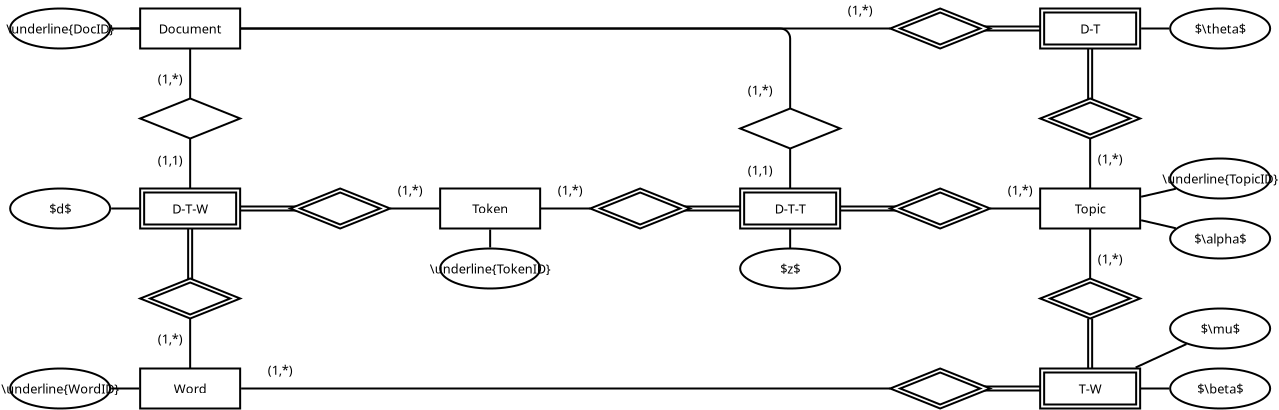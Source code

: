 <?xml version="1.0" encoding="UTF-8"?>
<dia:diagram xmlns:dia="http://www.lysator.liu.se/~alla/dia/">
  <dia:layer name="Verbose" visible="true" active="true">
    <dia:object type="Standard - Line" version="0" id="O0">
      <dia:attribute name="obj_pos">
        <dia:point val="84.2,13.6"/>
      </dia:attribute>
      <dia:attribute name="obj_bb">
        <dia:rectangle val="84.15,13.55;87.05,13.65"/>
      </dia:attribute>
      <dia:attribute name="conn_endpoints">
        <dia:point val="84.2,13.6"/>
        <dia:point val="87,13.6"/>
      </dia:attribute>
      <dia:attribute name="numcp">
        <dia:int val="1"/>
      </dia:attribute>
    </dia:object>
    <dia:object type="Standard - Line" version="0" id="O1">
      <dia:attribute name="obj_pos">
        <dia:point val="84.2,13.4"/>
      </dia:attribute>
      <dia:attribute name="obj_bb">
        <dia:rectangle val="84.15,13.35;87.05,13.45"/>
      </dia:attribute>
      <dia:attribute name="conn_endpoints">
        <dia:point val="84.2,13.4"/>
        <dia:point val="87,13.4"/>
      </dia:attribute>
      <dia:attribute name="numcp">
        <dia:int val="1"/>
      </dia:attribute>
    </dia:object>
    <dia:object type="Standard - Line" version="0" id="O2">
      <dia:attribute name="obj_pos">
        <dia:point val="92,13.4"/>
      </dia:attribute>
      <dia:attribute name="obj_bb">
        <dia:rectangle val="91.95,13.35;94.85,13.45"/>
      </dia:attribute>
      <dia:attribute name="conn_endpoints">
        <dia:point val="92,13.4"/>
        <dia:point val="94.8,13.4"/>
      </dia:attribute>
      <dia:attribute name="numcp">
        <dia:int val="1"/>
      </dia:attribute>
    </dia:object>
    <dia:object type="Standard - Line" version="0" id="O3">
      <dia:attribute name="obj_pos">
        <dia:point val="92,13.6"/>
      </dia:attribute>
      <dia:attribute name="obj_bb">
        <dia:rectangle val="91.95,13.55;94.85,13.65"/>
      </dia:attribute>
      <dia:attribute name="conn_endpoints">
        <dia:point val="92,13.6"/>
        <dia:point val="94.8,13.6"/>
      </dia:attribute>
      <dia:attribute name="numcp">
        <dia:int val="1"/>
      </dia:attribute>
    </dia:object>
    <dia:object type="Standard - Line" version="0" id="O4">
      <dia:attribute name="obj_pos">
        <dia:point val="62,13.6"/>
      </dia:attribute>
      <dia:attribute name="obj_bb">
        <dia:rectangle val="61.95,13.55;65.05,13.65"/>
      </dia:attribute>
      <dia:attribute name="conn_endpoints">
        <dia:point val="62,13.6"/>
        <dia:point val="65,13.6"/>
      </dia:attribute>
      <dia:attribute name="numcp">
        <dia:int val="1"/>
      </dia:attribute>
    </dia:object>
    <dia:object type="Standard - Line" version="0" id="O5">
      <dia:attribute name="obj_pos">
        <dia:point val="62,13.4"/>
      </dia:attribute>
      <dia:attribute name="obj_bb">
        <dia:rectangle val="61.95,13.35;64.95,13.45"/>
      </dia:attribute>
      <dia:attribute name="conn_endpoints">
        <dia:point val="62,13.4"/>
        <dia:point val="64.9,13.4"/>
      </dia:attribute>
      <dia:attribute name="numcp">
        <dia:int val="1"/>
      </dia:attribute>
    </dia:object>
    <dia:object type="Standard - Line" version="0" id="O6">
      <dia:attribute name="obj_pos">
        <dia:point val="99.2,22.4"/>
      </dia:attribute>
      <dia:attribute name="obj_bb">
        <dia:rectangle val="99.15,22.35;102.05,22.45"/>
      </dia:attribute>
      <dia:attribute name="conn_endpoints">
        <dia:point val="99.2,22.4"/>
        <dia:point val="102,22.4"/>
      </dia:attribute>
      <dia:attribute name="numcp">
        <dia:int val="1"/>
      </dia:attribute>
    </dia:object>
    <dia:object type="Standard - Line" version="0" id="O7">
      <dia:attribute name="obj_pos">
        <dia:point val="99.2,22.6"/>
      </dia:attribute>
      <dia:attribute name="obj_bb">
        <dia:rectangle val="99.15,22.55;102.05,22.65"/>
      </dia:attribute>
      <dia:attribute name="conn_endpoints">
        <dia:point val="99.2,22.6"/>
        <dia:point val="102,22.6"/>
      </dia:attribute>
      <dia:attribute name="numcp">
        <dia:int val="1"/>
      </dia:attribute>
    </dia:object>
    <dia:object type="Standard - Line" version="0" id="O8">
      <dia:attribute name="obj_pos">
        <dia:point val="104.6,19"/>
      </dia:attribute>
      <dia:attribute name="obj_bb">
        <dia:rectangle val="104.55,18.95;104.65,21.75"/>
      </dia:attribute>
      <dia:attribute name="conn_endpoints">
        <dia:point val="104.6,19"/>
        <dia:point val="104.6,21.7"/>
      </dia:attribute>
      <dia:attribute name="numcp">
        <dia:int val="1"/>
      </dia:attribute>
    </dia:object>
    <dia:object type="Standard - Line" version="0" id="O9">
      <dia:attribute name="obj_pos">
        <dia:point val="104.4,19"/>
      </dia:attribute>
      <dia:attribute name="obj_bb">
        <dia:rectangle val="104.35,18.95;104.45,21.75"/>
      </dia:attribute>
      <dia:attribute name="conn_endpoints">
        <dia:point val="104.4,19"/>
        <dia:point val="104.4,21.7"/>
      </dia:attribute>
      <dia:attribute name="numcp">
        <dia:int val="1"/>
      </dia:attribute>
    </dia:object>
    <dia:object type="Standard - Line" version="0" id="O10">
      <dia:attribute name="obj_pos">
        <dia:point val="99,4.4"/>
      </dia:attribute>
      <dia:attribute name="obj_bb">
        <dia:rectangle val="98.95,4.35;102.05,4.45"/>
      </dia:attribute>
      <dia:attribute name="conn_endpoints">
        <dia:point val="99,4.4"/>
        <dia:point val="102,4.4"/>
      </dia:attribute>
      <dia:attribute name="numcp">
        <dia:int val="1"/>
      </dia:attribute>
    </dia:object>
    <dia:object type="Standard - Line" version="0" id="O11">
      <dia:attribute name="obj_pos">
        <dia:point val="104.6,5.4"/>
      </dia:attribute>
      <dia:attribute name="obj_bb">
        <dia:rectangle val="104.55,5.35;104.65,8.15"/>
      </dia:attribute>
      <dia:attribute name="conn_endpoints">
        <dia:point val="104.6,5.4"/>
        <dia:point val="104.6,8.1"/>
      </dia:attribute>
      <dia:attribute name="numcp">
        <dia:int val="1"/>
      </dia:attribute>
    </dia:object>
    <dia:object type="Standard - Line" version="0" id="O12">
      <dia:attribute name="obj_pos">
        <dia:point val="104.4,5.4"/>
      </dia:attribute>
      <dia:attribute name="obj_bb">
        <dia:rectangle val="104.35,5.35;104.45,8.15"/>
      </dia:attribute>
      <dia:attribute name="conn_endpoints">
        <dia:point val="104.4,5.4"/>
        <dia:point val="104.4,8.1"/>
      </dia:attribute>
      <dia:attribute name="numcp">
        <dia:int val="1"/>
      </dia:attribute>
    </dia:object>
    <dia:object type="Standard - Line" version="0" id="O13">
      <dia:attribute name="obj_pos">
        <dia:point val="99.2,4.6"/>
      </dia:attribute>
      <dia:attribute name="obj_bb">
        <dia:rectangle val="99.15,4.55;102.05,4.65"/>
      </dia:attribute>
      <dia:attribute name="conn_endpoints">
        <dia:point val="99.2,4.6"/>
        <dia:point val="102,4.6"/>
      </dia:attribute>
      <dia:attribute name="numcp">
        <dia:int val="1"/>
      </dia:attribute>
    </dia:object>
    <dia:object type="Standard - Line" version="0" id="O14">
      <dia:attribute name="obj_pos">
        <dia:point val="56.5,4.5"/>
      </dia:attribute>
      <dia:attribute name="obj_bb">
        <dia:rectangle val="56.45,4.45;94.55,4.55"/>
      </dia:attribute>
      <dia:attribute name="conn_endpoints">
        <dia:point val="56.5,4.5"/>
        <dia:point val="94.5,4.5"/>
      </dia:attribute>
      <dia:attribute name="numcp">
        <dia:int val="1"/>
      </dia:attribute>
      <dia:connections>
        <dia:connection handle="1" to="O66" connection="0"/>
      </dia:connections>
    </dia:object>
    <dia:object type="Standard - Line" version="0" id="O15">
      <dia:attribute name="obj_pos">
        <dia:point val="59.4,14.2"/>
      </dia:attribute>
      <dia:attribute name="obj_bb">
        <dia:rectangle val="59.35,14.15;59.45,17.15"/>
      </dia:attribute>
      <dia:attribute name="conn_endpoints">
        <dia:point val="59.4,14.2"/>
        <dia:point val="59.4,17.1"/>
      </dia:attribute>
      <dia:attribute name="numcp">
        <dia:int val="1"/>
      </dia:attribute>
    </dia:object>
    <dia:object type="Standard - Line" version="0" id="O16">
      <dia:attribute name="obj_pos">
        <dia:point val="59.6,14.4"/>
      </dia:attribute>
      <dia:attribute name="obj_bb">
        <dia:rectangle val="59.55,14.35;59.65,17.15"/>
      </dia:attribute>
      <dia:attribute name="conn_endpoints">
        <dia:point val="59.6,14.4"/>
        <dia:point val="59.6,17.1"/>
      </dia:attribute>
      <dia:attribute name="numcp">
        <dia:int val="1"/>
      </dia:attribute>
    </dia:object>
    <dia:object type="Standard - Line" version="0" id="O17">
      <dia:attribute name="obj_pos">
        <dia:point val="59.5,10"/>
      </dia:attribute>
      <dia:attribute name="obj_bb">
        <dia:rectangle val="59.45,9.95;59.55,12.55"/>
      </dia:attribute>
      <dia:attribute name="conn_endpoints">
        <dia:point val="59.5,10"/>
        <dia:point val="59.5,12.5"/>
      </dia:attribute>
      <dia:attribute name="numcp">
        <dia:int val="1"/>
      </dia:attribute>
      <dia:connections>
        <dia:connection handle="0" to="O28" connection="6"/>
        <dia:connection handle="1" to="O18" connection="1"/>
      </dia:connections>
    </dia:object>
    <dia:object type="Standard - Box" version="0" id="O18">
      <dia:attribute name="obj_pos">
        <dia:point val="57,12.5"/>
      </dia:attribute>
      <dia:attribute name="obj_bb">
        <dia:rectangle val="56.95,12.45;62.05,14.55"/>
      </dia:attribute>
      <dia:attribute name="elem_corner">
        <dia:point val="57,12.5"/>
      </dia:attribute>
      <dia:attribute name="elem_width">
        <dia:real val="5"/>
      </dia:attribute>
      <dia:attribute name="elem_height">
        <dia:real val="2"/>
      </dia:attribute>
      <dia:attribute name="border_width">
        <dia:real val="0.1"/>
      </dia:attribute>
      <dia:attribute name="show_background">
        <dia:boolean val="true"/>
      </dia:attribute>
    </dia:object>
    <dia:object type="Standard - Box" version="0" id="O19">
      <dia:attribute name="obj_pos">
        <dia:point val="57.2,12.7"/>
      </dia:attribute>
      <dia:attribute name="obj_bb">
        <dia:rectangle val="57.15,12.65;61.85,14.35"/>
      </dia:attribute>
      <dia:attribute name="elem_corner">
        <dia:point val="57.2,12.7"/>
      </dia:attribute>
      <dia:attribute name="elem_width">
        <dia:real val="4.6"/>
      </dia:attribute>
      <dia:attribute name="elem_height">
        <dia:real val="1.6"/>
      </dia:attribute>
      <dia:attribute name="border_width">
        <dia:real val="0.1"/>
      </dia:attribute>
      <dia:attribute name="show_background">
        <dia:boolean val="false"/>
      </dia:attribute>
    </dia:object>
    <dia:object type="Standard - Polygon" version="0" id="O20">
      <dia:attribute name="obj_pos">
        <dia:point val="57,18"/>
      </dia:attribute>
      <dia:attribute name="obj_bb">
        <dia:rectangle val="56.865,16.946;62.135,19.054"/>
      </dia:attribute>
      <dia:attribute name="poly_points">
        <dia:point val="57,18"/>
        <dia:point val="59.5,17"/>
        <dia:point val="62,18"/>
        <dia:point val="59.5,19"/>
      </dia:attribute>
      <dia:attribute name="line_width">
        <dia:real val="0.1"/>
      </dia:attribute>
      <dia:attribute name="show_background">
        <dia:boolean val="true"/>
      </dia:attribute>
    </dia:object>
    <dia:object type="Standard - Box" version="0" id="O21">
      <dia:attribute name="obj_pos">
        <dia:point val="57,3.5"/>
      </dia:attribute>
      <dia:attribute name="obj_bb">
        <dia:rectangle val="56.95,3.45;62.05,5.55"/>
      </dia:attribute>
      <dia:attribute name="elem_corner">
        <dia:point val="57,3.5"/>
      </dia:attribute>
      <dia:attribute name="elem_width">
        <dia:real val="5"/>
      </dia:attribute>
      <dia:attribute name="elem_height">
        <dia:real val="2"/>
      </dia:attribute>
      <dia:attribute name="show_background">
        <dia:boolean val="true"/>
      </dia:attribute>
    </dia:object>
    <dia:object type="Standard - Text" version="1" id="O22">
      <dia:attribute name="obj_pos">
        <dia:point val="59.5,4.5"/>
      </dia:attribute>
      <dia:attribute name="obj_bb">
        <dia:rectangle val="58.059,4.114;60.941,4.886"/>
      </dia:attribute>
      <dia:attribute name="text">
        <dia:composite type="text">
          <dia:attribute name="string">
            <dia:string>#Document#</dia:string>
          </dia:attribute>
          <dia:attribute name="font">
            <dia:font family="sans" style="0" name="Helvetica"/>
          </dia:attribute>
          <dia:attribute name="height">
            <dia:real val="0.8"/>
          </dia:attribute>
          <dia:attribute name="pos">
            <dia:point val="59.5,4.754"/>
          </dia:attribute>
          <dia:attribute name="color">
            <dia:color val="#000000"/>
          </dia:attribute>
          <dia:attribute name="alignment">
            <dia:enum val="1"/>
          </dia:attribute>
        </dia:composite>
      </dia:attribute>
      <dia:attribute name="valign">
        <dia:enum val="2"/>
      </dia:attribute>
      <dia:connections>
        <dia:connection handle="0" to="O21" connection="8"/>
      </dia:connections>
    </dia:object>
    <dia:object type="Standard - Ellipse" version="0" id="O23">
      <dia:attribute name="obj_pos">
        <dia:point val="50.5,3.5"/>
      </dia:attribute>
      <dia:attribute name="obj_bb">
        <dia:rectangle val="50.45,3.45;55.55,5.55"/>
      </dia:attribute>
      <dia:attribute name="elem_corner">
        <dia:point val="50.5,3.5"/>
      </dia:attribute>
      <dia:attribute name="elem_width">
        <dia:real val="5"/>
      </dia:attribute>
      <dia:attribute name="elem_height">
        <dia:real val="2"/>
      </dia:attribute>
    </dia:object>
    <dia:object type="Standard - Text" version="1" id="O24">
      <dia:attribute name="obj_pos">
        <dia:point val="53,4.5"/>
      </dia:attribute>
      <dia:attribute name="obj_bb">
        <dia:rectangle val="50.38,4.114;55.62,4.886"/>
      </dia:attribute>
      <dia:attribute name="text">
        <dia:composite type="text">
          <dia:attribute name="string">
            <dia:string>#\underline{DocID}#</dia:string>
          </dia:attribute>
          <dia:attribute name="font">
            <dia:font family="sans" style="0" name="Helvetica"/>
          </dia:attribute>
          <dia:attribute name="height">
            <dia:real val="0.8"/>
          </dia:attribute>
          <dia:attribute name="pos">
            <dia:point val="53,4.754"/>
          </dia:attribute>
          <dia:attribute name="color">
            <dia:color val="#000000"/>
          </dia:attribute>
          <dia:attribute name="alignment">
            <dia:enum val="1"/>
          </dia:attribute>
        </dia:composite>
      </dia:attribute>
      <dia:attribute name="valign">
        <dia:enum val="2"/>
      </dia:attribute>
      <dia:connections>
        <dia:connection handle="0" to="O23" connection="8"/>
      </dia:connections>
    </dia:object>
    <dia:object type="Standard - Ellipse" version="0" id="O25">
      <dia:attribute name="obj_pos">
        <dia:point val="87,15.5"/>
      </dia:attribute>
      <dia:attribute name="obj_bb">
        <dia:rectangle val="86.95,15.45;92.05,17.55"/>
      </dia:attribute>
      <dia:attribute name="elem_corner">
        <dia:point val="87,15.5"/>
      </dia:attribute>
      <dia:attribute name="elem_width">
        <dia:real val="5"/>
      </dia:attribute>
      <dia:attribute name="elem_height">
        <dia:real val="2"/>
      </dia:attribute>
    </dia:object>
    <dia:object type="Standard - Text" version="1" id="O26">
      <dia:attribute name="obj_pos">
        <dia:point val="89.5,16.5"/>
      </dia:attribute>
      <dia:attribute name="obj_bb">
        <dia:rectangle val="89.007,16.114;89.993,16.886"/>
      </dia:attribute>
      <dia:attribute name="text">
        <dia:composite type="text">
          <dia:attribute name="string">
            <dia:string>#$z$#</dia:string>
          </dia:attribute>
          <dia:attribute name="font">
            <dia:font family="sans" style="0" name="Helvetica"/>
          </dia:attribute>
          <dia:attribute name="height">
            <dia:real val="0.8"/>
          </dia:attribute>
          <dia:attribute name="pos">
            <dia:point val="89.5,16.754"/>
          </dia:attribute>
          <dia:attribute name="color">
            <dia:color val="#000000"/>
          </dia:attribute>
          <dia:attribute name="alignment">
            <dia:enum val="1"/>
          </dia:attribute>
        </dia:composite>
      </dia:attribute>
      <dia:attribute name="valign">
        <dia:enum val="2"/>
      </dia:attribute>
      <dia:connections>
        <dia:connection handle="0" to="O25" connection="8"/>
      </dia:connections>
    </dia:object>
    <dia:object type="Standard - Line" version="0" id="O27">
      <dia:attribute name="obj_pos">
        <dia:point val="56.951,4.5"/>
      </dia:attribute>
      <dia:attribute name="obj_bb">
        <dia:rectangle val="55.499,4.45;57.001,4.55"/>
      </dia:attribute>
      <dia:attribute name="conn_endpoints">
        <dia:point val="56.951,4.5"/>
        <dia:point val="55.549,4.5"/>
      </dia:attribute>
      <dia:attribute name="numcp">
        <dia:int val="1"/>
      </dia:attribute>
      <dia:connections>
        <dia:connection handle="0" to="O21" connection="8"/>
        <dia:connection handle="1" to="O23" connection="8"/>
      </dia:connections>
    </dia:object>
    <dia:object type="Standard - Polygon" version="0" id="O28">
      <dia:attribute name="obj_pos">
        <dia:point val="57,9"/>
      </dia:attribute>
      <dia:attribute name="obj_bb">
        <dia:rectangle val="56.865,7.946;62.135,10.054"/>
      </dia:attribute>
      <dia:attribute name="poly_points">
        <dia:point val="57,9"/>
        <dia:point val="59.5,8"/>
        <dia:point val="62,9"/>
        <dia:point val="59.5,10"/>
      </dia:attribute>
      <dia:attribute name="line_width">
        <dia:real val="0.1"/>
      </dia:attribute>
      <dia:attribute name="show_background">
        <dia:boolean val="true"/>
      </dia:attribute>
    </dia:object>
    <dia:object type="Standard - Line" version="0" id="O29">
      <dia:attribute name="obj_pos">
        <dia:point val="59.5,5.5"/>
      </dia:attribute>
      <dia:attribute name="obj_bb">
        <dia:rectangle val="59.45,5.45;59.55,8.05"/>
      </dia:attribute>
      <dia:attribute name="conn_endpoints">
        <dia:point val="59.5,5.5"/>
        <dia:point val="59.5,8"/>
      </dia:attribute>
      <dia:attribute name="numcp">
        <dia:int val="1"/>
      </dia:attribute>
      <dia:connections>
        <dia:connection handle="0" to="O21" connection="6"/>
        <dia:connection handle="1" to="O28" connection="2"/>
      </dia:connections>
    </dia:object>
    <dia:object type="Standard - Ellipse" version="0" id="O30">
      <dia:attribute name="obj_pos">
        <dia:point val="50.5,12.5"/>
      </dia:attribute>
      <dia:attribute name="obj_bb">
        <dia:rectangle val="50.45,12.45;55.55,14.55"/>
      </dia:attribute>
      <dia:attribute name="elem_corner">
        <dia:point val="50.5,12.5"/>
      </dia:attribute>
      <dia:attribute name="elem_width">
        <dia:real val="5"/>
      </dia:attribute>
      <dia:attribute name="elem_height">
        <dia:real val="2"/>
      </dia:attribute>
    </dia:object>
    <dia:object type="Standard - Text" version="1" id="O31">
      <dia:attribute name="obj_pos">
        <dia:point val="53,13.5"/>
      </dia:attribute>
      <dia:attribute name="obj_bb">
        <dia:rectangle val="52.472,13.114;53.528,13.886"/>
      </dia:attribute>
      <dia:attribute name="text">
        <dia:composite type="text">
          <dia:attribute name="string">
            <dia:string>#$d$#</dia:string>
          </dia:attribute>
          <dia:attribute name="font">
            <dia:font family="sans" style="0" name="Helvetica"/>
          </dia:attribute>
          <dia:attribute name="height">
            <dia:real val="0.8"/>
          </dia:attribute>
          <dia:attribute name="pos">
            <dia:point val="53,13.754"/>
          </dia:attribute>
          <dia:attribute name="color">
            <dia:color val="#000000"/>
          </dia:attribute>
          <dia:attribute name="alignment">
            <dia:enum val="1"/>
          </dia:attribute>
        </dia:composite>
      </dia:attribute>
      <dia:attribute name="valign">
        <dia:enum val="2"/>
      </dia:attribute>
      <dia:connections>
        <dia:connection handle="0" to="O30" connection="8"/>
      </dia:connections>
    </dia:object>
    <dia:object type="Standard - Line" version="0" id="O32">
      <dia:attribute name="obj_pos">
        <dia:point val="56.951,13.5"/>
      </dia:attribute>
      <dia:attribute name="obj_bb">
        <dia:rectangle val="55.499,13.45;57.001,13.55"/>
      </dia:attribute>
      <dia:attribute name="conn_endpoints">
        <dia:point val="56.951,13.5"/>
        <dia:point val="55.549,13.5"/>
      </dia:attribute>
      <dia:attribute name="numcp">
        <dia:int val="1"/>
      </dia:attribute>
      <dia:connections>
        <dia:connection handle="0" to="O18" connection="8"/>
        <dia:connection handle="1" to="O30" connection="8"/>
      </dia:connections>
    </dia:object>
    <dia:object type="Standard - Ellipse" version="0" id="O33">
      <dia:attribute name="obj_pos">
        <dia:point val="72,15.5"/>
      </dia:attribute>
      <dia:attribute name="obj_bb">
        <dia:rectangle val="71.95,15.45;77.05,17.55"/>
      </dia:attribute>
      <dia:attribute name="elem_corner">
        <dia:point val="72,15.5"/>
      </dia:attribute>
      <dia:attribute name="elem_width">
        <dia:real val="5"/>
      </dia:attribute>
      <dia:attribute name="elem_height">
        <dia:real val="2"/>
      </dia:attribute>
    </dia:object>
    <dia:object type="Standard - Text" version="1" id="O34">
      <dia:attribute name="obj_pos">
        <dia:point val="74.5,16.5"/>
      </dia:attribute>
      <dia:attribute name="obj_bb">
        <dia:rectangle val="71.55,16.114;77.45,16.886"/>
      </dia:attribute>
      <dia:attribute name="text">
        <dia:composite type="text">
          <dia:attribute name="string">
            <dia:string>#\underline{TokenID}#</dia:string>
          </dia:attribute>
          <dia:attribute name="font">
            <dia:font family="sans" style="0" name="Helvetica"/>
          </dia:attribute>
          <dia:attribute name="height">
            <dia:real val="0.8"/>
          </dia:attribute>
          <dia:attribute name="pos">
            <dia:point val="74.5,16.754"/>
          </dia:attribute>
          <dia:attribute name="color">
            <dia:color val="#000000"/>
          </dia:attribute>
          <dia:attribute name="alignment">
            <dia:enum val="1"/>
          </dia:attribute>
        </dia:composite>
      </dia:attribute>
      <dia:attribute name="valign">
        <dia:enum val="2"/>
      </dia:attribute>
      <dia:connections>
        <dia:connection handle="0" to="O33" connection="8"/>
      </dia:connections>
    </dia:object>
    <dia:object type="Standard - Line" version="0" id="O35">
      <dia:attribute name="obj_pos">
        <dia:point val="74.5,15.45"/>
      </dia:attribute>
      <dia:attribute name="obj_bb">
        <dia:rectangle val="74.45,14.5;74.55,15.5"/>
      </dia:attribute>
      <dia:attribute name="conn_endpoints">
        <dia:point val="74.5,15.45"/>
        <dia:point val="74.5,14.55"/>
      </dia:attribute>
      <dia:attribute name="numcp">
        <dia:int val="1"/>
      </dia:attribute>
      <dia:connections>
        <dia:connection handle="0" to="O33" connection="8"/>
        <dia:connection handle="1" to="O58" connection="8"/>
      </dia:connections>
    </dia:object>
    <dia:object type="Standard - Box" version="0" id="O36">
      <dia:attribute name="obj_pos">
        <dia:point val="102,12.5"/>
      </dia:attribute>
      <dia:attribute name="obj_bb">
        <dia:rectangle val="101.95,12.45;107.05,14.55"/>
      </dia:attribute>
      <dia:attribute name="elem_corner">
        <dia:point val="102,12.5"/>
      </dia:attribute>
      <dia:attribute name="elem_width">
        <dia:real val="5"/>
      </dia:attribute>
      <dia:attribute name="elem_height">
        <dia:real val="2"/>
      </dia:attribute>
      <dia:attribute name="show_background">
        <dia:boolean val="true"/>
      </dia:attribute>
    </dia:object>
    <dia:object type="Standard - Text" version="1" id="O37">
      <dia:attribute name="obj_pos">
        <dia:point val="104.5,13.5"/>
      </dia:attribute>
      <dia:attribute name="obj_bb">
        <dia:rectangle val="103.74,13.114;105.26,13.886"/>
      </dia:attribute>
      <dia:attribute name="text">
        <dia:composite type="text">
          <dia:attribute name="string">
            <dia:string>#Topic#</dia:string>
          </dia:attribute>
          <dia:attribute name="font">
            <dia:font family="sans" style="0" name="Helvetica"/>
          </dia:attribute>
          <dia:attribute name="height">
            <dia:real val="0.8"/>
          </dia:attribute>
          <dia:attribute name="pos">
            <dia:point val="104.5,13.754"/>
          </dia:attribute>
          <dia:attribute name="color">
            <dia:color val="#000000"/>
          </dia:attribute>
          <dia:attribute name="alignment">
            <dia:enum val="1"/>
          </dia:attribute>
        </dia:composite>
      </dia:attribute>
      <dia:attribute name="valign">
        <dia:enum val="2"/>
      </dia:attribute>
      <dia:connections>
        <dia:connection handle="0" to="O36" connection="8"/>
      </dia:connections>
    </dia:object>
    <dia:object type="Standard - Ellipse" version="0" id="O38">
      <dia:attribute name="obj_pos">
        <dia:point val="108.5,18.5"/>
      </dia:attribute>
      <dia:attribute name="obj_bb">
        <dia:rectangle val="108.45,18.45;113.55,20.55"/>
      </dia:attribute>
      <dia:attribute name="elem_corner">
        <dia:point val="108.5,18.5"/>
      </dia:attribute>
      <dia:attribute name="elem_width">
        <dia:real val="5"/>
      </dia:attribute>
      <dia:attribute name="elem_height">
        <dia:real val="2"/>
      </dia:attribute>
    </dia:object>
    <dia:object type="Standard - Text" version="1" id="O39">
      <dia:attribute name="obj_pos">
        <dia:point val="111,19.5"/>
      </dia:attribute>
      <dia:attribute name="obj_bb">
        <dia:rectangle val="110.08,19.114;111.92,19.886"/>
      </dia:attribute>
      <dia:attribute name="text">
        <dia:composite type="text">
          <dia:attribute name="string">
            <dia:string>#$\mu$#</dia:string>
          </dia:attribute>
          <dia:attribute name="font">
            <dia:font family="sans" style="0" name="Helvetica"/>
          </dia:attribute>
          <dia:attribute name="height">
            <dia:real val="0.8"/>
          </dia:attribute>
          <dia:attribute name="pos">
            <dia:point val="111,19.754"/>
          </dia:attribute>
          <dia:attribute name="color">
            <dia:color val="#000000"/>
          </dia:attribute>
          <dia:attribute name="alignment">
            <dia:enum val="1"/>
          </dia:attribute>
        </dia:composite>
      </dia:attribute>
      <dia:attribute name="valign">
        <dia:enum val="2"/>
      </dia:attribute>
      <dia:connections>
        <dia:connection handle="0" to="O38" connection="8"/>
      </dia:connections>
    </dia:object>
    <dia:object type="Standard - Ellipse" version="0" id="O40">
      <dia:attribute name="obj_pos">
        <dia:point val="108.5,21.5"/>
      </dia:attribute>
      <dia:attribute name="obj_bb">
        <dia:rectangle val="108.45,21.45;113.55,23.55"/>
      </dia:attribute>
      <dia:attribute name="elem_corner">
        <dia:point val="108.5,21.5"/>
      </dia:attribute>
      <dia:attribute name="elem_width">
        <dia:real val="5"/>
      </dia:attribute>
      <dia:attribute name="elem_height">
        <dia:real val="2"/>
      </dia:attribute>
    </dia:object>
    <dia:object type="Standard - Text" version="1" id="O41">
      <dia:attribute name="obj_pos">
        <dia:point val="111,22.5"/>
      </dia:attribute>
      <dia:attribute name="obj_bb">
        <dia:rectangle val="109.906,22.114;112.094,22.886"/>
      </dia:attribute>
      <dia:attribute name="text">
        <dia:composite type="text">
          <dia:attribute name="string">
            <dia:string>#$\beta$#</dia:string>
          </dia:attribute>
          <dia:attribute name="font">
            <dia:font family="sans" style="0" name="Helvetica"/>
          </dia:attribute>
          <dia:attribute name="height">
            <dia:real val="0.8"/>
          </dia:attribute>
          <dia:attribute name="pos">
            <dia:point val="111,22.754"/>
          </dia:attribute>
          <dia:attribute name="color">
            <dia:color val="#000000"/>
          </dia:attribute>
          <dia:attribute name="alignment">
            <dia:enum val="1"/>
          </dia:attribute>
        </dia:composite>
      </dia:attribute>
      <dia:attribute name="valign">
        <dia:enum val="2"/>
      </dia:attribute>
      <dia:connections>
        <dia:connection handle="0" to="O40" connection="8"/>
      </dia:connections>
    </dia:object>
    <dia:object type="Standard - Ellipse" version="0" id="O42">
      <dia:attribute name="obj_pos">
        <dia:point val="108.5,11"/>
      </dia:attribute>
      <dia:attribute name="obj_bb">
        <dia:rectangle val="108.45,10.95;113.55,13.05"/>
      </dia:attribute>
      <dia:attribute name="elem_corner">
        <dia:point val="108.5,11"/>
      </dia:attribute>
      <dia:attribute name="elem_width">
        <dia:real val="5"/>
      </dia:attribute>
      <dia:attribute name="elem_height">
        <dia:real val="2"/>
      </dia:attribute>
    </dia:object>
    <dia:object type="Standard - Text" version="1" id="O43">
      <dia:attribute name="obj_pos">
        <dia:point val="111,12"/>
      </dia:attribute>
      <dia:attribute name="obj_bb">
        <dia:rectangle val="108.159,11.614;113.841,12.386"/>
      </dia:attribute>
      <dia:attribute name="text">
        <dia:composite type="text">
          <dia:attribute name="string">
            <dia:string>#\underline{TopicID}#</dia:string>
          </dia:attribute>
          <dia:attribute name="font">
            <dia:font family="sans" style="0" name="Helvetica"/>
          </dia:attribute>
          <dia:attribute name="height">
            <dia:real val="0.8"/>
          </dia:attribute>
          <dia:attribute name="pos">
            <dia:point val="111,12.254"/>
          </dia:attribute>
          <dia:attribute name="color">
            <dia:color val="#000000"/>
          </dia:attribute>
          <dia:attribute name="alignment">
            <dia:enum val="1"/>
          </dia:attribute>
        </dia:composite>
      </dia:attribute>
      <dia:attribute name="valign">
        <dia:enum val="2"/>
      </dia:attribute>
      <dia:connections>
        <dia:connection handle="0" to="O42" connection="8"/>
      </dia:connections>
    </dia:object>
    <dia:object type="Standard - Line" version="0" id="O44">
      <dia:attribute name="obj_pos">
        <dia:point val="107.049,12.912"/>
      </dia:attribute>
      <dia:attribute name="obj_bb">
        <dia:rectangle val="106.989,12.451;108.846,12.972"/>
      </dia:attribute>
      <dia:attribute name="conn_endpoints">
        <dia:point val="107.049,12.912"/>
        <dia:point val="108.786,12.511"/>
      </dia:attribute>
      <dia:attribute name="numcp">
        <dia:int val="1"/>
      </dia:attribute>
      <dia:connections>
        <dia:connection handle="0" to="O36" connection="8"/>
        <dia:connection handle="1" to="O42" connection="8"/>
      </dia:connections>
    </dia:object>
    <dia:object type="Standard - Box" version="0" id="O45">
      <dia:attribute name="obj_pos">
        <dia:point val="57,21.5"/>
      </dia:attribute>
      <dia:attribute name="obj_bb">
        <dia:rectangle val="56.95,21.45;62.05,23.55"/>
      </dia:attribute>
      <dia:attribute name="elem_corner">
        <dia:point val="57,21.5"/>
      </dia:attribute>
      <dia:attribute name="elem_width">
        <dia:real val="5"/>
      </dia:attribute>
      <dia:attribute name="elem_height">
        <dia:real val="2"/>
      </dia:attribute>
      <dia:attribute name="show_background">
        <dia:boolean val="true"/>
      </dia:attribute>
    </dia:object>
    <dia:object type="Standard - Text" version="1" id="O46">
      <dia:attribute name="obj_pos">
        <dia:point val="59.5,22.5"/>
      </dia:attribute>
      <dia:attribute name="obj_bb">
        <dia:rectangle val="58.745,22.114;60.255,22.886"/>
      </dia:attribute>
      <dia:attribute name="text">
        <dia:composite type="text">
          <dia:attribute name="string">
            <dia:string>#Word#</dia:string>
          </dia:attribute>
          <dia:attribute name="font">
            <dia:font family="sans" style="0" name="Helvetica"/>
          </dia:attribute>
          <dia:attribute name="height">
            <dia:real val="0.8"/>
          </dia:attribute>
          <dia:attribute name="pos">
            <dia:point val="59.5,22.754"/>
          </dia:attribute>
          <dia:attribute name="color">
            <dia:color val="#000000"/>
          </dia:attribute>
          <dia:attribute name="alignment">
            <dia:enum val="1"/>
          </dia:attribute>
        </dia:composite>
      </dia:attribute>
      <dia:attribute name="valign">
        <dia:enum val="2"/>
      </dia:attribute>
      <dia:connections>
        <dia:connection handle="0" to="O45" connection="8"/>
      </dia:connections>
    </dia:object>
    <dia:object type="Standard - Ellipse" version="0" id="O47">
      <dia:attribute name="obj_pos">
        <dia:point val="108.5,3.5"/>
      </dia:attribute>
      <dia:attribute name="obj_bb">
        <dia:rectangle val="108.45,3.45;113.55,5.55"/>
      </dia:attribute>
      <dia:attribute name="elem_corner">
        <dia:point val="108.5,3.5"/>
      </dia:attribute>
      <dia:attribute name="elem_width">
        <dia:real val="5"/>
      </dia:attribute>
      <dia:attribute name="elem_height">
        <dia:real val="2"/>
      </dia:attribute>
    </dia:object>
    <dia:object type="Standard - Text" version="1" id="O48">
      <dia:attribute name="obj_pos">
        <dia:point val="111,4.5"/>
      </dia:attribute>
      <dia:attribute name="obj_bb">
        <dia:rectangle val="109.798,4.114;112.203,4.886"/>
      </dia:attribute>
      <dia:attribute name="text">
        <dia:composite type="text">
          <dia:attribute name="string">
            <dia:string>#$\theta$#</dia:string>
          </dia:attribute>
          <dia:attribute name="font">
            <dia:font family="sans" style="0" name="Helvetica"/>
          </dia:attribute>
          <dia:attribute name="height">
            <dia:real val="0.8"/>
          </dia:attribute>
          <dia:attribute name="pos">
            <dia:point val="111,4.754"/>
          </dia:attribute>
          <dia:attribute name="color">
            <dia:color val="#000000"/>
          </dia:attribute>
          <dia:attribute name="alignment">
            <dia:enum val="1"/>
          </dia:attribute>
        </dia:composite>
      </dia:attribute>
      <dia:attribute name="valign">
        <dia:enum val="2"/>
      </dia:attribute>
      <dia:connections>
        <dia:connection handle="0" to="O47" connection="8"/>
      </dia:connections>
    </dia:object>
    <dia:object type="Standard - Ellipse" version="0" id="O49">
      <dia:attribute name="obj_pos">
        <dia:point val="108.5,14"/>
      </dia:attribute>
      <dia:attribute name="obj_bb">
        <dia:rectangle val="108.45,13.95;113.55,16.05"/>
      </dia:attribute>
      <dia:attribute name="elem_corner">
        <dia:point val="108.5,14"/>
      </dia:attribute>
      <dia:attribute name="elem_width">
        <dia:real val="5"/>
      </dia:attribute>
      <dia:attribute name="elem_height">
        <dia:real val="2"/>
      </dia:attribute>
    </dia:object>
    <dia:object type="Standard - Text" version="1" id="O50">
      <dia:attribute name="obj_pos">
        <dia:point val="111,15"/>
      </dia:attribute>
      <dia:attribute name="obj_bb">
        <dia:rectangle val="109.763,14.614;112.238,15.386"/>
      </dia:attribute>
      <dia:attribute name="text">
        <dia:composite type="text">
          <dia:attribute name="string">
            <dia:string>#$\alpha$#</dia:string>
          </dia:attribute>
          <dia:attribute name="font">
            <dia:font family="sans" style="0" name="Helvetica"/>
          </dia:attribute>
          <dia:attribute name="height">
            <dia:real val="0.8"/>
          </dia:attribute>
          <dia:attribute name="pos">
            <dia:point val="111,15.254"/>
          </dia:attribute>
          <dia:attribute name="color">
            <dia:color val="#000000"/>
          </dia:attribute>
          <dia:attribute name="alignment">
            <dia:enum val="1"/>
          </dia:attribute>
        </dia:composite>
      </dia:attribute>
      <dia:attribute name="valign">
        <dia:enum val="2"/>
      </dia:attribute>
      <dia:connections>
        <dia:connection handle="0" to="O49" connection="8"/>
      </dia:connections>
    </dia:object>
    <dia:object type="Standard - Line" version="0" id="O51">
      <dia:attribute name="obj_pos">
        <dia:point val="59.5,19"/>
      </dia:attribute>
      <dia:attribute name="obj_bb">
        <dia:rectangle val="59.45,18.95;59.55,21.55"/>
      </dia:attribute>
      <dia:attribute name="conn_endpoints">
        <dia:point val="59.5,19"/>
        <dia:point val="59.5,21.5"/>
      </dia:attribute>
      <dia:attribute name="numcp">
        <dia:int val="1"/>
      </dia:attribute>
      <dia:connections>
        <dia:connection handle="0" to="O20" connection="6"/>
        <dia:connection handle="1" to="O45" connection="1"/>
      </dia:connections>
    </dia:object>
    <dia:object type="Standard - Ellipse" version="0" id="O52">
      <dia:attribute name="obj_pos">
        <dia:point val="50.5,21.5"/>
      </dia:attribute>
      <dia:attribute name="obj_bb">
        <dia:rectangle val="50.45,21.45;55.55,23.55"/>
      </dia:attribute>
      <dia:attribute name="elem_corner">
        <dia:point val="50.5,21.5"/>
      </dia:attribute>
      <dia:attribute name="elem_width">
        <dia:real val="5"/>
      </dia:attribute>
      <dia:attribute name="elem_height">
        <dia:real val="2"/>
      </dia:attribute>
    </dia:object>
    <dia:object type="Standard - Text" version="1" id="O53">
      <dia:attribute name="obj_pos">
        <dia:point val="53,22.5"/>
      </dia:attribute>
      <dia:attribute name="obj_bb">
        <dia:rectangle val="50.164,22.114;55.836,22.886"/>
      </dia:attribute>
      <dia:attribute name="text">
        <dia:composite type="text">
          <dia:attribute name="string">
            <dia:string>#\underline{WordID}#</dia:string>
          </dia:attribute>
          <dia:attribute name="font">
            <dia:font family="sans" style="0" name="Helvetica"/>
          </dia:attribute>
          <dia:attribute name="height">
            <dia:real val="0.8"/>
          </dia:attribute>
          <dia:attribute name="pos">
            <dia:point val="53,22.754"/>
          </dia:attribute>
          <dia:attribute name="color">
            <dia:color val="#000000"/>
          </dia:attribute>
          <dia:attribute name="alignment">
            <dia:enum val="1"/>
          </dia:attribute>
        </dia:composite>
      </dia:attribute>
      <dia:attribute name="valign">
        <dia:enum val="2"/>
      </dia:attribute>
      <dia:connections>
        <dia:connection handle="0" to="O52" connection="8"/>
      </dia:connections>
    </dia:object>
    <dia:object type="Standard - Line" version="0" id="O54">
      <dia:attribute name="obj_pos">
        <dia:point val="56.951,22.5"/>
      </dia:attribute>
      <dia:attribute name="obj_bb">
        <dia:rectangle val="55.499,22.45;57.001,22.55"/>
      </dia:attribute>
      <dia:attribute name="conn_endpoints">
        <dia:point val="56.951,22.5"/>
        <dia:point val="55.549,22.5"/>
      </dia:attribute>
      <dia:attribute name="numcp">
        <dia:int val="1"/>
      </dia:attribute>
      <dia:connections>
        <dia:connection handle="0" to="O45" connection="8"/>
        <dia:connection handle="1" to="O52" connection="8"/>
      </dia:connections>
    </dia:object>
    <dia:object type="Standard - Line" version="0" id="O55">
      <dia:attribute name="obj_pos">
        <dia:point val="107.049,14.088"/>
      </dia:attribute>
      <dia:attribute name="obj_bb">
        <dia:rectangle val="106.989,14.028;108.846,14.549"/>
      </dia:attribute>
      <dia:attribute name="conn_endpoints">
        <dia:point val="107.049,14.088"/>
        <dia:point val="108.786,14.489"/>
      </dia:attribute>
      <dia:attribute name="numcp">
        <dia:int val="1"/>
      </dia:attribute>
      <dia:connections>
        <dia:connection handle="0" to="O36" connection="8"/>
        <dia:connection handle="1" to="O49" connection="8"/>
      </dia:connections>
    </dia:object>
    <dia:object type="Standard - Line" version="0" id="O56">
      <dia:attribute name="obj_pos">
        <dia:point val="107.049,4.5"/>
      </dia:attribute>
      <dia:attribute name="obj_bb">
        <dia:rectangle val="106.999,4.45;108.501,4.55"/>
      </dia:attribute>
      <dia:attribute name="conn_endpoints">
        <dia:point val="107.049,4.5"/>
        <dia:point val="108.451,4.5"/>
      </dia:attribute>
      <dia:attribute name="numcp">
        <dia:int val="1"/>
      </dia:attribute>
      <dia:connections>
        <dia:connection handle="0" to="O68" connection="8"/>
        <dia:connection handle="1" to="O47" connection="8"/>
      </dia:connections>
    </dia:object>
    <dia:object type="Standard - Polygon" version="0" id="O57">
      <dia:attribute name="obj_pos">
        <dia:point val="57.5,18"/>
      </dia:attribute>
      <dia:attribute name="obj_bb">
        <dia:rectangle val="57.365,17.146;61.635,18.854"/>
      </dia:attribute>
      <dia:attribute name="poly_points">
        <dia:point val="57.5,18"/>
        <dia:point val="59.5,17.2"/>
        <dia:point val="61.5,18"/>
        <dia:point val="59.5,18.8"/>
      </dia:attribute>
      <dia:attribute name="line_width">
        <dia:real val="0.1"/>
      </dia:attribute>
      <dia:attribute name="show_background">
        <dia:boolean val="false"/>
      </dia:attribute>
    </dia:object>
    <dia:object type="Standard - Box" version="0" id="O58">
      <dia:attribute name="obj_pos">
        <dia:point val="72,12.5"/>
      </dia:attribute>
      <dia:attribute name="obj_bb">
        <dia:rectangle val="71.95,12.45;77.05,14.55"/>
      </dia:attribute>
      <dia:attribute name="elem_corner">
        <dia:point val="72,12.5"/>
      </dia:attribute>
      <dia:attribute name="elem_width">
        <dia:real val="5"/>
      </dia:attribute>
      <dia:attribute name="elem_height">
        <dia:real val="2"/>
      </dia:attribute>
      <dia:attribute name="border_width">
        <dia:real val="0.1"/>
      </dia:attribute>
      <dia:attribute name="show_background">
        <dia:boolean val="true"/>
      </dia:attribute>
    </dia:object>
    <dia:object type="Standard - Text" version="1" id="O59">
      <dia:attribute name="obj_pos">
        <dia:point val="74.5,13.5"/>
      </dia:attribute>
      <dia:attribute name="obj_bb">
        <dia:rectangle val="73.631,13.114;75.369,13.886"/>
      </dia:attribute>
      <dia:attribute name="text">
        <dia:composite type="text">
          <dia:attribute name="string">
            <dia:string>#Token#</dia:string>
          </dia:attribute>
          <dia:attribute name="font">
            <dia:font family="sans" style="0" name="Helvetica"/>
          </dia:attribute>
          <dia:attribute name="height">
            <dia:real val="0.8"/>
          </dia:attribute>
          <dia:attribute name="pos">
            <dia:point val="74.5,13.754"/>
          </dia:attribute>
          <dia:attribute name="color">
            <dia:color val="#000000"/>
          </dia:attribute>
          <dia:attribute name="alignment">
            <dia:enum val="1"/>
          </dia:attribute>
        </dia:composite>
      </dia:attribute>
      <dia:attribute name="valign">
        <dia:enum val="2"/>
      </dia:attribute>
      <dia:connections>
        <dia:connection handle="0" to="O58" connection="8"/>
      </dia:connections>
    </dia:object>
    <dia:object type="Standard - Polygon" version="0" id="O60">
      <dia:attribute name="obj_pos">
        <dia:point val="64.5,13.5"/>
      </dia:attribute>
      <dia:attribute name="obj_bb">
        <dia:rectangle val="64.365,12.446;69.635,14.554"/>
      </dia:attribute>
      <dia:attribute name="poly_points">
        <dia:point val="64.5,13.5"/>
        <dia:point val="67,12.5"/>
        <dia:point val="69.5,13.5"/>
        <dia:point val="67,14.5"/>
      </dia:attribute>
      <dia:attribute name="line_width">
        <dia:real val="0.1"/>
      </dia:attribute>
      <dia:attribute name="show_background">
        <dia:boolean val="true"/>
      </dia:attribute>
    </dia:object>
    <dia:object type="Standard - Polygon" version="0" id="O61">
      <dia:attribute name="obj_pos">
        <dia:point val="65,13.5"/>
      </dia:attribute>
      <dia:attribute name="obj_bb">
        <dia:rectangle val="64.865,12.646;69.135,14.354"/>
      </dia:attribute>
      <dia:attribute name="poly_points">
        <dia:point val="65,13.5"/>
        <dia:point val="67,12.7"/>
        <dia:point val="69,13.5"/>
        <dia:point val="67,14.3"/>
      </dia:attribute>
      <dia:attribute name="line_width">
        <dia:real val="0.1"/>
      </dia:attribute>
      <dia:attribute name="show_background">
        <dia:boolean val="false"/>
      </dia:attribute>
    </dia:object>
    <dia:object type="Standard - Line" version="0" id="O62">
      <dia:attribute name="obj_pos">
        <dia:point val="71.95,13.5"/>
      </dia:attribute>
      <dia:attribute name="obj_bb">
        <dia:rectangle val="69.45,13.45;72.0,13.55"/>
      </dia:attribute>
      <dia:attribute name="conn_endpoints">
        <dia:point val="71.95,13.5"/>
        <dia:point val="69.5,13.5"/>
      </dia:attribute>
      <dia:attribute name="numcp">
        <dia:int val="1"/>
      </dia:attribute>
      <dia:connections>
        <dia:connection handle="0" to="O58" connection="8"/>
        <dia:connection handle="1" to="O60" connection="8"/>
      </dia:connections>
    </dia:object>
    <dia:object type="Standard - Text" version="1" id="O63">
      <dia:attribute name="obj_pos">
        <dia:point val="70.5,13"/>
      </dia:attribute>
      <dia:attribute name="obj_bb">
        <dia:rectangle val="69.808,12.227;71.192,13"/>
      </dia:attribute>
      <dia:attribute name="text">
        <dia:composite type="text">
          <dia:attribute name="string">
            <dia:string>#(1,*)#</dia:string>
          </dia:attribute>
          <dia:attribute name="font">
            <dia:font family="sans" style="0" name="Helvetica"/>
          </dia:attribute>
          <dia:attribute name="height">
            <dia:real val="0.8"/>
          </dia:attribute>
          <dia:attribute name="pos">
            <dia:point val="70.5,12.867"/>
          </dia:attribute>
          <dia:attribute name="color">
            <dia:color val="#000000"/>
          </dia:attribute>
          <dia:attribute name="alignment">
            <dia:enum val="1"/>
          </dia:attribute>
        </dia:composite>
      </dia:attribute>
      <dia:attribute name="valign">
        <dia:enum val="1"/>
      </dia:attribute>
    </dia:object>
    <dia:object type="Standard - Text" version="1" id="O64">
      <dia:attribute name="obj_pos">
        <dia:point val="58.5,7"/>
      </dia:attribute>
      <dia:attribute name="obj_bb">
        <dia:rectangle val="57.807,6.614;59.193,7.386"/>
      </dia:attribute>
      <dia:attribute name="text">
        <dia:composite type="text">
          <dia:attribute name="string">
            <dia:string>#(1,*)#</dia:string>
          </dia:attribute>
          <dia:attribute name="font">
            <dia:font family="sans" style="0" name="Helvetica"/>
          </dia:attribute>
          <dia:attribute name="height">
            <dia:real val="0.8"/>
          </dia:attribute>
          <dia:attribute name="pos">
            <dia:point val="58.5,7.254"/>
          </dia:attribute>
          <dia:attribute name="color">
            <dia:color val="#000000"/>
          </dia:attribute>
          <dia:attribute name="alignment">
            <dia:enum val="1"/>
          </dia:attribute>
        </dia:composite>
      </dia:attribute>
      <dia:attribute name="valign">
        <dia:enum val="2"/>
      </dia:attribute>
    </dia:object>
    <dia:object type="Standard - Text" version="1" id="O65">
      <dia:attribute name="obj_pos">
        <dia:point val="58.5,20"/>
      </dia:attribute>
      <dia:attribute name="obj_bb">
        <dia:rectangle val="57.807,19.614;59.193,20.386"/>
      </dia:attribute>
      <dia:attribute name="text">
        <dia:composite type="text">
          <dia:attribute name="string">
            <dia:string>#(1,*)#</dia:string>
          </dia:attribute>
          <dia:attribute name="font">
            <dia:font family="sans" style="0" name="Helvetica"/>
          </dia:attribute>
          <dia:attribute name="height">
            <dia:real val="0.8"/>
          </dia:attribute>
          <dia:attribute name="pos">
            <dia:point val="58.5,20.254"/>
          </dia:attribute>
          <dia:attribute name="color">
            <dia:color val="#000000"/>
          </dia:attribute>
          <dia:attribute name="alignment">
            <dia:enum val="1"/>
          </dia:attribute>
        </dia:composite>
      </dia:attribute>
      <dia:attribute name="valign">
        <dia:enum val="2"/>
      </dia:attribute>
    </dia:object>
    <dia:object type="Standard - Polygon" version="0" id="O66">
      <dia:attribute name="obj_pos">
        <dia:point val="94.5,4.5"/>
      </dia:attribute>
      <dia:attribute name="obj_bb">
        <dia:rectangle val="94.365,3.446;99.635,5.554"/>
      </dia:attribute>
      <dia:attribute name="poly_points">
        <dia:point val="94.5,4.5"/>
        <dia:point val="97,3.5"/>
        <dia:point val="99.5,4.5"/>
        <dia:point val="97,5.5"/>
      </dia:attribute>
      <dia:attribute name="line_width">
        <dia:real val="0.1"/>
      </dia:attribute>
      <dia:attribute name="show_background">
        <dia:boolean val="true"/>
      </dia:attribute>
    </dia:object>
    <dia:object type="Standard - Polygon" version="0" id="O67">
      <dia:attribute name="obj_pos">
        <dia:point val="95,4.5"/>
      </dia:attribute>
      <dia:attribute name="obj_bb">
        <dia:rectangle val="94.865,3.646;99.135,5.354"/>
      </dia:attribute>
      <dia:attribute name="poly_points">
        <dia:point val="95,4.5"/>
        <dia:point val="97,3.7"/>
        <dia:point val="99,4.5"/>
        <dia:point val="97,5.3"/>
      </dia:attribute>
      <dia:attribute name="line_width">
        <dia:real val="0.1"/>
      </dia:attribute>
      <dia:attribute name="show_background">
        <dia:boolean val="false"/>
      </dia:attribute>
    </dia:object>
    <dia:object type="Standard - Box" version="0" id="O68">
      <dia:attribute name="obj_pos">
        <dia:point val="102,3.5"/>
      </dia:attribute>
      <dia:attribute name="obj_bb">
        <dia:rectangle val="101.95,3.45;107.05,5.55"/>
      </dia:attribute>
      <dia:attribute name="elem_corner">
        <dia:point val="102,3.5"/>
      </dia:attribute>
      <dia:attribute name="elem_width">
        <dia:real val="5"/>
      </dia:attribute>
      <dia:attribute name="elem_height">
        <dia:real val="2"/>
      </dia:attribute>
      <dia:attribute name="border_width">
        <dia:real val="0.1"/>
      </dia:attribute>
      <dia:attribute name="show_background">
        <dia:boolean val="true"/>
      </dia:attribute>
    </dia:object>
    <dia:object type="Standard - Box" version="0" id="O69">
      <dia:attribute name="obj_pos">
        <dia:point val="102.2,3.7"/>
      </dia:attribute>
      <dia:attribute name="obj_bb">
        <dia:rectangle val="102.15,3.65;106.85,5.35"/>
      </dia:attribute>
      <dia:attribute name="elem_corner">
        <dia:point val="102.2,3.7"/>
      </dia:attribute>
      <dia:attribute name="elem_width">
        <dia:real val="4.6"/>
      </dia:attribute>
      <dia:attribute name="elem_height">
        <dia:real val="1.6"/>
      </dia:attribute>
      <dia:attribute name="border_width">
        <dia:real val="0.1"/>
      </dia:attribute>
      <dia:attribute name="show_background">
        <dia:boolean val="false"/>
      </dia:attribute>
    </dia:object>
    <dia:object type="Standard - Line" version="0" id="O70">
      <dia:attribute name="obj_pos">
        <dia:point val="89.5,15.5"/>
      </dia:attribute>
      <dia:attribute name="obj_bb">
        <dia:rectangle val="89.45,14.45;89.55,15.55"/>
      </dia:attribute>
      <dia:attribute name="conn_endpoints">
        <dia:point val="89.5,15.5"/>
        <dia:point val="89.5,14.5"/>
      </dia:attribute>
      <dia:attribute name="numcp">
        <dia:int val="1"/>
      </dia:attribute>
      <dia:connections>
        <dia:connection handle="0" to="O25" connection="1"/>
        <dia:connection handle="1" to="O89" connection="6"/>
      </dia:connections>
    </dia:object>
    <dia:object type="Standard - Polygon" version="0" id="O71">
      <dia:attribute name="obj_pos">
        <dia:point val="102,9"/>
      </dia:attribute>
      <dia:attribute name="obj_bb">
        <dia:rectangle val="101.865,7.946;107.135,10.054"/>
      </dia:attribute>
      <dia:attribute name="poly_points">
        <dia:point val="102,9"/>
        <dia:point val="104.5,8"/>
        <dia:point val="107,9"/>
        <dia:point val="104.5,10"/>
      </dia:attribute>
      <dia:attribute name="line_width">
        <dia:real val="0.1"/>
      </dia:attribute>
      <dia:attribute name="show_background">
        <dia:boolean val="true"/>
      </dia:attribute>
    </dia:object>
    <dia:object type="Standard - Polygon" version="0" id="O72">
      <dia:attribute name="obj_pos">
        <dia:point val="102.5,9"/>
      </dia:attribute>
      <dia:attribute name="obj_bb">
        <dia:rectangle val="102.365,8.146;106.635,9.854"/>
      </dia:attribute>
      <dia:attribute name="poly_points">
        <dia:point val="102.5,9"/>
        <dia:point val="104.5,8.2"/>
        <dia:point val="106.5,9"/>
        <dia:point val="104.5,9.8"/>
      </dia:attribute>
      <dia:attribute name="line_width">
        <dia:real val="0.1"/>
      </dia:attribute>
      <dia:attribute name="show_background">
        <dia:boolean val="false"/>
      </dia:attribute>
    </dia:object>
    <dia:object type="Standard - Line" version="0" id="O73">
      <dia:attribute name="obj_pos">
        <dia:point val="104.5,10"/>
      </dia:attribute>
      <dia:attribute name="obj_bb">
        <dia:rectangle val="104.45,9.95;104.55,12.55"/>
      </dia:attribute>
      <dia:attribute name="conn_endpoints">
        <dia:point val="104.5,10"/>
        <dia:point val="104.5,12.5"/>
      </dia:attribute>
      <dia:attribute name="numcp">
        <dia:int val="1"/>
      </dia:attribute>
      <dia:connections>
        <dia:connection handle="0" to="O71" connection="6"/>
        <dia:connection handle="1" to="O36" connection="1"/>
      </dia:connections>
    </dia:object>
    <dia:object type="Standard - Text" version="1" id="O74">
      <dia:attribute name="obj_pos">
        <dia:point val="105.5,11"/>
      </dia:attribute>
      <dia:attribute name="obj_bb">
        <dia:rectangle val="104.808,10.614;106.193,11.386"/>
      </dia:attribute>
      <dia:attribute name="text">
        <dia:composite type="text">
          <dia:attribute name="string">
            <dia:string>#(1,*)#</dia:string>
          </dia:attribute>
          <dia:attribute name="font">
            <dia:font family="sans" style="0" name="Helvetica"/>
          </dia:attribute>
          <dia:attribute name="height">
            <dia:real val="0.8"/>
          </dia:attribute>
          <dia:attribute name="pos">
            <dia:point val="105.5,11.254"/>
          </dia:attribute>
          <dia:attribute name="color">
            <dia:color val="#000000"/>
          </dia:attribute>
          <dia:attribute name="alignment">
            <dia:enum val="1"/>
          </dia:attribute>
        </dia:composite>
      </dia:attribute>
      <dia:attribute name="valign">
        <dia:enum val="2"/>
      </dia:attribute>
    </dia:object>
    <dia:object type="Standard - Text" version="1" id="O75">
      <dia:attribute name="obj_pos">
        <dia:point val="93,4"/>
      </dia:attribute>
      <dia:attribute name="obj_bb">
        <dia:rectangle val="92.308,3.228;93.692,4"/>
      </dia:attribute>
      <dia:attribute name="text">
        <dia:composite type="text">
          <dia:attribute name="string">
            <dia:string>#(1,*)#</dia:string>
          </dia:attribute>
          <dia:attribute name="font">
            <dia:font family="sans" style="0" name="Helvetica"/>
          </dia:attribute>
          <dia:attribute name="height">
            <dia:real val="0.8"/>
          </dia:attribute>
          <dia:attribute name="pos">
            <dia:point val="93,3.868"/>
          </dia:attribute>
          <dia:attribute name="color">
            <dia:color val="#000000"/>
          </dia:attribute>
          <dia:attribute name="alignment">
            <dia:enum val="1"/>
          </dia:attribute>
        </dia:composite>
      </dia:attribute>
      <dia:attribute name="valign">
        <dia:enum val="1"/>
      </dia:attribute>
    </dia:object>
    <dia:object type="Standard - Line" version="0" id="O76">
      <dia:attribute name="obj_pos">
        <dia:point val="62.048,22.5"/>
      </dia:attribute>
      <dia:attribute name="obj_bb">
        <dia:rectangle val="61.998,22.45;94.55,22.55"/>
      </dia:attribute>
      <dia:attribute name="conn_endpoints">
        <dia:point val="62.048,22.5"/>
        <dia:point val="94.5,22.5"/>
      </dia:attribute>
      <dia:attribute name="numcp">
        <dia:int val="1"/>
      </dia:attribute>
      <dia:connections>
        <dia:connection handle="0" to="O45" connection="8"/>
        <dia:connection handle="1" to="O77" connection="0"/>
      </dia:connections>
    </dia:object>
    <dia:object type="Standard - Polygon" version="0" id="O77">
      <dia:attribute name="obj_pos">
        <dia:point val="94.5,22.5"/>
      </dia:attribute>
      <dia:attribute name="obj_bb">
        <dia:rectangle val="94.365,21.446;99.635,23.554"/>
      </dia:attribute>
      <dia:attribute name="poly_points">
        <dia:point val="94.5,22.5"/>
        <dia:point val="97,21.5"/>
        <dia:point val="99.5,22.5"/>
        <dia:point val="97,23.5"/>
      </dia:attribute>
      <dia:attribute name="line_width">
        <dia:real val="0.1"/>
      </dia:attribute>
      <dia:attribute name="show_background">
        <dia:boolean val="true"/>
      </dia:attribute>
    </dia:object>
    <dia:object type="Standard - Polygon" version="0" id="O78">
      <dia:attribute name="obj_pos">
        <dia:point val="95,22.5"/>
      </dia:attribute>
      <dia:attribute name="obj_bb">
        <dia:rectangle val="94.865,21.646;99.135,23.354"/>
      </dia:attribute>
      <dia:attribute name="poly_points">
        <dia:point val="95,22.5"/>
        <dia:point val="97,21.7"/>
        <dia:point val="99,22.5"/>
        <dia:point val="97,23.3"/>
      </dia:attribute>
      <dia:attribute name="line_width">
        <dia:real val="0.1"/>
      </dia:attribute>
      <dia:attribute name="show_background">
        <dia:boolean val="false"/>
      </dia:attribute>
    </dia:object>
    <dia:object type="Standard - Box" version="0" id="O79">
      <dia:attribute name="obj_pos">
        <dia:point val="102,21.5"/>
      </dia:attribute>
      <dia:attribute name="obj_bb">
        <dia:rectangle val="101.95,21.45;107.05,23.55"/>
      </dia:attribute>
      <dia:attribute name="elem_corner">
        <dia:point val="102,21.5"/>
      </dia:attribute>
      <dia:attribute name="elem_width">
        <dia:real val="5"/>
      </dia:attribute>
      <dia:attribute name="elem_height">
        <dia:real val="2"/>
      </dia:attribute>
      <dia:attribute name="border_width">
        <dia:real val="0.1"/>
      </dia:attribute>
      <dia:attribute name="show_background">
        <dia:boolean val="true"/>
      </dia:attribute>
    </dia:object>
    <dia:object type="Standard - Box" version="0" id="O80">
      <dia:attribute name="obj_pos">
        <dia:point val="102.2,21.7"/>
      </dia:attribute>
      <dia:attribute name="obj_bb">
        <dia:rectangle val="102.15,21.65;106.85,23.35"/>
      </dia:attribute>
      <dia:attribute name="elem_corner">
        <dia:point val="102.2,21.7"/>
      </dia:attribute>
      <dia:attribute name="elem_width">
        <dia:real val="4.6"/>
      </dia:attribute>
      <dia:attribute name="elem_height">
        <dia:real val="1.6"/>
      </dia:attribute>
      <dia:attribute name="border_width">
        <dia:real val="0.1"/>
      </dia:attribute>
      <dia:attribute name="show_background">
        <dia:boolean val="false"/>
      </dia:attribute>
    </dia:object>
    <dia:object type="Standard - Polygon" version="0" id="O81">
      <dia:attribute name="obj_pos">
        <dia:point val="102,18"/>
      </dia:attribute>
      <dia:attribute name="obj_bb">
        <dia:rectangle val="101.865,16.946;107.135,19.054"/>
      </dia:attribute>
      <dia:attribute name="poly_points">
        <dia:point val="102,18"/>
        <dia:point val="104.5,17"/>
        <dia:point val="107,18"/>
        <dia:point val="104.5,19"/>
      </dia:attribute>
      <dia:attribute name="line_width">
        <dia:real val="0.1"/>
      </dia:attribute>
      <dia:attribute name="show_background">
        <dia:boolean val="true"/>
      </dia:attribute>
    </dia:object>
    <dia:object type="Standard - Polygon" version="0" id="O82">
      <dia:attribute name="obj_pos">
        <dia:point val="102.5,18"/>
      </dia:attribute>
      <dia:attribute name="obj_bb">
        <dia:rectangle val="102.365,17.146;106.635,18.854"/>
      </dia:attribute>
      <dia:attribute name="poly_points">
        <dia:point val="102.5,18"/>
        <dia:point val="104.5,17.2"/>
        <dia:point val="106.5,18"/>
        <dia:point val="104.5,18.8"/>
      </dia:attribute>
      <dia:attribute name="line_width">
        <dia:real val="0.1"/>
      </dia:attribute>
      <dia:attribute name="show_background">
        <dia:boolean val="false"/>
      </dia:attribute>
    </dia:object>
    <dia:object type="Standard - Line" version="0" id="O83">
      <dia:attribute name="obj_pos">
        <dia:point val="104.5,14.5"/>
      </dia:attribute>
      <dia:attribute name="obj_bb">
        <dia:rectangle val="104.45,14.45;104.55,17.05"/>
      </dia:attribute>
      <dia:attribute name="conn_endpoints">
        <dia:point val="104.5,14.5"/>
        <dia:point val="104.5,17"/>
      </dia:attribute>
      <dia:attribute name="numcp">
        <dia:int val="1"/>
      </dia:attribute>
      <dia:connections>
        <dia:connection handle="0" to="O36" connection="6"/>
        <dia:connection handle="1" to="O81" connection="2"/>
      </dia:connections>
    </dia:object>
    <dia:object type="Standard - Text" version="1" id="O84">
      <dia:attribute name="obj_pos">
        <dia:point val="105.5,16"/>
      </dia:attribute>
      <dia:attribute name="obj_bb">
        <dia:rectangle val="104.808,15.614;106.193,16.386"/>
      </dia:attribute>
      <dia:attribute name="text">
        <dia:composite type="text">
          <dia:attribute name="string">
            <dia:string>#(1,*)#</dia:string>
          </dia:attribute>
          <dia:attribute name="font">
            <dia:font family="sans" style="0" name="Helvetica"/>
          </dia:attribute>
          <dia:attribute name="height">
            <dia:real val="0.8"/>
          </dia:attribute>
          <dia:attribute name="pos">
            <dia:point val="105.5,16.254"/>
          </dia:attribute>
          <dia:attribute name="color">
            <dia:color val="#000000"/>
          </dia:attribute>
          <dia:attribute name="alignment">
            <dia:enum val="1"/>
          </dia:attribute>
        </dia:composite>
      </dia:attribute>
      <dia:attribute name="valign">
        <dia:enum val="2"/>
      </dia:attribute>
    </dia:object>
    <dia:object type="Standard - Text" version="1" id="O85">
      <dia:attribute name="obj_pos">
        <dia:point val="64,22"/>
      </dia:attribute>
      <dia:attribute name="obj_bb">
        <dia:rectangle val="63.307,21.227;64.692,22"/>
      </dia:attribute>
      <dia:attribute name="text">
        <dia:composite type="text">
          <dia:attribute name="string">
            <dia:string>#(1,*)#</dia:string>
          </dia:attribute>
          <dia:attribute name="font">
            <dia:font family="sans" style="0" name="Helvetica"/>
          </dia:attribute>
          <dia:attribute name="height">
            <dia:real val="0.8"/>
          </dia:attribute>
          <dia:attribute name="pos">
            <dia:point val="64,21.867"/>
          </dia:attribute>
          <dia:attribute name="color">
            <dia:color val="#000000"/>
          </dia:attribute>
          <dia:attribute name="alignment">
            <dia:enum val="1"/>
          </dia:attribute>
        </dia:composite>
      </dia:attribute>
      <dia:attribute name="valign">
        <dia:enum val="1"/>
      </dia:attribute>
    </dia:object>
    <dia:object type="Standard - Line" version="0" id="O86">
      <dia:attribute name="obj_pos">
        <dia:point val="106.774,21.45"/>
      </dia:attribute>
      <dia:attribute name="obj_bb">
        <dia:rectangle val="106.708,20.21;109.384,21.517"/>
      </dia:attribute>
      <dia:attribute name="conn_endpoints">
        <dia:point val="106.774,21.45"/>
        <dia:point val="109.317,20.277"/>
      </dia:attribute>
      <dia:attribute name="numcp">
        <dia:int val="1"/>
      </dia:attribute>
      <dia:connections>
        <dia:connection handle="0" to="O79" connection="8"/>
        <dia:connection handle="1" to="O38" connection="8"/>
      </dia:connections>
    </dia:object>
    <dia:object type="Standard - Line" version="0" id="O87">
      <dia:attribute name="obj_pos">
        <dia:point val="107,22.5"/>
      </dia:attribute>
      <dia:attribute name="obj_bb">
        <dia:rectangle val="106.95,22.45;108.501,22.55"/>
      </dia:attribute>
      <dia:attribute name="conn_endpoints">
        <dia:point val="107,22.5"/>
        <dia:point val="108.451,22.5"/>
      </dia:attribute>
      <dia:attribute name="numcp">
        <dia:int val="1"/>
      </dia:attribute>
      <dia:connections>
        <dia:connection handle="0" to="O79" connection="4"/>
        <dia:connection handle="1" to="O40" connection="8"/>
      </dia:connections>
    </dia:object>
    <dia:object type="Standard - Polygon" version="0" id="O88">
      <dia:attribute name="obj_pos">
        <dia:point val="87,9.5"/>
      </dia:attribute>
      <dia:attribute name="obj_bb">
        <dia:rectangle val="86.865,8.446;92.135,10.554"/>
      </dia:attribute>
      <dia:attribute name="poly_points">
        <dia:point val="87,9.5"/>
        <dia:point val="89.5,8.5"/>
        <dia:point val="92,9.5"/>
        <dia:point val="89.5,10.5"/>
      </dia:attribute>
      <dia:attribute name="line_width">
        <dia:real val="0.1"/>
      </dia:attribute>
      <dia:attribute name="show_background">
        <dia:boolean val="true"/>
      </dia:attribute>
    </dia:object>
    <dia:object type="Standard - Box" version="0" id="O89">
      <dia:attribute name="obj_pos">
        <dia:point val="87,12.5"/>
      </dia:attribute>
      <dia:attribute name="obj_bb">
        <dia:rectangle val="86.95,12.45;92.05,14.55"/>
      </dia:attribute>
      <dia:attribute name="elem_corner">
        <dia:point val="87,12.5"/>
      </dia:attribute>
      <dia:attribute name="elem_width">
        <dia:real val="5"/>
      </dia:attribute>
      <dia:attribute name="elem_height">
        <dia:real val="2"/>
      </dia:attribute>
      <dia:attribute name="border_width">
        <dia:real val="0.1"/>
      </dia:attribute>
      <dia:attribute name="show_background">
        <dia:boolean val="true"/>
      </dia:attribute>
    </dia:object>
    <dia:object type="Standard - Box" version="0" id="O90">
      <dia:attribute name="obj_pos">
        <dia:point val="87.2,12.7"/>
      </dia:attribute>
      <dia:attribute name="obj_bb">
        <dia:rectangle val="87.15,12.65;91.85,14.35"/>
      </dia:attribute>
      <dia:attribute name="elem_corner">
        <dia:point val="87.2,12.7"/>
      </dia:attribute>
      <dia:attribute name="elem_width">
        <dia:real val="4.6"/>
      </dia:attribute>
      <dia:attribute name="elem_height">
        <dia:real val="1.6"/>
      </dia:attribute>
      <dia:attribute name="border_width">
        <dia:real val="0.1"/>
      </dia:attribute>
      <dia:attribute name="show_background">
        <dia:boolean val="false"/>
      </dia:attribute>
    </dia:object>
    <dia:object type="Standard - Polygon" version="0" id="O91">
      <dia:attribute name="obj_pos">
        <dia:point val="79.5,13.5"/>
      </dia:attribute>
      <dia:attribute name="obj_bb">
        <dia:rectangle val="79.365,12.446;84.635,14.554"/>
      </dia:attribute>
      <dia:attribute name="poly_points">
        <dia:point val="79.5,13.5"/>
        <dia:point val="82,12.5"/>
        <dia:point val="84.5,13.5"/>
        <dia:point val="82,14.5"/>
      </dia:attribute>
      <dia:attribute name="line_width">
        <dia:real val="0.1"/>
      </dia:attribute>
      <dia:attribute name="show_background">
        <dia:boolean val="true"/>
      </dia:attribute>
    </dia:object>
    <dia:object type="Standard - Polygon" version="0" id="O92">
      <dia:attribute name="obj_pos">
        <dia:point val="80,13.5"/>
      </dia:attribute>
      <dia:attribute name="obj_bb">
        <dia:rectangle val="79.865,12.646;84.135,14.354"/>
      </dia:attribute>
      <dia:attribute name="poly_points">
        <dia:point val="80,13.5"/>
        <dia:point val="82,12.7"/>
        <dia:point val="84,13.5"/>
        <dia:point val="82,14.3"/>
      </dia:attribute>
      <dia:attribute name="line_width">
        <dia:real val="0.1"/>
      </dia:attribute>
      <dia:attribute name="show_background">
        <dia:boolean val="false"/>
      </dia:attribute>
    </dia:object>
    <dia:object type="Standard - Polygon" version="0" id="O93">
      <dia:attribute name="obj_pos">
        <dia:point val="94.5,13.5"/>
      </dia:attribute>
      <dia:attribute name="obj_bb">
        <dia:rectangle val="94.365,12.446;99.635,14.554"/>
      </dia:attribute>
      <dia:attribute name="poly_points">
        <dia:point val="94.5,13.5"/>
        <dia:point val="97,12.5"/>
        <dia:point val="99.5,13.5"/>
        <dia:point val="97,14.5"/>
      </dia:attribute>
      <dia:attribute name="line_width">
        <dia:real val="0.1"/>
      </dia:attribute>
      <dia:attribute name="show_background">
        <dia:boolean val="true"/>
      </dia:attribute>
    </dia:object>
    <dia:object type="Standard - Polygon" version="0" id="O94">
      <dia:attribute name="obj_pos">
        <dia:point val="95,13.5"/>
      </dia:attribute>
      <dia:attribute name="obj_bb">
        <dia:rectangle val="94.865,12.646;99.135,14.354"/>
      </dia:attribute>
      <dia:attribute name="poly_points">
        <dia:point val="95,13.5"/>
        <dia:point val="97,12.7"/>
        <dia:point val="99,13.5"/>
        <dia:point val="97,14.3"/>
      </dia:attribute>
      <dia:attribute name="line_width">
        <dia:real val="0.1"/>
      </dia:attribute>
      <dia:attribute name="show_background">
        <dia:boolean val="false"/>
      </dia:attribute>
    </dia:object>
    <dia:object type="Standard - ZigZagLine" version="1" id="O95">
      <dia:attribute name="obj_pos">
        <dia:point val="62,4.5"/>
      </dia:attribute>
      <dia:attribute name="obj_bb">
        <dia:rectangle val="62,4.45;89.55,8.55"/>
      </dia:attribute>
      <dia:attribute name="orth_points">
        <dia:point val="62,4.5"/>
        <dia:point val="62,4.5"/>
        <dia:point val="89.5,4.5"/>
        <dia:point val="89.5,8.5"/>
      </dia:attribute>
      <dia:attribute name="orth_orient">
        <dia:enum val="1"/>
        <dia:enum val="0"/>
        <dia:enum val="1"/>
      </dia:attribute>
      <dia:attribute name="autorouting">
        <dia:boolean val="false"/>
      </dia:attribute>
      <dia:attribute name="corner_radius">
        <dia:real val="0.5"/>
      </dia:attribute>
      <dia:connections>
        <dia:connection handle="0" to="O21" connection="4"/>
        <dia:connection handle="1" to="O88" connection="2"/>
      </dia:connections>
    </dia:object>
    <dia:object type="Standard - Line" version="0" id="O96">
      <dia:attribute name="obj_pos">
        <dia:point val="77,13.5"/>
      </dia:attribute>
      <dia:attribute name="obj_bb">
        <dia:rectangle val="76.95,13.45;79.55,13.55"/>
      </dia:attribute>
      <dia:attribute name="conn_endpoints">
        <dia:point val="77,13.5"/>
        <dia:point val="79.5,13.5"/>
      </dia:attribute>
      <dia:attribute name="numcp">
        <dia:int val="1"/>
      </dia:attribute>
      <dia:connections>
        <dia:connection handle="0" to="O58" connection="4"/>
        <dia:connection handle="1" to="O91" connection="0"/>
      </dia:connections>
    </dia:object>
    <dia:object type="Standard - Line" version="0" id="O97">
      <dia:attribute name="obj_pos">
        <dia:point val="89.5,10.5"/>
      </dia:attribute>
      <dia:attribute name="obj_bb">
        <dia:rectangle val="89.45,10.45;89.55,12.55"/>
      </dia:attribute>
      <dia:attribute name="conn_endpoints">
        <dia:point val="89.5,10.5"/>
        <dia:point val="89.5,12.5"/>
      </dia:attribute>
      <dia:attribute name="numcp">
        <dia:int val="1"/>
      </dia:attribute>
      <dia:connections>
        <dia:connection handle="0" to="O88" connection="6"/>
        <dia:connection handle="1" to="O89" connection="1"/>
      </dia:connections>
    </dia:object>
    <dia:object type="Standard - Line" version="0" id="O98">
      <dia:attribute name="obj_pos">
        <dia:point val="99.5,13.5"/>
      </dia:attribute>
      <dia:attribute name="obj_bb">
        <dia:rectangle val="99.45,13.45;102.05,13.55"/>
      </dia:attribute>
      <dia:attribute name="conn_endpoints">
        <dia:point val="99.5,13.5"/>
        <dia:point val="102,13.5"/>
      </dia:attribute>
      <dia:attribute name="numcp">
        <dia:int val="1"/>
      </dia:attribute>
      <dia:connections>
        <dia:connection handle="0" to="O93" connection="4"/>
        <dia:connection handle="1" to="O36" connection="3"/>
      </dia:connections>
    </dia:object>
    <dia:object type="Standard - Text" version="1" id="O99">
      <dia:attribute name="obj_pos">
        <dia:point val="78.5,13"/>
      </dia:attribute>
      <dia:attribute name="obj_bb">
        <dia:rectangle val="77.808,12.227;79.192,13"/>
      </dia:attribute>
      <dia:attribute name="text">
        <dia:composite type="text">
          <dia:attribute name="string">
            <dia:string>#(1,*)#</dia:string>
          </dia:attribute>
          <dia:attribute name="font">
            <dia:font family="sans" style="0" name="Helvetica"/>
          </dia:attribute>
          <dia:attribute name="height">
            <dia:real val="0.8"/>
          </dia:attribute>
          <dia:attribute name="pos">
            <dia:point val="78.5,12.867"/>
          </dia:attribute>
          <dia:attribute name="color">
            <dia:color val="#000000"/>
          </dia:attribute>
          <dia:attribute name="alignment">
            <dia:enum val="1"/>
          </dia:attribute>
        </dia:composite>
      </dia:attribute>
      <dia:attribute name="valign">
        <dia:enum val="1"/>
      </dia:attribute>
    </dia:object>
    <dia:object type="Standard - Text" version="1" id="O100">
      <dia:attribute name="obj_pos">
        <dia:point val="101,13"/>
      </dia:attribute>
      <dia:attribute name="obj_bb">
        <dia:rectangle val="100.308,12.227;101.693,13"/>
      </dia:attribute>
      <dia:attribute name="text">
        <dia:composite type="text">
          <dia:attribute name="string">
            <dia:string>#(1,*)#</dia:string>
          </dia:attribute>
          <dia:attribute name="font">
            <dia:font family="sans" style="0" name="Helvetica"/>
          </dia:attribute>
          <dia:attribute name="height">
            <dia:real val="0.8"/>
          </dia:attribute>
          <dia:attribute name="pos">
            <dia:point val="101,12.867"/>
          </dia:attribute>
          <dia:attribute name="color">
            <dia:color val="#000000"/>
          </dia:attribute>
          <dia:attribute name="alignment">
            <dia:enum val="1"/>
          </dia:attribute>
        </dia:composite>
      </dia:attribute>
      <dia:attribute name="valign">
        <dia:enum val="1"/>
      </dia:attribute>
    </dia:object>
    <dia:object type="Standard - Text" version="1" id="O101">
      <dia:attribute name="obj_pos">
        <dia:point val="88,8"/>
      </dia:attribute>
      <dia:attribute name="obj_bb">
        <dia:rectangle val="87.308,7.228;88.692,8"/>
      </dia:attribute>
      <dia:attribute name="text">
        <dia:composite type="text">
          <dia:attribute name="string">
            <dia:string>#(1,*)#</dia:string>
          </dia:attribute>
          <dia:attribute name="font">
            <dia:font family="sans" style="0" name="Helvetica"/>
          </dia:attribute>
          <dia:attribute name="height">
            <dia:real val="0.8"/>
          </dia:attribute>
          <dia:attribute name="pos">
            <dia:point val="88,7.867"/>
          </dia:attribute>
          <dia:attribute name="color">
            <dia:color val="#000000"/>
          </dia:attribute>
          <dia:attribute name="alignment">
            <dia:enum val="1"/>
          </dia:attribute>
        </dia:composite>
      </dia:attribute>
      <dia:attribute name="valign">
        <dia:enum val="1"/>
      </dia:attribute>
    </dia:object>
    <dia:object type="Standard - Text" version="1" id="O102">
      <dia:attribute name="obj_pos">
        <dia:point val="58.5,11.5"/>
      </dia:attribute>
      <dia:attribute name="obj_bb">
        <dia:rectangle val="57.807,10.727;59.193,11.5"/>
      </dia:attribute>
      <dia:attribute name="text">
        <dia:composite type="text">
          <dia:attribute name="string">
            <dia:string>#(1,1)#</dia:string>
          </dia:attribute>
          <dia:attribute name="font">
            <dia:font family="sans" style="0" name="Helvetica"/>
          </dia:attribute>
          <dia:attribute name="height">
            <dia:real val="0.8"/>
          </dia:attribute>
          <dia:attribute name="pos">
            <dia:point val="58.5,11.367"/>
          </dia:attribute>
          <dia:attribute name="color">
            <dia:color val="#000000"/>
          </dia:attribute>
          <dia:attribute name="alignment">
            <dia:enum val="1"/>
          </dia:attribute>
        </dia:composite>
      </dia:attribute>
      <dia:attribute name="valign">
        <dia:enum val="1"/>
      </dia:attribute>
    </dia:object>
    <dia:object type="Standard - Text" version="1" id="O103">
      <dia:attribute name="obj_pos">
        <dia:point val="88,12"/>
      </dia:attribute>
      <dia:attribute name="obj_bb">
        <dia:rectangle val="87.308,11.227;88.692,12"/>
      </dia:attribute>
      <dia:attribute name="text">
        <dia:composite type="text">
          <dia:attribute name="string">
            <dia:string>#(1,1)#</dia:string>
          </dia:attribute>
          <dia:attribute name="font">
            <dia:font family="sans" style="0" name="Helvetica"/>
          </dia:attribute>
          <dia:attribute name="height">
            <dia:real val="0.8"/>
          </dia:attribute>
          <dia:attribute name="pos">
            <dia:point val="88,11.867"/>
          </dia:attribute>
          <dia:attribute name="color">
            <dia:color val="#000000"/>
          </dia:attribute>
          <dia:attribute name="alignment">
            <dia:enum val="1"/>
          </dia:attribute>
        </dia:composite>
      </dia:attribute>
      <dia:attribute name="valign">
        <dia:enum val="1"/>
      </dia:attribute>
    </dia:object>
    <dia:object type="Standard - Text" version="1" id="O104">
      <dia:attribute name="obj_pos">
        <dia:point val="59.5,13.5"/>
      </dia:attribute>
      <dia:attribute name="obj_bb">
        <dia:rectangle val="58.574,13.114;60.426,13.886"/>
      </dia:attribute>
      <dia:attribute name="text">
        <dia:composite type="text">
          <dia:attribute name="string">
            <dia:string>#D-T-W#</dia:string>
          </dia:attribute>
          <dia:attribute name="font">
            <dia:font family="sans" style="0" name="Helvetica"/>
          </dia:attribute>
          <dia:attribute name="height">
            <dia:real val="0.8"/>
          </dia:attribute>
          <dia:attribute name="pos">
            <dia:point val="59.5,13.754"/>
          </dia:attribute>
          <dia:attribute name="color">
            <dia:color val="#000000"/>
          </dia:attribute>
          <dia:attribute name="alignment">
            <dia:enum val="1"/>
          </dia:attribute>
        </dia:composite>
      </dia:attribute>
      <dia:attribute name="valign">
        <dia:enum val="2"/>
      </dia:attribute>
      <dia:connections>
        <dia:connection handle="0" to="O18" connection="8"/>
      </dia:connections>
    </dia:object>
    <dia:object type="Standard - Text" version="1" id="O105">
      <dia:attribute name="obj_pos">
        <dia:point val="89.5,13.5"/>
      </dia:attribute>
      <dia:attribute name="obj_bb">
        <dia:rectangle val="88.675,13.114;90.325,13.886"/>
      </dia:attribute>
      <dia:attribute name="text">
        <dia:composite type="text">
          <dia:attribute name="string">
            <dia:string>#D-T-T#</dia:string>
          </dia:attribute>
          <dia:attribute name="font">
            <dia:font family="sans" style="0" name="Helvetica"/>
          </dia:attribute>
          <dia:attribute name="height">
            <dia:real val="0.8"/>
          </dia:attribute>
          <dia:attribute name="pos">
            <dia:point val="89.5,13.754"/>
          </dia:attribute>
          <dia:attribute name="color">
            <dia:color val="#000000"/>
          </dia:attribute>
          <dia:attribute name="alignment">
            <dia:enum val="1"/>
          </dia:attribute>
        </dia:composite>
      </dia:attribute>
      <dia:attribute name="valign">
        <dia:enum val="2"/>
      </dia:attribute>
      <dia:connections>
        <dia:connection handle="0" to="O89" connection="8"/>
      </dia:connections>
    </dia:object>
    <dia:object type="Standard - Text" version="1" id="O106">
      <dia:attribute name="obj_pos">
        <dia:point val="104.5,22.5"/>
      </dia:attribute>
      <dia:attribute name="obj_bb">
        <dia:rectangle val="103.908,22.114;105.093,22.886"/>
      </dia:attribute>
      <dia:attribute name="text">
        <dia:composite type="text">
          <dia:attribute name="string">
            <dia:string>#T-W#</dia:string>
          </dia:attribute>
          <dia:attribute name="font">
            <dia:font family="sans" style="0" name="Helvetica"/>
          </dia:attribute>
          <dia:attribute name="height">
            <dia:real val="0.8"/>
          </dia:attribute>
          <dia:attribute name="pos">
            <dia:point val="104.5,22.754"/>
          </dia:attribute>
          <dia:attribute name="color">
            <dia:color val="#000000"/>
          </dia:attribute>
          <dia:attribute name="alignment">
            <dia:enum val="1"/>
          </dia:attribute>
        </dia:composite>
      </dia:attribute>
      <dia:attribute name="valign">
        <dia:enum val="2"/>
      </dia:attribute>
      <dia:connections>
        <dia:connection handle="0" to="O79" connection="8"/>
      </dia:connections>
    </dia:object>
    <dia:object type="Standard - Text" version="1" id="O107">
      <dia:attribute name="obj_pos">
        <dia:point val="104.5,4.5"/>
      </dia:attribute>
      <dia:attribute name="obj_bb">
        <dia:rectangle val="103.979,4.114;105.021,4.886"/>
      </dia:attribute>
      <dia:attribute name="text">
        <dia:composite type="text">
          <dia:attribute name="string">
            <dia:string>#D-T#</dia:string>
          </dia:attribute>
          <dia:attribute name="font">
            <dia:font family="sans" style="0" name="Helvetica"/>
          </dia:attribute>
          <dia:attribute name="height">
            <dia:real val="0.8"/>
          </dia:attribute>
          <dia:attribute name="pos">
            <dia:point val="104.5,4.754"/>
          </dia:attribute>
          <dia:attribute name="color">
            <dia:color val="#000000"/>
          </dia:attribute>
          <dia:attribute name="alignment">
            <dia:enum val="1"/>
          </dia:attribute>
        </dia:composite>
      </dia:attribute>
      <dia:attribute name="valign">
        <dia:enum val="2"/>
      </dia:attribute>
      <dia:connections>
        <dia:connection handle="0" to="O68" connection="8"/>
      </dia:connections>
    </dia:object>
  </dia:layer>
  <dia:layer name="Constraints" visible="false">
    <dia:object type="Standard - Line" version="0" id="O108">
      <dia:attribute name="obj_pos">
        <dia:point val="84.2,13.6"/>
      </dia:attribute>
      <dia:attribute name="obj_bb">
        <dia:rectangle val="84.15,13.55;87.05,13.65"/>
      </dia:attribute>
      <dia:attribute name="conn_endpoints">
        <dia:point val="84.2,13.6"/>
        <dia:point val="87,13.6"/>
      </dia:attribute>
      <dia:attribute name="numcp">
        <dia:int val="1"/>
      </dia:attribute>
    </dia:object>
    <dia:object type="Standard - Line" version="0" id="O109">
      <dia:attribute name="obj_pos">
        <dia:point val="84.2,13.4"/>
      </dia:attribute>
      <dia:attribute name="obj_bb">
        <dia:rectangle val="84.15,13.35;87.05,13.45"/>
      </dia:attribute>
      <dia:attribute name="conn_endpoints">
        <dia:point val="84.2,13.4"/>
        <dia:point val="87,13.4"/>
      </dia:attribute>
      <dia:attribute name="numcp">
        <dia:int val="1"/>
      </dia:attribute>
    </dia:object>
    <dia:object type="Standard - Line" version="0" id="O110">
      <dia:attribute name="obj_pos">
        <dia:point val="92,13.5"/>
      </dia:attribute>
      <dia:attribute name="obj_bb">
        <dia:rectangle val="91.95,13.45;94.55,13.55"/>
      </dia:attribute>
      <dia:attribute name="conn_endpoints">
        <dia:point val="92,13.5"/>
        <dia:point val="94.5,13.5"/>
      </dia:attribute>
      <dia:attribute name="numcp">
        <dia:int val="1"/>
      </dia:attribute>
      <dia:connections>
        <dia:connection handle="0" to="O188" connection="4"/>
        <dia:connection handle="1" to="O192" connection="0"/>
      </dia:connections>
    </dia:object>
    <dia:object type="Standard - Line" version="0" id="O111">
      <dia:attribute name="obj_pos">
        <dia:point val="62,13.6"/>
      </dia:attribute>
      <dia:attribute name="obj_bb">
        <dia:rectangle val="61.95,13.55;65.05,13.65"/>
      </dia:attribute>
      <dia:attribute name="conn_endpoints">
        <dia:point val="62,13.6"/>
        <dia:point val="65,13.6"/>
      </dia:attribute>
      <dia:attribute name="numcp">
        <dia:int val="1"/>
      </dia:attribute>
    </dia:object>
    <dia:object type="Standard - Line" version="0" id="O112">
      <dia:attribute name="obj_pos">
        <dia:point val="62,13.4"/>
      </dia:attribute>
      <dia:attribute name="obj_bb">
        <dia:rectangle val="61.95,13.35;65.05,13.45"/>
      </dia:attribute>
      <dia:attribute name="conn_endpoints">
        <dia:point val="62,13.4"/>
        <dia:point val="65,13.4"/>
      </dia:attribute>
      <dia:attribute name="numcp">
        <dia:int val="1"/>
      </dia:attribute>
    </dia:object>
    <dia:object type="Standard - Line" version="0" id="O113">
      <dia:attribute name="obj_pos">
        <dia:point val="99.2,22.4"/>
      </dia:attribute>
      <dia:attribute name="obj_bb">
        <dia:rectangle val="99.15,22.35;102.05,22.45"/>
      </dia:attribute>
      <dia:attribute name="conn_endpoints">
        <dia:point val="99.2,22.4"/>
        <dia:point val="102,22.4"/>
      </dia:attribute>
      <dia:attribute name="numcp">
        <dia:int val="1"/>
      </dia:attribute>
    </dia:object>
    <dia:object type="Standard - Line" version="0" id="O114">
      <dia:attribute name="obj_pos">
        <dia:point val="99.2,22.6"/>
      </dia:attribute>
      <dia:attribute name="obj_bb">
        <dia:rectangle val="99.15,22.55;102.05,22.65"/>
      </dia:attribute>
      <dia:attribute name="conn_endpoints">
        <dia:point val="99.2,22.6"/>
        <dia:point val="102,22.6"/>
      </dia:attribute>
      <dia:attribute name="numcp">
        <dia:int val="1"/>
      </dia:attribute>
    </dia:object>
    <dia:object type="Standard - Line" version="0" id="O115">
      <dia:attribute name="obj_pos">
        <dia:point val="104.6,19"/>
      </dia:attribute>
      <dia:attribute name="obj_bb">
        <dia:rectangle val="104.55,18.95;104.65,21.75"/>
      </dia:attribute>
      <dia:attribute name="conn_endpoints">
        <dia:point val="104.6,19"/>
        <dia:point val="104.6,21.7"/>
      </dia:attribute>
      <dia:attribute name="numcp">
        <dia:int val="1"/>
      </dia:attribute>
    </dia:object>
    <dia:object type="Standard - Line" version="0" id="O116">
      <dia:attribute name="obj_pos">
        <dia:point val="104.4,19"/>
      </dia:attribute>
      <dia:attribute name="obj_bb">
        <dia:rectangle val="104.35,18.95;104.45,21.75"/>
      </dia:attribute>
      <dia:attribute name="conn_endpoints">
        <dia:point val="104.4,19"/>
        <dia:point val="104.4,21.7"/>
      </dia:attribute>
      <dia:attribute name="numcp">
        <dia:int val="1"/>
      </dia:attribute>
    </dia:object>
    <dia:object type="Standard - Line" version="0" id="O117">
      <dia:attribute name="obj_pos">
        <dia:point val="99,4.4"/>
      </dia:attribute>
      <dia:attribute name="obj_bb">
        <dia:rectangle val="98.95,4.35;102.05,4.45"/>
      </dia:attribute>
      <dia:attribute name="conn_endpoints">
        <dia:point val="99,4.4"/>
        <dia:point val="102,4.4"/>
      </dia:attribute>
      <dia:attribute name="numcp">
        <dia:int val="1"/>
      </dia:attribute>
    </dia:object>
    <dia:object type="Standard - Line" version="0" id="O118">
      <dia:attribute name="obj_pos">
        <dia:point val="104.4,5.5"/>
      </dia:attribute>
      <dia:attribute name="obj_bb">
        <dia:rectangle val="104.35,5.45;104.45,8.05"/>
      </dia:attribute>
      <dia:attribute name="conn_endpoints">
        <dia:point val="104.4,5.5"/>
        <dia:point val="104.4,8"/>
      </dia:attribute>
      <dia:attribute name="numcp">
        <dia:int val="1"/>
      </dia:attribute>
    </dia:object>
    <dia:object type="Standard - Line" version="0" id="O119">
      <dia:attribute name="obj_pos">
        <dia:point val="104.6,5.5"/>
      </dia:attribute>
      <dia:attribute name="obj_bb">
        <dia:rectangle val="104.55,5.45;104.65,8.05"/>
      </dia:attribute>
      <dia:attribute name="conn_endpoints">
        <dia:point val="104.6,5.5"/>
        <dia:point val="104.6,8"/>
      </dia:attribute>
      <dia:attribute name="numcp">
        <dia:int val="1"/>
      </dia:attribute>
    </dia:object>
    <dia:object type="Standard - Line" version="0" id="O120">
      <dia:attribute name="obj_pos">
        <dia:point val="99.2,4.6"/>
      </dia:attribute>
      <dia:attribute name="obj_bb">
        <dia:rectangle val="99.15,4.55;102.05,4.65"/>
      </dia:attribute>
      <dia:attribute name="conn_endpoints">
        <dia:point val="99.2,4.6"/>
        <dia:point val="102,4.6"/>
      </dia:attribute>
      <dia:attribute name="numcp">
        <dia:int val="1"/>
      </dia:attribute>
    </dia:object>
    <dia:object type="Standard - Line" version="0" id="O121">
      <dia:attribute name="obj_pos">
        <dia:point val="56.5,4.5"/>
      </dia:attribute>
      <dia:attribute name="obj_bb">
        <dia:rectangle val="56.45,4.45;94.55,4.55"/>
      </dia:attribute>
      <dia:attribute name="conn_endpoints">
        <dia:point val="56.5,4.5"/>
        <dia:point val="94.5,4.5"/>
      </dia:attribute>
      <dia:attribute name="numcp">
        <dia:int val="1"/>
      </dia:attribute>
      <dia:connections>
        <dia:connection handle="1" to="O166" connection="0"/>
      </dia:connections>
    </dia:object>
    <dia:object type="Standard - Line" version="0" id="O122">
      <dia:attribute name="obj_pos">
        <dia:point val="59.5,14.5"/>
      </dia:attribute>
      <dia:attribute name="obj_bb">
        <dia:rectangle val="59.45,14.45;59.55,17.05"/>
      </dia:attribute>
      <dia:attribute name="conn_endpoints">
        <dia:point val="59.5,14.5"/>
        <dia:point val="59.5,17"/>
      </dia:attribute>
      <dia:attribute name="numcp">
        <dia:int val="1"/>
      </dia:attribute>
      <dia:connections>
        <dia:connection handle="0" to="O124" connection="6"/>
        <dia:connection handle="1" to="O126" connection="2"/>
      </dia:connections>
    </dia:object>
    <dia:object type="Standard - Line" version="0" id="O123">
      <dia:attribute name="obj_pos">
        <dia:point val="59.5,10"/>
      </dia:attribute>
      <dia:attribute name="obj_bb">
        <dia:rectangle val="59.45,9.95;59.55,12.55"/>
      </dia:attribute>
      <dia:attribute name="conn_endpoints">
        <dia:point val="59.5,10"/>
        <dia:point val="59.5,12.5"/>
      </dia:attribute>
      <dia:attribute name="numcp">
        <dia:int val="1"/>
      </dia:attribute>
      <dia:connections>
        <dia:connection handle="0" to="O132" connection="6"/>
        <dia:connection handle="1" to="O124" connection="1"/>
      </dia:connections>
    </dia:object>
    <dia:object type="Standard - Box" version="0" id="O124">
      <dia:attribute name="obj_pos">
        <dia:point val="57,12.5"/>
      </dia:attribute>
      <dia:attribute name="obj_bb">
        <dia:rectangle val="56.95,12.45;62.05,14.55"/>
      </dia:attribute>
      <dia:attribute name="elem_corner">
        <dia:point val="57,12.5"/>
      </dia:attribute>
      <dia:attribute name="elem_width">
        <dia:real val="5"/>
      </dia:attribute>
      <dia:attribute name="elem_height">
        <dia:real val="2"/>
      </dia:attribute>
      <dia:attribute name="border_width">
        <dia:real val="0.1"/>
      </dia:attribute>
      <dia:attribute name="show_background">
        <dia:boolean val="true"/>
      </dia:attribute>
    </dia:object>
    <dia:object type="Standard - Box" version="0" id="O125">
      <dia:attribute name="obj_pos">
        <dia:point val="57.2,12.7"/>
      </dia:attribute>
      <dia:attribute name="obj_bb">
        <dia:rectangle val="57.15,12.65;61.85,14.35"/>
      </dia:attribute>
      <dia:attribute name="elem_corner">
        <dia:point val="57.2,12.7"/>
      </dia:attribute>
      <dia:attribute name="elem_width">
        <dia:real val="4.6"/>
      </dia:attribute>
      <dia:attribute name="elem_height">
        <dia:real val="1.6"/>
      </dia:attribute>
      <dia:attribute name="border_width">
        <dia:real val="0.1"/>
      </dia:attribute>
      <dia:attribute name="show_background">
        <dia:boolean val="false"/>
      </dia:attribute>
    </dia:object>
    <dia:object type="Standard - Polygon" version="0" id="O126">
      <dia:attribute name="obj_pos">
        <dia:point val="57,18"/>
      </dia:attribute>
      <dia:attribute name="obj_bb">
        <dia:rectangle val="56.865,16.946;62.135,19.054"/>
      </dia:attribute>
      <dia:attribute name="poly_points">
        <dia:point val="57,18"/>
        <dia:point val="59.5,17"/>
        <dia:point val="62,18"/>
        <dia:point val="59.5,19"/>
      </dia:attribute>
      <dia:attribute name="line_width">
        <dia:real val="0.1"/>
      </dia:attribute>
      <dia:attribute name="show_background">
        <dia:boolean val="true"/>
      </dia:attribute>
    </dia:object>
    <dia:object type="Standard - Box" version="0" id="O127">
      <dia:attribute name="obj_pos">
        <dia:point val="57,3.5"/>
      </dia:attribute>
      <dia:attribute name="obj_bb">
        <dia:rectangle val="56.95,3.45;62.05,5.55"/>
      </dia:attribute>
      <dia:attribute name="elem_corner">
        <dia:point val="57,3.5"/>
      </dia:attribute>
      <dia:attribute name="elem_width">
        <dia:real val="5"/>
      </dia:attribute>
      <dia:attribute name="elem_height">
        <dia:real val="2"/>
      </dia:attribute>
      <dia:attribute name="show_background">
        <dia:boolean val="true"/>
      </dia:attribute>
    </dia:object>
    <dia:object type="Standard - Text" version="1" id="O128">
      <dia:attribute name="obj_pos">
        <dia:point val="59.5,4.5"/>
      </dia:attribute>
      <dia:attribute name="obj_bb">
        <dia:rectangle val="58.059,4.114;60.941,4.886"/>
      </dia:attribute>
      <dia:attribute name="text">
        <dia:composite type="text">
          <dia:attribute name="string">
            <dia:string>#Document#</dia:string>
          </dia:attribute>
          <dia:attribute name="font">
            <dia:font family="sans" style="0" name="Helvetica"/>
          </dia:attribute>
          <dia:attribute name="height">
            <dia:real val="0.8"/>
          </dia:attribute>
          <dia:attribute name="pos">
            <dia:point val="59.5,4.754"/>
          </dia:attribute>
          <dia:attribute name="color">
            <dia:color val="#000000"/>
          </dia:attribute>
          <dia:attribute name="alignment">
            <dia:enum val="1"/>
          </dia:attribute>
        </dia:composite>
      </dia:attribute>
      <dia:attribute name="valign">
        <dia:enum val="2"/>
      </dia:attribute>
      <dia:connections>
        <dia:connection handle="0" to="O127" connection="8"/>
      </dia:connections>
    </dia:object>
    <dia:object type="Standard - Ellipse" version="0" id="O129">
      <dia:attribute name="obj_pos">
        <dia:point val="50.5,3.5"/>
      </dia:attribute>
      <dia:attribute name="obj_bb">
        <dia:rectangle val="50.45,3.45;55.55,5.55"/>
      </dia:attribute>
      <dia:attribute name="elem_corner">
        <dia:point val="50.5,3.5"/>
      </dia:attribute>
      <dia:attribute name="elem_width">
        <dia:real val="5"/>
      </dia:attribute>
      <dia:attribute name="elem_height">
        <dia:real val="2"/>
      </dia:attribute>
    </dia:object>
    <dia:object type="Standard - Text" version="1" id="O130">
      <dia:attribute name="obj_pos">
        <dia:point val="53,4.5"/>
      </dia:attribute>
      <dia:attribute name="obj_bb">
        <dia:rectangle val="50.38,4.114;55.62,4.886"/>
      </dia:attribute>
      <dia:attribute name="text">
        <dia:composite type="text">
          <dia:attribute name="string">
            <dia:string>#\underline{DocID}#</dia:string>
          </dia:attribute>
          <dia:attribute name="font">
            <dia:font family="sans" style="0" name="Helvetica"/>
          </dia:attribute>
          <dia:attribute name="height">
            <dia:real val="0.8"/>
          </dia:attribute>
          <dia:attribute name="pos">
            <dia:point val="53,4.754"/>
          </dia:attribute>
          <dia:attribute name="color">
            <dia:color val="#000000"/>
          </dia:attribute>
          <dia:attribute name="alignment">
            <dia:enum val="1"/>
          </dia:attribute>
        </dia:composite>
      </dia:attribute>
      <dia:attribute name="valign">
        <dia:enum val="2"/>
      </dia:attribute>
      <dia:connections>
        <dia:connection handle="0" to="O129" connection="8"/>
      </dia:connections>
    </dia:object>
    <dia:object type="Standard - Line" version="0" id="O131">
      <dia:attribute name="obj_pos">
        <dia:point val="56.951,4.5"/>
      </dia:attribute>
      <dia:attribute name="obj_bb">
        <dia:rectangle val="55.499,4.45;57.001,4.55"/>
      </dia:attribute>
      <dia:attribute name="conn_endpoints">
        <dia:point val="56.951,4.5"/>
        <dia:point val="55.549,4.5"/>
      </dia:attribute>
      <dia:attribute name="numcp">
        <dia:int val="1"/>
      </dia:attribute>
      <dia:connections>
        <dia:connection handle="0" to="O127" connection="8"/>
        <dia:connection handle="1" to="O129" connection="8"/>
      </dia:connections>
    </dia:object>
    <dia:object type="Standard - Polygon" version="0" id="O132">
      <dia:attribute name="obj_pos">
        <dia:point val="57,9"/>
      </dia:attribute>
      <dia:attribute name="obj_bb">
        <dia:rectangle val="56.865,7.946;62.135,10.054"/>
      </dia:attribute>
      <dia:attribute name="poly_points">
        <dia:point val="57,9"/>
        <dia:point val="59.5,8"/>
        <dia:point val="62,9"/>
        <dia:point val="59.5,10"/>
      </dia:attribute>
      <dia:attribute name="line_width">
        <dia:real val="0.1"/>
      </dia:attribute>
      <dia:attribute name="show_background">
        <dia:boolean val="true"/>
      </dia:attribute>
    </dia:object>
    <dia:object type="Standard - Line" version="0" id="O133">
      <dia:attribute name="obj_pos">
        <dia:point val="59.5,5.5"/>
      </dia:attribute>
      <dia:attribute name="obj_bb">
        <dia:rectangle val="59.45,5.45;59.55,8.05"/>
      </dia:attribute>
      <dia:attribute name="conn_endpoints">
        <dia:point val="59.5,5.5"/>
        <dia:point val="59.5,8"/>
      </dia:attribute>
      <dia:attribute name="numcp">
        <dia:int val="1"/>
      </dia:attribute>
      <dia:connections>
        <dia:connection handle="0" to="O127" connection="6"/>
        <dia:connection handle="1" to="O132" connection="2"/>
      </dia:connections>
    </dia:object>
    <dia:object type="Standard - Ellipse" version="0" id="O134">
      <dia:attribute name="obj_pos">
        <dia:point val="72,15.5"/>
      </dia:attribute>
      <dia:attribute name="obj_bb">
        <dia:rectangle val="71.95,15.45;77.05,17.55"/>
      </dia:attribute>
      <dia:attribute name="elem_corner">
        <dia:point val="72,15.5"/>
      </dia:attribute>
      <dia:attribute name="elem_width">
        <dia:real val="5"/>
      </dia:attribute>
      <dia:attribute name="elem_height">
        <dia:real val="2"/>
      </dia:attribute>
    </dia:object>
    <dia:object type="Standard - Text" version="1" id="O135">
      <dia:attribute name="obj_pos">
        <dia:point val="74.5,16.5"/>
      </dia:attribute>
      <dia:attribute name="obj_bb">
        <dia:rectangle val="71.55,16.114;77.45,16.886"/>
      </dia:attribute>
      <dia:attribute name="text">
        <dia:composite type="text">
          <dia:attribute name="string">
            <dia:string>#\underline{TokenID}#</dia:string>
          </dia:attribute>
          <dia:attribute name="font">
            <dia:font family="sans" style="0" name="Helvetica"/>
          </dia:attribute>
          <dia:attribute name="height">
            <dia:real val="0.8"/>
          </dia:attribute>
          <dia:attribute name="pos">
            <dia:point val="74.5,16.754"/>
          </dia:attribute>
          <dia:attribute name="color">
            <dia:color val="#000000"/>
          </dia:attribute>
          <dia:attribute name="alignment">
            <dia:enum val="1"/>
          </dia:attribute>
        </dia:composite>
      </dia:attribute>
      <dia:attribute name="valign">
        <dia:enum val="2"/>
      </dia:attribute>
      <dia:connections>
        <dia:connection handle="0" to="O134" connection="8"/>
      </dia:connections>
    </dia:object>
    <dia:object type="Standard - Line" version="0" id="O136">
      <dia:attribute name="obj_pos">
        <dia:point val="74.5,15.45"/>
      </dia:attribute>
      <dia:attribute name="obj_bb">
        <dia:rectangle val="74.45,14.5;74.55,15.5"/>
      </dia:attribute>
      <dia:attribute name="conn_endpoints">
        <dia:point val="74.5,15.45"/>
        <dia:point val="74.5,14.55"/>
      </dia:attribute>
      <dia:attribute name="numcp">
        <dia:int val="1"/>
      </dia:attribute>
      <dia:connections>
        <dia:connection handle="0" to="O134" connection="8"/>
        <dia:connection handle="1" to="O158" connection="8"/>
      </dia:connections>
    </dia:object>
    <dia:object type="Standard - Box" version="0" id="O137">
      <dia:attribute name="obj_pos">
        <dia:point val="102,12.5"/>
      </dia:attribute>
      <dia:attribute name="obj_bb">
        <dia:rectangle val="101.95,12.45;107.05,14.55"/>
      </dia:attribute>
      <dia:attribute name="elem_corner">
        <dia:point val="102,12.5"/>
      </dia:attribute>
      <dia:attribute name="elem_width">
        <dia:real val="5"/>
      </dia:attribute>
      <dia:attribute name="elem_height">
        <dia:real val="2"/>
      </dia:attribute>
      <dia:attribute name="show_background">
        <dia:boolean val="true"/>
      </dia:attribute>
    </dia:object>
    <dia:object type="Standard - Text" version="1" id="O138">
      <dia:attribute name="obj_pos">
        <dia:point val="104.5,13.5"/>
      </dia:attribute>
      <dia:attribute name="obj_bb">
        <dia:rectangle val="103.74,13.114;105.26,13.886"/>
      </dia:attribute>
      <dia:attribute name="text">
        <dia:composite type="text">
          <dia:attribute name="string">
            <dia:string>#Topic#</dia:string>
          </dia:attribute>
          <dia:attribute name="font">
            <dia:font family="sans" style="0" name="Helvetica"/>
          </dia:attribute>
          <dia:attribute name="height">
            <dia:real val="0.8"/>
          </dia:attribute>
          <dia:attribute name="pos">
            <dia:point val="104.5,13.754"/>
          </dia:attribute>
          <dia:attribute name="color">
            <dia:color val="#000000"/>
          </dia:attribute>
          <dia:attribute name="alignment">
            <dia:enum val="1"/>
          </dia:attribute>
        </dia:composite>
      </dia:attribute>
      <dia:attribute name="valign">
        <dia:enum val="2"/>
      </dia:attribute>
      <dia:connections>
        <dia:connection handle="0" to="O137" connection="8"/>
      </dia:connections>
    </dia:object>
    <dia:object type="Standard - Ellipse" version="0" id="O139">
      <dia:attribute name="obj_pos">
        <dia:point val="108.5,18.5"/>
      </dia:attribute>
      <dia:attribute name="obj_bb">
        <dia:rectangle val="108.45,18.45;113.55,20.55"/>
      </dia:attribute>
      <dia:attribute name="elem_corner">
        <dia:point val="108.5,18.5"/>
      </dia:attribute>
      <dia:attribute name="elem_width">
        <dia:real val="5"/>
      </dia:attribute>
      <dia:attribute name="elem_height">
        <dia:real val="2"/>
      </dia:attribute>
    </dia:object>
    <dia:object type="Standard - Text" version="1" id="O140">
      <dia:attribute name="obj_pos">
        <dia:point val="111,19.5"/>
      </dia:attribute>
      <dia:attribute name="obj_bb">
        <dia:rectangle val="110.08,19.114;111.92,19.886"/>
      </dia:attribute>
      <dia:attribute name="text">
        <dia:composite type="text">
          <dia:attribute name="string">
            <dia:string>#$\mu$#</dia:string>
          </dia:attribute>
          <dia:attribute name="font">
            <dia:font family="sans" style="0" name="Helvetica"/>
          </dia:attribute>
          <dia:attribute name="height">
            <dia:real val="0.8"/>
          </dia:attribute>
          <dia:attribute name="pos">
            <dia:point val="111,19.754"/>
          </dia:attribute>
          <dia:attribute name="color">
            <dia:color val="#000000"/>
          </dia:attribute>
          <dia:attribute name="alignment">
            <dia:enum val="1"/>
          </dia:attribute>
        </dia:composite>
      </dia:attribute>
      <dia:attribute name="valign">
        <dia:enum val="2"/>
      </dia:attribute>
      <dia:connections>
        <dia:connection handle="0" to="O139" connection="8"/>
      </dia:connections>
    </dia:object>
    <dia:object type="Standard - Ellipse" version="0" id="O141">
      <dia:attribute name="obj_pos">
        <dia:point val="108.5,21.5"/>
      </dia:attribute>
      <dia:attribute name="obj_bb">
        <dia:rectangle val="108.45,21.45;113.55,23.55"/>
      </dia:attribute>
      <dia:attribute name="elem_corner">
        <dia:point val="108.5,21.5"/>
      </dia:attribute>
      <dia:attribute name="elem_width">
        <dia:real val="5"/>
      </dia:attribute>
      <dia:attribute name="elem_height">
        <dia:real val="2"/>
      </dia:attribute>
    </dia:object>
    <dia:object type="Standard - Text" version="1" id="O142">
      <dia:attribute name="obj_pos">
        <dia:point val="111,22.5"/>
      </dia:attribute>
      <dia:attribute name="obj_bb">
        <dia:rectangle val="109.906,22.114;112.094,22.886"/>
      </dia:attribute>
      <dia:attribute name="text">
        <dia:composite type="text">
          <dia:attribute name="string">
            <dia:string>#$\beta$#</dia:string>
          </dia:attribute>
          <dia:attribute name="font">
            <dia:font family="sans" style="0" name="Helvetica"/>
          </dia:attribute>
          <dia:attribute name="height">
            <dia:real val="0.8"/>
          </dia:attribute>
          <dia:attribute name="pos">
            <dia:point val="111,22.754"/>
          </dia:attribute>
          <dia:attribute name="color">
            <dia:color val="#000000"/>
          </dia:attribute>
          <dia:attribute name="alignment">
            <dia:enum val="1"/>
          </dia:attribute>
        </dia:composite>
      </dia:attribute>
      <dia:attribute name="valign">
        <dia:enum val="2"/>
      </dia:attribute>
      <dia:connections>
        <dia:connection handle="0" to="O141" connection="8"/>
      </dia:connections>
    </dia:object>
    <dia:object type="Standard - Ellipse" version="0" id="O143">
      <dia:attribute name="obj_pos">
        <dia:point val="108.5,11"/>
      </dia:attribute>
      <dia:attribute name="obj_bb">
        <dia:rectangle val="108.45,10.95;113.55,13.05"/>
      </dia:attribute>
      <dia:attribute name="elem_corner">
        <dia:point val="108.5,11"/>
      </dia:attribute>
      <dia:attribute name="elem_width">
        <dia:real val="5"/>
      </dia:attribute>
      <dia:attribute name="elem_height">
        <dia:real val="2"/>
      </dia:attribute>
    </dia:object>
    <dia:object type="Standard - Text" version="1" id="O144">
      <dia:attribute name="obj_pos">
        <dia:point val="111,12"/>
      </dia:attribute>
      <dia:attribute name="obj_bb">
        <dia:rectangle val="108.159,11.614;113.841,12.386"/>
      </dia:attribute>
      <dia:attribute name="text">
        <dia:composite type="text">
          <dia:attribute name="string">
            <dia:string>#\underline{TopicID}#</dia:string>
          </dia:attribute>
          <dia:attribute name="font">
            <dia:font family="sans" style="0" name="Helvetica"/>
          </dia:attribute>
          <dia:attribute name="height">
            <dia:real val="0.8"/>
          </dia:attribute>
          <dia:attribute name="pos">
            <dia:point val="111,12.254"/>
          </dia:attribute>
          <dia:attribute name="color">
            <dia:color val="#000000"/>
          </dia:attribute>
          <dia:attribute name="alignment">
            <dia:enum val="1"/>
          </dia:attribute>
        </dia:composite>
      </dia:attribute>
      <dia:attribute name="valign">
        <dia:enum val="2"/>
      </dia:attribute>
      <dia:connections>
        <dia:connection handle="0" to="O143" connection="8"/>
      </dia:connections>
    </dia:object>
    <dia:object type="Standard - Line" version="0" id="O145">
      <dia:attribute name="obj_pos">
        <dia:point val="107.049,12.912"/>
      </dia:attribute>
      <dia:attribute name="obj_bb">
        <dia:rectangle val="106.989,12.451;108.846,12.972"/>
      </dia:attribute>
      <dia:attribute name="conn_endpoints">
        <dia:point val="107.049,12.912"/>
        <dia:point val="108.786,12.511"/>
      </dia:attribute>
      <dia:attribute name="numcp">
        <dia:int val="1"/>
      </dia:attribute>
      <dia:connections>
        <dia:connection handle="0" to="O137" connection="8"/>
        <dia:connection handle="1" to="O143" connection="8"/>
      </dia:connections>
    </dia:object>
    <dia:object type="Standard - Box" version="0" id="O146">
      <dia:attribute name="obj_pos">
        <dia:point val="57,21.5"/>
      </dia:attribute>
      <dia:attribute name="obj_bb">
        <dia:rectangle val="56.95,21.45;62.05,23.55"/>
      </dia:attribute>
      <dia:attribute name="elem_corner">
        <dia:point val="57,21.5"/>
      </dia:attribute>
      <dia:attribute name="elem_width">
        <dia:real val="5"/>
      </dia:attribute>
      <dia:attribute name="elem_height">
        <dia:real val="2"/>
      </dia:attribute>
      <dia:attribute name="show_background">
        <dia:boolean val="true"/>
      </dia:attribute>
    </dia:object>
    <dia:object type="Standard - Text" version="1" id="O147">
      <dia:attribute name="obj_pos">
        <dia:point val="59.5,22.5"/>
      </dia:attribute>
      <dia:attribute name="obj_bb">
        <dia:rectangle val="58.745,22.114;60.255,22.886"/>
      </dia:attribute>
      <dia:attribute name="text">
        <dia:composite type="text">
          <dia:attribute name="string">
            <dia:string>#Word#</dia:string>
          </dia:attribute>
          <dia:attribute name="font">
            <dia:font family="sans" style="0" name="Helvetica"/>
          </dia:attribute>
          <dia:attribute name="height">
            <dia:real val="0.8"/>
          </dia:attribute>
          <dia:attribute name="pos">
            <dia:point val="59.5,22.754"/>
          </dia:attribute>
          <dia:attribute name="color">
            <dia:color val="#000000"/>
          </dia:attribute>
          <dia:attribute name="alignment">
            <dia:enum val="1"/>
          </dia:attribute>
        </dia:composite>
      </dia:attribute>
      <dia:attribute name="valign">
        <dia:enum val="2"/>
      </dia:attribute>
      <dia:connections>
        <dia:connection handle="0" to="O146" connection="8"/>
      </dia:connections>
    </dia:object>
    <dia:object type="Standard - Ellipse" version="0" id="O148">
      <dia:attribute name="obj_pos">
        <dia:point val="108.5,3.5"/>
      </dia:attribute>
      <dia:attribute name="obj_bb">
        <dia:rectangle val="108.45,3.45;113.55,5.55"/>
      </dia:attribute>
      <dia:attribute name="elem_corner">
        <dia:point val="108.5,3.5"/>
      </dia:attribute>
      <dia:attribute name="elem_width">
        <dia:real val="5"/>
      </dia:attribute>
      <dia:attribute name="elem_height">
        <dia:real val="2"/>
      </dia:attribute>
    </dia:object>
    <dia:object type="Standard - Text" version="1" id="O149">
      <dia:attribute name="obj_pos">
        <dia:point val="111,4.5"/>
      </dia:attribute>
      <dia:attribute name="obj_bb">
        <dia:rectangle val="109.798,4.114;112.203,4.886"/>
      </dia:attribute>
      <dia:attribute name="text">
        <dia:composite type="text">
          <dia:attribute name="string">
            <dia:string>#$\theta$#</dia:string>
          </dia:attribute>
          <dia:attribute name="font">
            <dia:font family="sans" style="0" name="Helvetica"/>
          </dia:attribute>
          <dia:attribute name="height">
            <dia:real val="0.8"/>
          </dia:attribute>
          <dia:attribute name="pos">
            <dia:point val="111,4.754"/>
          </dia:attribute>
          <dia:attribute name="color">
            <dia:color val="#000000"/>
          </dia:attribute>
          <dia:attribute name="alignment">
            <dia:enum val="1"/>
          </dia:attribute>
        </dia:composite>
      </dia:attribute>
      <dia:attribute name="valign">
        <dia:enum val="2"/>
      </dia:attribute>
      <dia:connections>
        <dia:connection handle="0" to="O148" connection="8"/>
      </dia:connections>
    </dia:object>
    <dia:object type="Standard - Ellipse" version="0" id="O150">
      <dia:attribute name="obj_pos">
        <dia:point val="108.5,14"/>
      </dia:attribute>
      <dia:attribute name="obj_bb">
        <dia:rectangle val="108.45,13.95;113.55,16.05"/>
      </dia:attribute>
      <dia:attribute name="elem_corner">
        <dia:point val="108.5,14"/>
      </dia:attribute>
      <dia:attribute name="elem_width">
        <dia:real val="5"/>
      </dia:attribute>
      <dia:attribute name="elem_height">
        <dia:real val="2"/>
      </dia:attribute>
    </dia:object>
    <dia:object type="Standard - Text" version="1" id="O151">
      <dia:attribute name="obj_pos">
        <dia:point val="111,15"/>
      </dia:attribute>
      <dia:attribute name="obj_bb">
        <dia:rectangle val="109.763,14.614;112.238,15.386"/>
      </dia:attribute>
      <dia:attribute name="text">
        <dia:composite type="text">
          <dia:attribute name="string">
            <dia:string>#$\alpha$#</dia:string>
          </dia:attribute>
          <dia:attribute name="font">
            <dia:font family="sans" style="0" name="Helvetica"/>
          </dia:attribute>
          <dia:attribute name="height">
            <dia:real val="0.8"/>
          </dia:attribute>
          <dia:attribute name="pos">
            <dia:point val="111,15.254"/>
          </dia:attribute>
          <dia:attribute name="color">
            <dia:color val="#000000"/>
          </dia:attribute>
          <dia:attribute name="alignment">
            <dia:enum val="1"/>
          </dia:attribute>
        </dia:composite>
      </dia:attribute>
      <dia:attribute name="valign">
        <dia:enum val="2"/>
      </dia:attribute>
      <dia:connections>
        <dia:connection handle="0" to="O150" connection="8"/>
      </dia:connections>
    </dia:object>
    <dia:object type="Standard - Line" version="0" id="O152">
      <dia:attribute name="obj_pos">
        <dia:point val="59.5,19"/>
      </dia:attribute>
      <dia:attribute name="obj_bb">
        <dia:rectangle val="59.45,18.95;59.55,21.55"/>
      </dia:attribute>
      <dia:attribute name="conn_endpoints">
        <dia:point val="59.5,19"/>
        <dia:point val="59.5,21.5"/>
      </dia:attribute>
      <dia:attribute name="numcp">
        <dia:int val="1"/>
      </dia:attribute>
      <dia:connections>
        <dia:connection handle="0" to="O126" connection="6"/>
        <dia:connection handle="1" to="O146" connection="1"/>
      </dia:connections>
    </dia:object>
    <dia:object type="Standard - Ellipse" version="0" id="O153">
      <dia:attribute name="obj_pos">
        <dia:point val="50.5,21.5"/>
      </dia:attribute>
      <dia:attribute name="obj_bb">
        <dia:rectangle val="50.45,21.45;55.55,23.55"/>
      </dia:attribute>
      <dia:attribute name="elem_corner">
        <dia:point val="50.5,21.5"/>
      </dia:attribute>
      <dia:attribute name="elem_width">
        <dia:real val="5"/>
      </dia:attribute>
      <dia:attribute name="elem_height">
        <dia:real val="2"/>
      </dia:attribute>
    </dia:object>
    <dia:object type="Standard - Text" version="1" id="O154">
      <dia:attribute name="obj_pos">
        <dia:point val="53,22.5"/>
      </dia:attribute>
      <dia:attribute name="obj_bb">
        <dia:rectangle val="50.164,22.114;55.836,22.886"/>
      </dia:attribute>
      <dia:attribute name="text">
        <dia:composite type="text">
          <dia:attribute name="string">
            <dia:string>#\underline{WordID}#</dia:string>
          </dia:attribute>
          <dia:attribute name="font">
            <dia:font family="sans" style="0" name="Helvetica"/>
          </dia:attribute>
          <dia:attribute name="height">
            <dia:real val="0.8"/>
          </dia:attribute>
          <dia:attribute name="pos">
            <dia:point val="53,22.754"/>
          </dia:attribute>
          <dia:attribute name="color">
            <dia:color val="#000000"/>
          </dia:attribute>
          <dia:attribute name="alignment">
            <dia:enum val="1"/>
          </dia:attribute>
        </dia:composite>
      </dia:attribute>
      <dia:attribute name="valign">
        <dia:enum val="2"/>
      </dia:attribute>
      <dia:connections>
        <dia:connection handle="0" to="O153" connection="8"/>
      </dia:connections>
    </dia:object>
    <dia:object type="Standard - Line" version="0" id="O155">
      <dia:attribute name="obj_pos">
        <dia:point val="56.951,22.5"/>
      </dia:attribute>
      <dia:attribute name="obj_bb">
        <dia:rectangle val="55.499,22.45;57.001,22.55"/>
      </dia:attribute>
      <dia:attribute name="conn_endpoints">
        <dia:point val="56.951,22.5"/>
        <dia:point val="55.549,22.5"/>
      </dia:attribute>
      <dia:attribute name="numcp">
        <dia:int val="1"/>
      </dia:attribute>
      <dia:connections>
        <dia:connection handle="0" to="O146" connection="8"/>
        <dia:connection handle="1" to="O153" connection="8"/>
      </dia:connections>
    </dia:object>
    <dia:object type="Standard - Line" version="0" id="O156">
      <dia:attribute name="obj_pos">
        <dia:point val="107.049,14.088"/>
      </dia:attribute>
      <dia:attribute name="obj_bb">
        <dia:rectangle val="106.989,14.028;108.846,14.549"/>
      </dia:attribute>
      <dia:attribute name="conn_endpoints">
        <dia:point val="107.049,14.088"/>
        <dia:point val="108.786,14.489"/>
      </dia:attribute>
      <dia:attribute name="numcp">
        <dia:int val="1"/>
      </dia:attribute>
      <dia:connections>
        <dia:connection handle="0" to="O137" connection="8"/>
        <dia:connection handle="1" to="O150" connection="8"/>
      </dia:connections>
    </dia:object>
    <dia:object type="Standard - Line" version="0" id="O157">
      <dia:attribute name="obj_pos">
        <dia:point val="107.049,4.5"/>
      </dia:attribute>
      <dia:attribute name="obj_bb">
        <dia:rectangle val="106.999,4.45;108.501,4.55"/>
      </dia:attribute>
      <dia:attribute name="conn_endpoints">
        <dia:point val="107.049,4.5"/>
        <dia:point val="108.451,4.5"/>
      </dia:attribute>
      <dia:attribute name="numcp">
        <dia:int val="1"/>
      </dia:attribute>
      <dia:connections>
        <dia:connection handle="0" to="O168" connection="8"/>
        <dia:connection handle="1" to="O148" connection="8"/>
      </dia:connections>
    </dia:object>
    <dia:object type="Standard - Box" version="0" id="O158">
      <dia:attribute name="obj_pos">
        <dia:point val="72,12.5"/>
      </dia:attribute>
      <dia:attribute name="obj_bb">
        <dia:rectangle val="71.95,12.45;77.05,14.55"/>
      </dia:attribute>
      <dia:attribute name="elem_corner">
        <dia:point val="72,12.5"/>
      </dia:attribute>
      <dia:attribute name="elem_width">
        <dia:real val="5"/>
      </dia:attribute>
      <dia:attribute name="elem_height">
        <dia:real val="2"/>
      </dia:attribute>
      <dia:attribute name="border_width">
        <dia:real val="0.1"/>
      </dia:attribute>
      <dia:attribute name="show_background">
        <dia:boolean val="true"/>
      </dia:attribute>
    </dia:object>
    <dia:object type="Standard - Text" version="1" id="O159">
      <dia:attribute name="obj_pos">
        <dia:point val="74.5,13.5"/>
      </dia:attribute>
      <dia:attribute name="obj_bb">
        <dia:rectangle val="73.631,13.114;75.369,13.886"/>
      </dia:attribute>
      <dia:attribute name="text">
        <dia:composite type="text">
          <dia:attribute name="string">
            <dia:string>#Token#</dia:string>
          </dia:attribute>
          <dia:attribute name="font">
            <dia:font family="sans" style="0" name="Helvetica"/>
          </dia:attribute>
          <dia:attribute name="height">
            <dia:real val="0.8"/>
          </dia:attribute>
          <dia:attribute name="pos">
            <dia:point val="74.5,13.754"/>
          </dia:attribute>
          <dia:attribute name="color">
            <dia:color val="#000000"/>
          </dia:attribute>
          <dia:attribute name="alignment">
            <dia:enum val="1"/>
          </dia:attribute>
        </dia:composite>
      </dia:attribute>
      <dia:attribute name="valign">
        <dia:enum val="2"/>
      </dia:attribute>
      <dia:connections>
        <dia:connection handle="0" to="O158" connection="8"/>
      </dia:connections>
    </dia:object>
    <dia:object type="Standard - Polygon" version="0" id="O160">
      <dia:attribute name="obj_pos">
        <dia:point val="64.5,13.5"/>
      </dia:attribute>
      <dia:attribute name="obj_bb">
        <dia:rectangle val="64.365,12.446;69.635,14.554"/>
      </dia:attribute>
      <dia:attribute name="poly_points">
        <dia:point val="64.5,13.5"/>
        <dia:point val="67,12.5"/>
        <dia:point val="69.5,13.5"/>
        <dia:point val="67,14.5"/>
      </dia:attribute>
      <dia:attribute name="line_width">
        <dia:real val="0.1"/>
      </dia:attribute>
      <dia:attribute name="show_background">
        <dia:boolean val="true"/>
      </dia:attribute>
    </dia:object>
    <dia:object type="Standard - Polygon" version="0" id="O161">
      <dia:attribute name="obj_pos">
        <dia:point val="65,13.5"/>
      </dia:attribute>
      <dia:attribute name="obj_bb">
        <dia:rectangle val="64.865,12.646;69.135,14.354"/>
      </dia:attribute>
      <dia:attribute name="poly_points">
        <dia:point val="65,13.5"/>
        <dia:point val="67,12.7"/>
        <dia:point val="69,13.5"/>
        <dia:point val="67,14.3"/>
      </dia:attribute>
      <dia:attribute name="line_width">
        <dia:real val="0.1"/>
      </dia:attribute>
      <dia:attribute name="show_background">
        <dia:boolean val="false"/>
      </dia:attribute>
    </dia:object>
    <dia:object type="Standard - Line" version="0" id="O162">
      <dia:attribute name="obj_pos">
        <dia:point val="71.951,13.5"/>
      </dia:attribute>
      <dia:attribute name="obj_bb">
        <dia:rectangle val="69.45,13.45;72.001,13.55"/>
      </dia:attribute>
      <dia:attribute name="conn_endpoints">
        <dia:point val="71.951,13.5"/>
        <dia:point val="69.5,13.5"/>
      </dia:attribute>
      <dia:attribute name="numcp">
        <dia:int val="1"/>
      </dia:attribute>
      <dia:connections>
        <dia:connection handle="0" to="O158" connection="8"/>
        <dia:connection handle="1" to="O160" connection="4"/>
      </dia:connections>
    </dia:object>
    <dia:object type="Standard - Text" version="1" id="O163">
      <dia:attribute name="obj_pos">
        <dia:point val="70.5,13"/>
      </dia:attribute>
      <dia:attribute name="obj_bb">
        <dia:rectangle val="69.808,12.227;71.192,13"/>
      </dia:attribute>
      <dia:attribute name="text">
        <dia:composite type="text">
          <dia:attribute name="string">
            <dia:string>#(1,*)#</dia:string>
          </dia:attribute>
          <dia:attribute name="font">
            <dia:font family="sans" style="0" name="Helvetica"/>
          </dia:attribute>
          <dia:attribute name="height">
            <dia:real val="0.8"/>
          </dia:attribute>
          <dia:attribute name="pos">
            <dia:point val="70.5,12.867"/>
          </dia:attribute>
          <dia:attribute name="color">
            <dia:color val="#000000"/>
          </dia:attribute>
          <dia:attribute name="alignment">
            <dia:enum val="1"/>
          </dia:attribute>
        </dia:composite>
      </dia:attribute>
      <dia:attribute name="valign">
        <dia:enum val="1"/>
      </dia:attribute>
    </dia:object>
    <dia:object type="Standard - Text" version="1" id="O164">
      <dia:attribute name="obj_pos">
        <dia:point val="58.5,7"/>
      </dia:attribute>
      <dia:attribute name="obj_bb">
        <dia:rectangle val="57.807,6.614;59.193,7.386"/>
      </dia:attribute>
      <dia:attribute name="text">
        <dia:composite type="text">
          <dia:attribute name="string">
            <dia:string>#(1,*)#</dia:string>
          </dia:attribute>
          <dia:attribute name="font">
            <dia:font family="sans" style="0" name="Helvetica"/>
          </dia:attribute>
          <dia:attribute name="height">
            <dia:real val="0.8"/>
          </dia:attribute>
          <dia:attribute name="pos">
            <dia:point val="58.5,7.254"/>
          </dia:attribute>
          <dia:attribute name="color">
            <dia:color val="#000000"/>
          </dia:attribute>
          <dia:attribute name="alignment">
            <dia:enum val="1"/>
          </dia:attribute>
        </dia:composite>
      </dia:attribute>
      <dia:attribute name="valign">
        <dia:enum val="2"/>
      </dia:attribute>
    </dia:object>
    <dia:object type="Standard - Text" version="1" id="O165">
      <dia:attribute name="obj_pos">
        <dia:point val="58.5,20"/>
      </dia:attribute>
      <dia:attribute name="obj_bb">
        <dia:rectangle val="57.807,19.614;59.193,20.386"/>
      </dia:attribute>
      <dia:attribute name="text">
        <dia:composite type="text">
          <dia:attribute name="string">
            <dia:string>#(1,*)#</dia:string>
          </dia:attribute>
          <dia:attribute name="font">
            <dia:font family="sans" style="0" name="Helvetica"/>
          </dia:attribute>
          <dia:attribute name="height">
            <dia:real val="0.8"/>
          </dia:attribute>
          <dia:attribute name="pos">
            <dia:point val="58.5,20.254"/>
          </dia:attribute>
          <dia:attribute name="color">
            <dia:color val="#000000"/>
          </dia:attribute>
          <dia:attribute name="alignment">
            <dia:enum val="1"/>
          </dia:attribute>
        </dia:composite>
      </dia:attribute>
      <dia:attribute name="valign">
        <dia:enum val="2"/>
      </dia:attribute>
    </dia:object>
    <dia:object type="Standard - Polygon" version="0" id="O166">
      <dia:attribute name="obj_pos">
        <dia:point val="94.5,4.5"/>
      </dia:attribute>
      <dia:attribute name="obj_bb">
        <dia:rectangle val="94.365,3.446;99.635,5.554"/>
      </dia:attribute>
      <dia:attribute name="poly_points">
        <dia:point val="94.5,4.5"/>
        <dia:point val="97,3.5"/>
        <dia:point val="99.5,4.5"/>
        <dia:point val="97,5.5"/>
      </dia:attribute>
      <dia:attribute name="line_width">
        <dia:real val="0.1"/>
      </dia:attribute>
      <dia:attribute name="show_background">
        <dia:boolean val="true"/>
      </dia:attribute>
    </dia:object>
    <dia:object type="Standard - Polygon" version="0" id="O167">
      <dia:attribute name="obj_pos">
        <dia:point val="95,4.5"/>
      </dia:attribute>
      <dia:attribute name="obj_bb">
        <dia:rectangle val="94.865,3.646;99.135,5.354"/>
      </dia:attribute>
      <dia:attribute name="poly_points">
        <dia:point val="95,4.5"/>
        <dia:point val="97,3.7"/>
        <dia:point val="99,4.5"/>
        <dia:point val="97,5.3"/>
      </dia:attribute>
      <dia:attribute name="line_width">
        <dia:real val="0.1"/>
      </dia:attribute>
      <dia:attribute name="show_background">
        <dia:boolean val="false"/>
      </dia:attribute>
    </dia:object>
    <dia:object type="Standard - Box" version="0" id="O168">
      <dia:attribute name="obj_pos">
        <dia:point val="102,3.5"/>
      </dia:attribute>
      <dia:attribute name="obj_bb">
        <dia:rectangle val="101.95,3.45;107.05,5.55"/>
      </dia:attribute>
      <dia:attribute name="elem_corner">
        <dia:point val="102,3.5"/>
      </dia:attribute>
      <dia:attribute name="elem_width">
        <dia:real val="5"/>
      </dia:attribute>
      <dia:attribute name="elem_height">
        <dia:real val="2"/>
      </dia:attribute>
      <dia:attribute name="border_width">
        <dia:real val="0.1"/>
      </dia:attribute>
      <dia:attribute name="show_background">
        <dia:boolean val="true"/>
      </dia:attribute>
    </dia:object>
    <dia:object type="Standard - Box" version="0" id="O169">
      <dia:attribute name="obj_pos">
        <dia:point val="102.2,3.7"/>
      </dia:attribute>
      <dia:attribute name="obj_bb">
        <dia:rectangle val="102.15,3.65;106.85,5.35"/>
      </dia:attribute>
      <dia:attribute name="elem_corner">
        <dia:point val="102.2,3.7"/>
      </dia:attribute>
      <dia:attribute name="elem_width">
        <dia:real val="4.6"/>
      </dia:attribute>
      <dia:attribute name="elem_height">
        <dia:real val="1.6"/>
      </dia:attribute>
      <dia:attribute name="border_width">
        <dia:real val="0.1"/>
      </dia:attribute>
      <dia:attribute name="show_background">
        <dia:boolean val="false"/>
      </dia:attribute>
    </dia:object>
    <dia:object type="Standard - Polygon" version="0" id="O170">
      <dia:attribute name="obj_pos">
        <dia:point val="102,9"/>
      </dia:attribute>
      <dia:attribute name="obj_bb">
        <dia:rectangle val="101.865,7.946;107.135,10.054"/>
      </dia:attribute>
      <dia:attribute name="poly_points">
        <dia:point val="102,9"/>
        <dia:point val="104.5,8"/>
        <dia:point val="107,9"/>
        <dia:point val="104.5,10"/>
      </dia:attribute>
      <dia:attribute name="line_width">
        <dia:real val="0.1"/>
      </dia:attribute>
      <dia:attribute name="show_background">
        <dia:boolean val="true"/>
      </dia:attribute>
    </dia:object>
    <dia:object type="Standard - Polygon" version="0" id="O171">
      <dia:attribute name="obj_pos">
        <dia:point val="102.5,9"/>
      </dia:attribute>
      <dia:attribute name="obj_bb">
        <dia:rectangle val="102.365,8.146;106.635,9.854"/>
      </dia:attribute>
      <dia:attribute name="poly_points">
        <dia:point val="102.5,9"/>
        <dia:point val="104.5,8.2"/>
        <dia:point val="106.5,9"/>
        <dia:point val="104.5,9.8"/>
      </dia:attribute>
      <dia:attribute name="line_width">
        <dia:real val="0.1"/>
      </dia:attribute>
      <dia:attribute name="show_background">
        <dia:boolean val="false"/>
      </dia:attribute>
    </dia:object>
    <dia:object type="Standard - Line" version="0" id="O172">
      <dia:attribute name="obj_pos">
        <dia:point val="104.5,10"/>
      </dia:attribute>
      <dia:attribute name="obj_bb">
        <dia:rectangle val="104.45,9.95;104.55,12.55"/>
      </dia:attribute>
      <dia:attribute name="conn_endpoints">
        <dia:point val="104.5,10"/>
        <dia:point val="104.5,12.5"/>
      </dia:attribute>
      <dia:attribute name="numcp">
        <dia:int val="1"/>
      </dia:attribute>
      <dia:connections>
        <dia:connection handle="0" to="O170" connection="6"/>
        <dia:connection handle="1" to="O137" connection="1"/>
      </dia:connections>
    </dia:object>
    <dia:object type="Standard - Text" version="1" id="O173">
      <dia:attribute name="obj_pos">
        <dia:point val="105.5,11"/>
      </dia:attribute>
      <dia:attribute name="obj_bb">
        <dia:rectangle val="104.808,10.614;106.193,11.386"/>
      </dia:attribute>
      <dia:attribute name="text">
        <dia:composite type="text">
          <dia:attribute name="string">
            <dia:string>#(1,*)#</dia:string>
          </dia:attribute>
          <dia:attribute name="font">
            <dia:font family="sans" style="0" name="Helvetica"/>
          </dia:attribute>
          <dia:attribute name="height">
            <dia:real val="0.8"/>
          </dia:attribute>
          <dia:attribute name="pos">
            <dia:point val="105.5,11.254"/>
          </dia:attribute>
          <dia:attribute name="color">
            <dia:color val="#000000"/>
          </dia:attribute>
          <dia:attribute name="alignment">
            <dia:enum val="1"/>
          </dia:attribute>
        </dia:composite>
      </dia:attribute>
      <dia:attribute name="valign">
        <dia:enum val="2"/>
      </dia:attribute>
    </dia:object>
    <dia:object type="Standard - Text" version="1" id="O174">
      <dia:attribute name="obj_pos">
        <dia:point val="93,4"/>
      </dia:attribute>
      <dia:attribute name="obj_bb">
        <dia:rectangle val="92.308,3.228;93.692,4"/>
      </dia:attribute>
      <dia:attribute name="text">
        <dia:composite type="text">
          <dia:attribute name="string">
            <dia:string>#(1,*)#</dia:string>
          </dia:attribute>
          <dia:attribute name="font">
            <dia:font family="sans" style="0" name="Helvetica"/>
          </dia:attribute>
          <dia:attribute name="height">
            <dia:real val="0.8"/>
          </dia:attribute>
          <dia:attribute name="pos">
            <dia:point val="93,3.868"/>
          </dia:attribute>
          <dia:attribute name="color">
            <dia:color val="#000000"/>
          </dia:attribute>
          <dia:attribute name="alignment">
            <dia:enum val="1"/>
          </dia:attribute>
        </dia:composite>
      </dia:attribute>
      <dia:attribute name="valign">
        <dia:enum val="1"/>
      </dia:attribute>
    </dia:object>
    <dia:object type="Standard - Line" version="0" id="O175">
      <dia:attribute name="obj_pos">
        <dia:point val="62.048,22.5"/>
      </dia:attribute>
      <dia:attribute name="obj_bb">
        <dia:rectangle val="61.998,22.45;94.55,22.55"/>
      </dia:attribute>
      <dia:attribute name="conn_endpoints">
        <dia:point val="62.048,22.5"/>
        <dia:point val="94.5,22.5"/>
      </dia:attribute>
      <dia:attribute name="numcp">
        <dia:int val="1"/>
      </dia:attribute>
      <dia:connections>
        <dia:connection handle="0" to="O146" connection="8"/>
        <dia:connection handle="1" to="O176" connection="0"/>
      </dia:connections>
    </dia:object>
    <dia:object type="Standard - Polygon" version="0" id="O176">
      <dia:attribute name="obj_pos">
        <dia:point val="94.5,22.5"/>
      </dia:attribute>
      <dia:attribute name="obj_bb">
        <dia:rectangle val="94.365,21.446;99.635,23.554"/>
      </dia:attribute>
      <dia:attribute name="poly_points">
        <dia:point val="94.5,22.5"/>
        <dia:point val="97,21.5"/>
        <dia:point val="99.5,22.5"/>
        <dia:point val="97,23.5"/>
      </dia:attribute>
      <dia:attribute name="line_width">
        <dia:real val="0.1"/>
      </dia:attribute>
      <dia:attribute name="show_background">
        <dia:boolean val="true"/>
      </dia:attribute>
    </dia:object>
    <dia:object type="Standard - Polygon" version="0" id="O177">
      <dia:attribute name="obj_pos">
        <dia:point val="95,22.5"/>
      </dia:attribute>
      <dia:attribute name="obj_bb">
        <dia:rectangle val="94.865,21.646;99.135,23.354"/>
      </dia:attribute>
      <dia:attribute name="poly_points">
        <dia:point val="95,22.5"/>
        <dia:point val="97,21.7"/>
        <dia:point val="99,22.5"/>
        <dia:point val="97,23.3"/>
      </dia:attribute>
      <dia:attribute name="line_width">
        <dia:real val="0.1"/>
      </dia:attribute>
      <dia:attribute name="show_background">
        <dia:boolean val="false"/>
      </dia:attribute>
    </dia:object>
    <dia:object type="Standard - Box" version="0" id="O178">
      <dia:attribute name="obj_pos">
        <dia:point val="102,21.5"/>
      </dia:attribute>
      <dia:attribute name="obj_bb">
        <dia:rectangle val="101.95,21.45;107.05,23.55"/>
      </dia:attribute>
      <dia:attribute name="elem_corner">
        <dia:point val="102,21.5"/>
      </dia:attribute>
      <dia:attribute name="elem_width">
        <dia:real val="5"/>
      </dia:attribute>
      <dia:attribute name="elem_height">
        <dia:real val="2"/>
      </dia:attribute>
      <dia:attribute name="border_width">
        <dia:real val="0.1"/>
      </dia:attribute>
      <dia:attribute name="show_background">
        <dia:boolean val="true"/>
      </dia:attribute>
    </dia:object>
    <dia:object type="Standard - Box" version="0" id="O179">
      <dia:attribute name="obj_pos">
        <dia:point val="102.2,21.7"/>
      </dia:attribute>
      <dia:attribute name="obj_bb">
        <dia:rectangle val="102.15,21.65;106.85,23.35"/>
      </dia:attribute>
      <dia:attribute name="elem_corner">
        <dia:point val="102.2,21.7"/>
      </dia:attribute>
      <dia:attribute name="elem_width">
        <dia:real val="4.6"/>
      </dia:attribute>
      <dia:attribute name="elem_height">
        <dia:real val="1.6"/>
      </dia:attribute>
      <dia:attribute name="border_width">
        <dia:real val="0.1"/>
      </dia:attribute>
      <dia:attribute name="show_background">
        <dia:boolean val="false"/>
      </dia:attribute>
    </dia:object>
    <dia:object type="Standard - Polygon" version="0" id="O180">
      <dia:attribute name="obj_pos">
        <dia:point val="102,18"/>
      </dia:attribute>
      <dia:attribute name="obj_bb">
        <dia:rectangle val="101.865,16.946;107.135,19.054"/>
      </dia:attribute>
      <dia:attribute name="poly_points">
        <dia:point val="102,18"/>
        <dia:point val="104.5,17"/>
        <dia:point val="107,18"/>
        <dia:point val="104.5,19"/>
      </dia:attribute>
      <dia:attribute name="line_width">
        <dia:real val="0.1"/>
      </dia:attribute>
      <dia:attribute name="show_background">
        <dia:boolean val="true"/>
      </dia:attribute>
    </dia:object>
    <dia:object type="Standard - Polygon" version="0" id="O181">
      <dia:attribute name="obj_pos">
        <dia:point val="102.5,18"/>
      </dia:attribute>
      <dia:attribute name="obj_bb">
        <dia:rectangle val="102.365,17.146;106.635,18.854"/>
      </dia:attribute>
      <dia:attribute name="poly_points">
        <dia:point val="102.5,18"/>
        <dia:point val="104.5,17.2"/>
        <dia:point val="106.5,18"/>
        <dia:point val="104.5,18.8"/>
      </dia:attribute>
      <dia:attribute name="line_width">
        <dia:real val="0.1"/>
      </dia:attribute>
      <dia:attribute name="show_background">
        <dia:boolean val="false"/>
      </dia:attribute>
    </dia:object>
    <dia:object type="Standard - Line" version="0" id="O182">
      <dia:attribute name="obj_pos">
        <dia:point val="104.5,14.5"/>
      </dia:attribute>
      <dia:attribute name="obj_bb">
        <dia:rectangle val="104.45,14.45;104.55,17.05"/>
      </dia:attribute>
      <dia:attribute name="conn_endpoints">
        <dia:point val="104.5,14.5"/>
        <dia:point val="104.5,17"/>
      </dia:attribute>
      <dia:attribute name="numcp">
        <dia:int val="1"/>
      </dia:attribute>
      <dia:connections>
        <dia:connection handle="0" to="O137" connection="6"/>
        <dia:connection handle="1" to="O180" connection="2"/>
      </dia:connections>
    </dia:object>
    <dia:object type="Standard - Text" version="1" id="O183">
      <dia:attribute name="obj_pos">
        <dia:point val="105.5,16"/>
      </dia:attribute>
      <dia:attribute name="obj_bb">
        <dia:rectangle val="104.808,15.614;106.193,16.386"/>
      </dia:attribute>
      <dia:attribute name="text">
        <dia:composite type="text">
          <dia:attribute name="string">
            <dia:string>#(1,*)#</dia:string>
          </dia:attribute>
          <dia:attribute name="font">
            <dia:font family="sans" style="0" name="Helvetica"/>
          </dia:attribute>
          <dia:attribute name="height">
            <dia:real val="0.8"/>
          </dia:attribute>
          <dia:attribute name="pos">
            <dia:point val="105.5,16.254"/>
          </dia:attribute>
          <dia:attribute name="color">
            <dia:color val="#000000"/>
          </dia:attribute>
          <dia:attribute name="alignment">
            <dia:enum val="1"/>
          </dia:attribute>
        </dia:composite>
      </dia:attribute>
      <dia:attribute name="valign">
        <dia:enum val="2"/>
      </dia:attribute>
    </dia:object>
    <dia:object type="Standard - Text" version="1" id="O184">
      <dia:attribute name="obj_pos">
        <dia:point val="64,22"/>
      </dia:attribute>
      <dia:attribute name="obj_bb">
        <dia:rectangle val="63.307,21.227;64.692,22"/>
      </dia:attribute>
      <dia:attribute name="text">
        <dia:composite type="text">
          <dia:attribute name="string">
            <dia:string>#(1,*)#</dia:string>
          </dia:attribute>
          <dia:attribute name="font">
            <dia:font family="sans" style="0" name="Helvetica"/>
          </dia:attribute>
          <dia:attribute name="height">
            <dia:real val="0.8"/>
          </dia:attribute>
          <dia:attribute name="pos">
            <dia:point val="64,21.867"/>
          </dia:attribute>
          <dia:attribute name="color">
            <dia:color val="#000000"/>
          </dia:attribute>
          <dia:attribute name="alignment">
            <dia:enum val="1"/>
          </dia:attribute>
        </dia:composite>
      </dia:attribute>
      <dia:attribute name="valign">
        <dia:enum val="1"/>
      </dia:attribute>
    </dia:object>
    <dia:object type="Standard - Line" version="0" id="O185">
      <dia:attribute name="obj_pos">
        <dia:point val="106.774,21.45"/>
      </dia:attribute>
      <dia:attribute name="obj_bb">
        <dia:rectangle val="106.708,20.21;109.384,21.517"/>
      </dia:attribute>
      <dia:attribute name="conn_endpoints">
        <dia:point val="106.774,21.45"/>
        <dia:point val="109.317,20.277"/>
      </dia:attribute>
      <dia:attribute name="numcp">
        <dia:int val="1"/>
      </dia:attribute>
      <dia:connections>
        <dia:connection handle="0" to="O178" connection="8"/>
        <dia:connection handle="1" to="O139" connection="8"/>
      </dia:connections>
    </dia:object>
    <dia:object type="Standard - Line" version="0" id="O186">
      <dia:attribute name="obj_pos">
        <dia:point val="107,22.5"/>
      </dia:attribute>
      <dia:attribute name="obj_bb">
        <dia:rectangle val="106.95,22.45;108.501,22.55"/>
      </dia:attribute>
      <dia:attribute name="conn_endpoints">
        <dia:point val="107,22.5"/>
        <dia:point val="108.451,22.5"/>
      </dia:attribute>
      <dia:attribute name="numcp">
        <dia:int val="1"/>
      </dia:attribute>
      <dia:connections>
        <dia:connection handle="0" to="O178" connection="4"/>
        <dia:connection handle="1" to="O141" connection="8"/>
      </dia:connections>
    </dia:object>
    <dia:object type="Standard - Polygon" version="0" id="O187">
      <dia:attribute name="obj_pos">
        <dia:point val="87,9.5"/>
      </dia:attribute>
      <dia:attribute name="obj_bb">
        <dia:rectangle val="86.865,8.446;92.135,10.554"/>
      </dia:attribute>
      <dia:attribute name="poly_points">
        <dia:point val="87,9.5"/>
        <dia:point val="89.5,8.5"/>
        <dia:point val="92,9.5"/>
        <dia:point val="89.5,10.5"/>
      </dia:attribute>
      <dia:attribute name="line_width">
        <dia:real val="0.1"/>
      </dia:attribute>
      <dia:attribute name="show_background">
        <dia:boolean val="true"/>
      </dia:attribute>
    </dia:object>
    <dia:object type="Standard - Box" version="0" id="O188">
      <dia:attribute name="obj_pos">
        <dia:point val="87,12.5"/>
      </dia:attribute>
      <dia:attribute name="obj_bb">
        <dia:rectangle val="86.95,12.45;92.05,14.55"/>
      </dia:attribute>
      <dia:attribute name="elem_corner">
        <dia:point val="87,12.5"/>
      </dia:attribute>
      <dia:attribute name="elem_width">
        <dia:real val="5"/>
      </dia:attribute>
      <dia:attribute name="elem_height">
        <dia:real val="2"/>
      </dia:attribute>
      <dia:attribute name="border_width">
        <dia:real val="0.1"/>
      </dia:attribute>
      <dia:attribute name="show_background">
        <dia:boolean val="true"/>
      </dia:attribute>
    </dia:object>
    <dia:object type="Standard - Box" version="0" id="O189">
      <dia:attribute name="obj_pos">
        <dia:point val="87.2,12.7"/>
      </dia:attribute>
      <dia:attribute name="obj_bb">
        <dia:rectangle val="87.15,12.65;91.85,14.35"/>
      </dia:attribute>
      <dia:attribute name="elem_corner">
        <dia:point val="87.2,12.7"/>
      </dia:attribute>
      <dia:attribute name="elem_width">
        <dia:real val="4.6"/>
      </dia:attribute>
      <dia:attribute name="elem_height">
        <dia:real val="1.6"/>
      </dia:attribute>
      <dia:attribute name="border_width">
        <dia:real val="0.1"/>
      </dia:attribute>
      <dia:attribute name="show_background">
        <dia:boolean val="false"/>
      </dia:attribute>
    </dia:object>
    <dia:object type="Standard - Polygon" version="0" id="O190">
      <dia:attribute name="obj_pos">
        <dia:point val="79.5,13.5"/>
      </dia:attribute>
      <dia:attribute name="obj_bb">
        <dia:rectangle val="79.365,12.446;84.635,14.554"/>
      </dia:attribute>
      <dia:attribute name="poly_points">
        <dia:point val="79.5,13.5"/>
        <dia:point val="82,12.5"/>
        <dia:point val="84.5,13.5"/>
        <dia:point val="82,14.5"/>
      </dia:attribute>
      <dia:attribute name="line_width">
        <dia:real val="0.1"/>
      </dia:attribute>
      <dia:attribute name="show_background">
        <dia:boolean val="true"/>
      </dia:attribute>
    </dia:object>
    <dia:object type="Standard - Polygon" version="0" id="O191">
      <dia:attribute name="obj_pos">
        <dia:point val="80,13.5"/>
      </dia:attribute>
      <dia:attribute name="obj_bb">
        <dia:rectangle val="79.865,12.646;84.135,14.354"/>
      </dia:attribute>
      <dia:attribute name="poly_points">
        <dia:point val="80,13.5"/>
        <dia:point val="82,12.7"/>
        <dia:point val="84,13.5"/>
        <dia:point val="82,14.3"/>
      </dia:attribute>
      <dia:attribute name="line_width">
        <dia:real val="0.1"/>
      </dia:attribute>
      <dia:attribute name="show_background">
        <dia:boolean val="false"/>
      </dia:attribute>
    </dia:object>
    <dia:object type="Standard - Polygon" version="0" id="O192">
      <dia:attribute name="obj_pos">
        <dia:point val="94.5,13.5"/>
      </dia:attribute>
      <dia:attribute name="obj_bb">
        <dia:rectangle val="94.365,12.446;99.635,14.554"/>
      </dia:attribute>
      <dia:attribute name="poly_points">
        <dia:point val="94.5,13.5"/>
        <dia:point val="97,12.5"/>
        <dia:point val="99.5,13.5"/>
        <dia:point val="97,14.5"/>
      </dia:attribute>
      <dia:attribute name="line_width">
        <dia:real val="0.1"/>
      </dia:attribute>
      <dia:attribute name="show_background">
        <dia:boolean val="true"/>
      </dia:attribute>
    </dia:object>
    <dia:object type="Standard - ZigZagLine" version="1" id="O193">
      <dia:attribute name="obj_pos">
        <dia:point val="62,4.5"/>
      </dia:attribute>
      <dia:attribute name="obj_bb">
        <dia:rectangle val="62,4.45;89.55,8.55"/>
      </dia:attribute>
      <dia:attribute name="orth_points">
        <dia:point val="62,4.5"/>
        <dia:point val="62,4.5"/>
        <dia:point val="89.5,4.5"/>
        <dia:point val="89.5,8.5"/>
      </dia:attribute>
      <dia:attribute name="orth_orient">
        <dia:enum val="1"/>
        <dia:enum val="0"/>
        <dia:enum val="1"/>
      </dia:attribute>
      <dia:attribute name="autorouting">
        <dia:boolean val="false"/>
      </dia:attribute>
      <dia:attribute name="corner_radius">
        <dia:real val="0.5"/>
      </dia:attribute>
      <dia:connections>
        <dia:connection handle="0" to="O127" connection="4"/>
        <dia:connection handle="1" to="O187" connection="2"/>
      </dia:connections>
    </dia:object>
    <dia:object type="Standard - Line" version="0" id="O194">
      <dia:attribute name="obj_pos">
        <dia:point val="77,13.5"/>
      </dia:attribute>
      <dia:attribute name="obj_bb">
        <dia:rectangle val="76.95,13.45;79.55,13.55"/>
      </dia:attribute>
      <dia:attribute name="conn_endpoints">
        <dia:point val="77,13.5"/>
        <dia:point val="79.5,13.5"/>
      </dia:attribute>
      <dia:attribute name="numcp">
        <dia:int val="1"/>
      </dia:attribute>
      <dia:connections>
        <dia:connection handle="0" to="O158" connection="4"/>
        <dia:connection handle="1" to="O190" connection="0"/>
      </dia:connections>
    </dia:object>
    <dia:object type="Standard - Line" version="0" id="O195">
      <dia:attribute name="obj_pos">
        <dia:point val="89.5,10.5"/>
      </dia:attribute>
      <dia:attribute name="obj_bb">
        <dia:rectangle val="89.45,10.45;89.55,12.55"/>
      </dia:attribute>
      <dia:attribute name="conn_endpoints">
        <dia:point val="89.5,10.5"/>
        <dia:point val="89.5,12.5"/>
      </dia:attribute>
      <dia:attribute name="numcp">
        <dia:int val="1"/>
      </dia:attribute>
      <dia:connections>
        <dia:connection handle="0" to="O187" connection="6"/>
        <dia:connection handle="1" to="O188" connection="1"/>
      </dia:connections>
    </dia:object>
    <dia:object type="Standard - Line" version="0" id="O196">
      <dia:attribute name="obj_pos">
        <dia:point val="99.5,13.5"/>
      </dia:attribute>
      <dia:attribute name="obj_bb">
        <dia:rectangle val="99.45,13.45;102.05,13.55"/>
      </dia:attribute>
      <dia:attribute name="conn_endpoints">
        <dia:point val="99.5,13.5"/>
        <dia:point val="102,13.5"/>
      </dia:attribute>
      <dia:attribute name="numcp">
        <dia:int val="1"/>
      </dia:attribute>
      <dia:connections>
        <dia:connection handle="0" to="O192" connection="4"/>
        <dia:connection handle="1" to="O137" connection="3"/>
      </dia:connections>
    </dia:object>
    <dia:object type="Standard - Text" version="1" id="O197">
      <dia:attribute name="obj_pos">
        <dia:point val="78.5,13"/>
      </dia:attribute>
      <dia:attribute name="obj_bb">
        <dia:rectangle val="77.808,12.227;79.192,13"/>
      </dia:attribute>
      <dia:attribute name="text">
        <dia:composite type="text">
          <dia:attribute name="string">
            <dia:string>#(1,*)#</dia:string>
          </dia:attribute>
          <dia:attribute name="font">
            <dia:font family="sans" style="0" name="Helvetica"/>
          </dia:attribute>
          <dia:attribute name="height">
            <dia:real val="0.8"/>
          </dia:attribute>
          <dia:attribute name="pos">
            <dia:point val="78.5,12.867"/>
          </dia:attribute>
          <dia:attribute name="color">
            <dia:color val="#000000"/>
          </dia:attribute>
          <dia:attribute name="alignment">
            <dia:enum val="1"/>
          </dia:attribute>
        </dia:composite>
      </dia:attribute>
      <dia:attribute name="valign">
        <dia:enum val="1"/>
      </dia:attribute>
    </dia:object>
    <dia:object type="Standard - Text" version="1" id="O198">
      <dia:attribute name="obj_pos">
        <dia:point val="101,13"/>
      </dia:attribute>
      <dia:attribute name="obj_bb">
        <dia:rectangle val="100.308,12.227;101.693,13"/>
      </dia:attribute>
      <dia:attribute name="text">
        <dia:composite type="text">
          <dia:attribute name="string">
            <dia:string>#(1,*)#</dia:string>
          </dia:attribute>
          <dia:attribute name="font">
            <dia:font family="sans" style="0" name="Helvetica"/>
          </dia:attribute>
          <dia:attribute name="height">
            <dia:real val="0.8"/>
          </dia:attribute>
          <dia:attribute name="pos">
            <dia:point val="101,12.867"/>
          </dia:attribute>
          <dia:attribute name="color">
            <dia:color val="#000000"/>
          </dia:attribute>
          <dia:attribute name="alignment">
            <dia:enum val="1"/>
          </dia:attribute>
        </dia:composite>
      </dia:attribute>
      <dia:attribute name="valign">
        <dia:enum val="1"/>
      </dia:attribute>
    </dia:object>
    <dia:object type="Standard - Text" version="1" id="O199">
      <dia:attribute name="obj_pos">
        <dia:point val="88,8"/>
      </dia:attribute>
      <dia:attribute name="obj_bb">
        <dia:rectangle val="87.308,7.228;88.692,8"/>
      </dia:attribute>
      <dia:attribute name="text">
        <dia:composite type="text">
          <dia:attribute name="string">
            <dia:string>#(1,*)#</dia:string>
          </dia:attribute>
          <dia:attribute name="font">
            <dia:font family="sans" style="0" name="Helvetica"/>
          </dia:attribute>
          <dia:attribute name="height">
            <dia:real val="0.8"/>
          </dia:attribute>
          <dia:attribute name="pos">
            <dia:point val="88,7.867"/>
          </dia:attribute>
          <dia:attribute name="color">
            <dia:color val="#000000"/>
          </dia:attribute>
          <dia:attribute name="alignment">
            <dia:enum val="1"/>
          </dia:attribute>
        </dia:composite>
      </dia:attribute>
      <dia:attribute name="valign">
        <dia:enum val="1"/>
      </dia:attribute>
    </dia:object>
    <dia:object type="Standard - Text" version="1" id="O200">
      <dia:attribute name="obj_pos">
        <dia:point val="58.5,11.5"/>
      </dia:attribute>
      <dia:attribute name="obj_bb">
        <dia:rectangle val="57.807,10.727;59.193,11.5"/>
      </dia:attribute>
      <dia:attribute name="text">
        <dia:composite type="text">
          <dia:attribute name="string">
            <dia:string>#(1,1)#</dia:string>
          </dia:attribute>
          <dia:attribute name="font">
            <dia:font family="sans" style="0" name="Helvetica"/>
          </dia:attribute>
          <dia:attribute name="height">
            <dia:real val="0.8"/>
          </dia:attribute>
          <dia:attribute name="pos">
            <dia:point val="58.5,11.367"/>
          </dia:attribute>
          <dia:attribute name="color">
            <dia:color val="#000000"/>
          </dia:attribute>
          <dia:attribute name="alignment">
            <dia:enum val="1"/>
          </dia:attribute>
        </dia:composite>
      </dia:attribute>
      <dia:attribute name="valign">
        <dia:enum val="1"/>
      </dia:attribute>
    </dia:object>
    <dia:object type="Standard - Text" version="1" id="O201">
      <dia:attribute name="obj_pos">
        <dia:point val="58.5,16"/>
      </dia:attribute>
      <dia:attribute name="obj_bb">
        <dia:rectangle val="57.807,15.227;59.193,16"/>
      </dia:attribute>
      <dia:attribute name="text">
        <dia:composite type="text">
          <dia:attribute name="string">
            <dia:string>#(1,1)#</dia:string>
          </dia:attribute>
          <dia:attribute name="font">
            <dia:font family="sans" style="0" name="Helvetica"/>
          </dia:attribute>
          <dia:attribute name="height">
            <dia:real val="0.8"/>
          </dia:attribute>
          <dia:attribute name="pos">
            <dia:point val="58.5,15.867"/>
          </dia:attribute>
          <dia:attribute name="color">
            <dia:color val="#000000"/>
          </dia:attribute>
          <dia:attribute name="alignment">
            <dia:enum val="1"/>
          </dia:attribute>
        </dia:composite>
      </dia:attribute>
      <dia:attribute name="valign">
        <dia:enum val="1"/>
      </dia:attribute>
    </dia:object>
    <dia:object type="Standard - Text" version="1" id="O202">
      <dia:attribute name="obj_pos">
        <dia:point val="88,12"/>
      </dia:attribute>
      <dia:attribute name="obj_bb">
        <dia:rectangle val="87.308,11.227;88.692,12"/>
      </dia:attribute>
      <dia:attribute name="text">
        <dia:composite type="text">
          <dia:attribute name="string">
            <dia:string>#(1,1)#</dia:string>
          </dia:attribute>
          <dia:attribute name="font">
            <dia:font family="sans" style="0" name="Helvetica"/>
          </dia:attribute>
          <dia:attribute name="height">
            <dia:real val="0.8"/>
          </dia:attribute>
          <dia:attribute name="pos">
            <dia:point val="88,11.867"/>
          </dia:attribute>
          <dia:attribute name="color">
            <dia:color val="#000000"/>
          </dia:attribute>
          <dia:attribute name="alignment">
            <dia:enum val="1"/>
          </dia:attribute>
        </dia:composite>
      </dia:attribute>
      <dia:attribute name="valign">
        <dia:enum val="1"/>
      </dia:attribute>
    </dia:object>
    <dia:object type="Standard - Text" version="1" id="O203">
      <dia:attribute name="obj_pos">
        <dia:point val="93.5,13"/>
      </dia:attribute>
      <dia:attribute name="obj_bb">
        <dia:rectangle val="92.808,12.227;94.192,13"/>
      </dia:attribute>
      <dia:attribute name="text">
        <dia:composite type="text">
          <dia:attribute name="string">
            <dia:string>#(1,1)#</dia:string>
          </dia:attribute>
          <dia:attribute name="font">
            <dia:font family="sans" style="0" name="Helvetica"/>
          </dia:attribute>
          <dia:attribute name="height">
            <dia:real val="0.8"/>
          </dia:attribute>
          <dia:attribute name="pos">
            <dia:point val="93.5,12.867"/>
          </dia:attribute>
          <dia:attribute name="color">
            <dia:color val="#000000"/>
          </dia:attribute>
          <dia:attribute name="alignment">
            <dia:enum val="1"/>
          </dia:attribute>
        </dia:composite>
      </dia:attribute>
      <dia:attribute name="valign">
        <dia:enum val="1"/>
      </dia:attribute>
    </dia:object>
    <dia:object type="Standard - Text" version="1" id="O204">
      <dia:attribute name="obj_pos">
        <dia:point val="59.5,13.5"/>
      </dia:attribute>
      <dia:attribute name="obj_bb">
        <dia:rectangle val="58.574,13.114;60.426,13.886"/>
      </dia:attribute>
      <dia:attribute name="text">
        <dia:composite type="text">
          <dia:attribute name="string">
            <dia:string>#D-T-W#</dia:string>
          </dia:attribute>
          <dia:attribute name="font">
            <dia:font family="sans" style="0" name="Helvetica"/>
          </dia:attribute>
          <dia:attribute name="height">
            <dia:real val="0.8"/>
          </dia:attribute>
          <dia:attribute name="pos">
            <dia:point val="59.5,13.754"/>
          </dia:attribute>
          <dia:attribute name="color">
            <dia:color val="#000000"/>
          </dia:attribute>
          <dia:attribute name="alignment">
            <dia:enum val="1"/>
          </dia:attribute>
        </dia:composite>
      </dia:attribute>
      <dia:attribute name="valign">
        <dia:enum val="2"/>
      </dia:attribute>
      <dia:connections>
        <dia:connection handle="0" to="O18" connection="8"/>
      </dia:connections>
    </dia:object>
    <dia:object type="Standard - Text" version="1" id="O205">
      <dia:attribute name="obj_pos">
        <dia:point val="89.5,13.5"/>
      </dia:attribute>
      <dia:attribute name="obj_bb">
        <dia:rectangle val="88.675,13.114;90.325,13.886"/>
      </dia:attribute>
      <dia:attribute name="text">
        <dia:composite type="text">
          <dia:attribute name="string">
            <dia:string>#D-T-T#</dia:string>
          </dia:attribute>
          <dia:attribute name="font">
            <dia:font family="sans" style="0" name="Helvetica"/>
          </dia:attribute>
          <dia:attribute name="height">
            <dia:real val="0.8"/>
          </dia:attribute>
          <dia:attribute name="pos">
            <dia:point val="89.5,13.754"/>
          </dia:attribute>
          <dia:attribute name="color">
            <dia:color val="#000000"/>
          </dia:attribute>
          <dia:attribute name="alignment">
            <dia:enum val="1"/>
          </dia:attribute>
        </dia:composite>
      </dia:attribute>
      <dia:attribute name="valign">
        <dia:enum val="2"/>
      </dia:attribute>
      <dia:connections>
        <dia:connection handle="0" to="O89" connection="8"/>
      </dia:connections>
    </dia:object>
    <dia:object type="Standard - Text" version="1" id="O206">
      <dia:attribute name="obj_pos">
        <dia:point val="104.5,22.5"/>
      </dia:attribute>
      <dia:attribute name="obj_bb">
        <dia:rectangle val="103.908,22.114;105.093,22.886"/>
      </dia:attribute>
      <dia:attribute name="text">
        <dia:composite type="text">
          <dia:attribute name="string">
            <dia:string>#T-W#</dia:string>
          </dia:attribute>
          <dia:attribute name="font">
            <dia:font family="sans" style="0" name="Helvetica"/>
          </dia:attribute>
          <dia:attribute name="height">
            <dia:real val="0.8"/>
          </dia:attribute>
          <dia:attribute name="pos">
            <dia:point val="104.5,22.754"/>
          </dia:attribute>
          <dia:attribute name="color">
            <dia:color val="#000000"/>
          </dia:attribute>
          <dia:attribute name="alignment">
            <dia:enum val="1"/>
          </dia:attribute>
        </dia:composite>
      </dia:attribute>
      <dia:attribute name="valign">
        <dia:enum val="2"/>
      </dia:attribute>
      <dia:connections>
        <dia:connection handle="0" to="O79" connection="8"/>
      </dia:connections>
    </dia:object>
    <dia:object type="Standard - Text" version="1" id="O207">
      <dia:attribute name="obj_pos">
        <dia:point val="104.5,4.5"/>
      </dia:attribute>
      <dia:attribute name="obj_bb">
        <dia:rectangle val="103.979,4.114;105.021,4.886"/>
      </dia:attribute>
      <dia:attribute name="text">
        <dia:composite type="text">
          <dia:attribute name="string">
            <dia:string>#D-T#</dia:string>
          </dia:attribute>
          <dia:attribute name="font">
            <dia:font family="sans" style="0" name="Helvetica"/>
          </dia:attribute>
          <dia:attribute name="height">
            <dia:real val="0.8"/>
          </dia:attribute>
          <dia:attribute name="pos">
            <dia:point val="104.5,4.754"/>
          </dia:attribute>
          <dia:attribute name="color">
            <dia:color val="#000000"/>
          </dia:attribute>
          <dia:attribute name="alignment">
            <dia:enum val="1"/>
          </dia:attribute>
        </dia:composite>
      </dia:attribute>
      <dia:attribute name="valign">
        <dia:enum val="2"/>
      </dia:attribute>
      <dia:connections>
        <dia:connection handle="0" to="O68" connection="8"/>
      </dia:connections>
    </dia:object>
  </dia:layer>
  <dia:layer name="Reduced" visible="false">
    <dia:object type="Standard - Line" version="0" id="O208">
      <dia:attribute name="obj_pos">
        <dia:point val="69.2,22.4"/>
      </dia:attribute>
      <dia:attribute name="obj_bb">
        <dia:rectangle val="69.15,22.35;72.05,22.45"/>
      </dia:attribute>
      <dia:attribute name="conn_endpoints">
        <dia:point val="69.2,22.4"/>
        <dia:point val="72,22.4"/>
      </dia:attribute>
      <dia:attribute name="numcp">
        <dia:int val="1"/>
      </dia:attribute>
    </dia:object>
    <dia:object type="Standard - Line" version="0" id="O209">
      <dia:attribute name="obj_pos">
        <dia:point val="69.2,22.6"/>
      </dia:attribute>
      <dia:attribute name="obj_bb">
        <dia:rectangle val="69.15,22.55;72.05,22.65"/>
      </dia:attribute>
      <dia:attribute name="conn_endpoints">
        <dia:point val="69.2,22.6"/>
        <dia:point val="72,22.6"/>
      </dia:attribute>
      <dia:attribute name="numcp">
        <dia:int val="1"/>
      </dia:attribute>
    </dia:object>
    <dia:object type="Standard - Line" version="0" id="O210">
      <dia:attribute name="obj_pos">
        <dia:point val="74.6,19"/>
      </dia:attribute>
      <dia:attribute name="obj_bb">
        <dia:rectangle val="74.55,18.95;74.65,21.75"/>
      </dia:attribute>
      <dia:attribute name="conn_endpoints">
        <dia:point val="74.6,19"/>
        <dia:point val="74.6,21.7"/>
      </dia:attribute>
      <dia:attribute name="numcp">
        <dia:int val="1"/>
      </dia:attribute>
    </dia:object>
    <dia:object type="Standard - Line" version="0" id="O211">
      <dia:attribute name="obj_pos">
        <dia:point val="74.4,19"/>
      </dia:attribute>
      <dia:attribute name="obj_bb">
        <dia:rectangle val="74.35,18.95;74.45,21.75"/>
      </dia:attribute>
      <dia:attribute name="conn_endpoints">
        <dia:point val="74.4,19"/>
        <dia:point val="74.4,21.7"/>
      </dia:attribute>
      <dia:attribute name="numcp">
        <dia:int val="1"/>
      </dia:attribute>
    </dia:object>
    <dia:object type="Standard - Line" version="0" id="O212">
      <dia:attribute name="obj_pos">
        <dia:point val="69,4.4"/>
      </dia:attribute>
      <dia:attribute name="obj_bb">
        <dia:rectangle val="68.95,4.35;72.05,4.45"/>
      </dia:attribute>
      <dia:attribute name="conn_endpoints">
        <dia:point val="69,4.4"/>
        <dia:point val="72,4.4"/>
      </dia:attribute>
      <dia:attribute name="numcp">
        <dia:int val="1"/>
      </dia:attribute>
    </dia:object>
    <dia:object type="Standard - Line" version="0" id="O213">
      <dia:attribute name="obj_pos">
        <dia:point val="74.6,5.4"/>
      </dia:attribute>
      <dia:attribute name="obj_bb">
        <dia:rectangle val="74.55,5.35;74.65,8.25"/>
      </dia:attribute>
      <dia:attribute name="conn_endpoints">
        <dia:point val="74.6,5.4"/>
        <dia:point val="74.6,8.2"/>
      </dia:attribute>
      <dia:attribute name="numcp">
        <dia:int val="1"/>
      </dia:attribute>
    </dia:object>
    <dia:object type="Standard - Line" version="0" id="O214">
      <dia:attribute name="obj_pos">
        <dia:point val="74.4,5.4"/>
      </dia:attribute>
      <dia:attribute name="obj_bb">
        <dia:rectangle val="74.35,5.35;74.45,8.25"/>
      </dia:attribute>
      <dia:attribute name="conn_endpoints">
        <dia:point val="74.4,5.4"/>
        <dia:point val="74.4,8.2"/>
      </dia:attribute>
      <dia:attribute name="numcp">
        <dia:int val="1"/>
      </dia:attribute>
    </dia:object>
    <dia:object type="Standard - Line" version="0" id="O215">
      <dia:attribute name="obj_pos">
        <dia:point val="69.2,4.6"/>
      </dia:attribute>
      <dia:attribute name="obj_bb">
        <dia:rectangle val="69.15,4.55;72.05,4.65"/>
      </dia:attribute>
      <dia:attribute name="conn_endpoints">
        <dia:point val="69.2,4.6"/>
        <dia:point val="72,4.6"/>
      </dia:attribute>
      <dia:attribute name="numcp">
        <dia:int val="1"/>
      </dia:attribute>
    </dia:object>
    <dia:object type="Standard - Line" version="0" id="O216">
      <dia:attribute name="obj_pos">
        <dia:point val="56.5,4.5"/>
      </dia:attribute>
      <dia:attribute name="obj_bb">
        <dia:rectangle val="56.45,4.45;64.55,4.55"/>
      </dia:attribute>
      <dia:attribute name="conn_endpoints">
        <dia:point val="56.5,4.5"/>
        <dia:point val="64.5,4.5"/>
      </dia:attribute>
      <dia:attribute name="numcp">
        <dia:int val="1"/>
      </dia:attribute>
      <dia:connections>
        <dia:connection handle="1" to="O255" connection="0"/>
      </dia:connections>
    </dia:object>
    <dia:object type="Standard - Line" version="0" id="O217">
      <dia:attribute name="obj_pos">
        <dia:point val="59.5,14.5"/>
      </dia:attribute>
      <dia:attribute name="obj_bb">
        <dia:rectangle val="59.45,14.45;59.55,17.05"/>
      </dia:attribute>
      <dia:attribute name="conn_endpoints">
        <dia:point val="59.5,14.5"/>
        <dia:point val="59.5,17"/>
      </dia:attribute>
      <dia:attribute name="numcp">
        <dia:int val="1"/>
      </dia:attribute>
      <dia:connections>
        <dia:connection handle="0" to="O251" connection="6"/>
        <dia:connection handle="1" to="O219" connection="2"/>
      </dia:connections>
    </dia:object>
    <dia:object type="Standard - Line" version="0" id="O218">
      <dia:attribute name="obj_pos">
        <dia:point val="59.5,10"/>
      </dia:attribute>
      <dia:attribute name="obj_bb">
        <dia:rectangle val="59.45,9.95;59.55,12.55"/>
      </dia:attribute>
      <dia:attribute name="conn_endpoints">
        <dia:point val="59.5,10"/>
        <dia:point val="59.5,12.5"/>
      </dia:attribute>
      <dia:attribute name="numcp">
        <dia:int val="1"/>
      </dia:attribute>
      <dia:connections>
        <dia:connection handle="0" to="O225" connection="6"/>
        <dia:connection handle="1" to="O251" connection="1"/>
      </dia:connections>
    </dia:object>
    <dia:object type="Standard - Polygon" version="0" id="O219">
      <dia:attribute name="obj_pos">
        <dia:point val="57,18"/>
      </dia:attribute>
      <dia:attribute name="obj_bb">
        <dia:rectangle val="56.865,16.946;62.135,19.054"/>
      </dia:attribute>
      <dia:attribute name="poly_points">
        <dia:point val="57,18"/>
        <dia:point val="59.5,17"/>
        <dia:point val="62,18"/>
        <dia:point val="59.5,19"/>
      </dia:attribute>
      <dia:attribute name="line_width">
        <dia:real val="0.1"/>
      </dia:attribute>
      <dia:attribute name="show_background">
        <dia:boolean val="true"/>
      </dia:attribute>
    </dia:object>
    <dia:object type="Standard - Box" version="0" id="O220">
      <dia:attribute name="obj_pos">
        <dia:point val="57,3.5"/>
      </dia:attribute>
      <dia:attribute name="obj_bb">
        <dia:rectangle val="56.95,3.45;62.05,5.55"/>
      </dia:attribute>
      <dia:attribute name="elem_corner">
        <dia:point val="57,3.5"/>
      </dia:attribute>
      <dia:attribute name="elem_width">
        <dia:real val="5"/>
      </dia:attribute>
      <dia:attribute name="elem_height">
        <dia:real val="2"/>
      </dia:attribute>
      <dia:attribute name="show_background">
        <dia:boolean val="true"/>
      </dia:attribute>
    </dia:object>
    <dia:object type="Standard - Text" version="1" id="O221">
      <dia:attribute name="obj_pos">
        <dia:point val="59.5,4.5"/>
      </dia:attribute>
      <dia:attribute name="obj_bb">
        <dia:rectangle val="58.059,4.114;60.941,4.886"/>
      </dia:attribute>
      <dia:attribute name="text">
        <dia:composite type="text">
          <dia:attribute name="string">
            <dia:string>#Document#</dia:string>
          </dia:attribute>
          <dia:attribute name="font">
            <dia:font family="sans" style="0" name="Helvetica"/>
          </dia:attribute>
          <dia:attribute name="height">
            <dia:real val="0.8"/>
          </dia:attribute>
          <dia:attribute name="pos">
            <dia:point val="59.5,4.754"/>
          </dia:attribute>
          <dia:attribute name="color">
            <dia:color val="#000000"/>
          </dia:attribute>
          <dia:attribute name="alignment">
            <dia:enum val="1"/>
          </dia:attribute>
        </dia:composite>
      </dia:attribute>
      <dia:attribute name="valign">
        <dia:enum val="2"/>
      </dia:attribute>
      <dia:connections>
        <dia:connection handle="0" to="O220" connection="8"/>
      </dia:connections>
    </dia:object>
    <dia:object type="Standard - Ellipse" version="0" id="O222">
      <dia:attribute name="obj_pos">
        <dia:point val="50.5,3.5"/>
      </dia:attribute>
      <dia:attribute name="obj_bb">
        <dia:rectangle val="50.45,3.45;55.55,5.55"/>
      </dia:attribute>
      <dia:attribute name="elem_corner">
        <dia:point val="50.5,3.5"/>
      </dia:attribute>
      <dia:attribute name="elem_width">
        <dia:real val="5"/>
      </dia:attribute>
      <dia:attribute name="elem_height">
        <dia:real val="2"/>
      </dia:attribute>
    </dia:object>
    <dia:object type="Standard - Text" version="1" id="O223">
      <dia:attribute name="obj_pos">
        <dia:point val="53,4.5"/>
      </dia:attribute>
      <dia:attribute name="obj_bb">
        <dia:rectangle val="50.38,4.114;55.62,4.886"/>
      </dia:attribute>
      <dia:attribute name="text">
        <dia:composite type="text">
          <dia:attribute name="string">
            <dia:string>#\underline{DocID}#</dia:string>
          </dia:attribute>
          <dia:attribute name="font">
            <dia:font family="sans" style="0" name="Helvetica"/>
          </dia:attribute>
          <dia:attribute name="height">
            <dia:real val="0.8"/>
          </dia:attribute>
          <dia:attribute name="pos">
            <dia:point val="53,4.754"/>
          </dia:attribute>
          <dia:attribute name="color">
            <dia:color val="#000000"/>
          </dia:attribute>
          <dia:attribute name="alignment">
            <dia:enum val="1"/>
          </dia:attribute>
        </dia:composite>
      </dia:attribute>
      <dia:attribute name="valign">
        <dia:enum val="2"/>
      </dia:attribute>
      <dia:connections>
        <dia:connection handle="0" to="O222" connection="8"/>
      </dia:connections>
    </dia:object>
    <dia:object type="Standard - Line" version="0" id="O224">
      <dia:attribute name="obj_pos">
        <dia:point val="56.951,4.5"/>
      </dia:attribute>
      <dia:attribute name="obj_bb">
        <dia:rectangle val="55.499,4.45;57.001,4.55"/>
      </dia:attribute>
      <dia:attribute name="conn_endpoints">
        <dia:point val="56.951,4.5"/>
        <dia:point val="55.549,4.5"/>
      </dia:attribute>
      <dia:attribute name="numcp">
        <dia:int val="1"/>
      </dia:attribute>
      <dia:connections>
        <dia:connection handle="0" to="O220" connection="8"/>
        <dia:connection handle="1" to="O222" connection="8"/>
      </dia:connections>
    </dia:object>
    <dia:object type="Standard - Polygon" version="0" id="O225">
      <dia:attribute name="obj_pos">
        <dia:point val="57,9"/>
      </dia:attribute>
      <dia:attribute name="obj_bb">
        <dia:rectangle val="56.865,7.946;62.135,10.054"/>
      </dia:attribute>
      <dia:attribute name="poly_points">
        <dia:point val="57,9"/>
        <dia:point val="59.5,8"/>
        <dia:point val="62,9"/>
        <dia:point val="59.5,10"/>
      </dia:attribute>
      <dia:attribute name="line_width">
        <dia:real val="0.1"/>
      </dia:attribute>
      <dia:attribute name="show_background">
        <dia:boolean val="true"/>
      </dia:attribute>
    </dia:object>
    <dia:object type="Standard - Line" version="0" id="O226">
      <dia:attribute name="obj_pos">
        <dia:point val="59.5,5.5"/>
      </dia:attribute>
      <dia:attribute name="obj_bb">
        <dia:rectangle val="59.45,5.45;59.55,8.05"/>
      </dia:attribute>
      <dia:attribute name="conn_endpoints">
        <dia:point val="59.5,5.5"/>
        <dia:point val="59.5,8"/>
      </dia:attribute>
      <dia:attribute name="numcp">
        <dia:int val="1"/>
      </dia:attribute>
      <dia:connections>
        <dia:connection handle="0" to="O220" connection="6"/>
        <dia:connection handle="1" to="O225" connection="2"/>
      </dia:connections>
    </dia:object>
    <dia:object type="Standard - Ellipse" version="0" id="O227">
      <dia:attribute name="obj_pos">
        <dia:point val="50.5,12.5"/>
      </dia:attribute>
      <dia:attribute name="obj_bb">
        <dia:rectangle val="50.45,12.45;55.55,14.55"/>
      </dia:attribute>
      <dia:attribute name="elem_corner">
        <dia:point val="50.5,12.5"/>
      </dia:attribute>
      <dia:attribute name="elem_width">
        <dia:real val="5"/>
      </dia:attribute>
      <dia:attribute name="elem_height">
        <dia:real val="2"/>
      </dia:attribute>
    </dia:object>
    <dia:object type="Standard - Text" version="1" id="O228">
      <dia:attribute name="obj_pos">
        <dia:point val="53,13.5"/>
      </dia:attribute>
      <dia:attribute name="obj_bb">
        <dia:rectangle val="50.05,13.114;55.95,13.886"/>
      </dia:attribute>
      <dia:attribute name="text">
        <dia:composite type="text">
          <dia:attribute name="string">
            <dia:string>#\underline{TokenID}#</dia:string>
          </dia:attribute>
          <dia:attribute name="font">
            <dia:font family="sans" style="0" name="Helvetica"/>
          </dia:attribute>
          <dia:attribute name="height">
            <dia:real val="0.8"/>
          </dia:attribute>
          <dia:attribute name="pos">
            <dia:point val="53,13.754"/>
          </dia:attribute>
          <dia:attribute name="color">
            <dia:color val="#000000"/>
          </dia:attribute>
          <dia:attribute name="alignment">
            <dia:enum val="1"/>
          </dia:attribute>
        </dia:composite>
      </dia:attribute>
      <dia:attribute name="valign">
        <dia:enum val="2"/>
      </dia:attribute>
      <dia:connections>
        <dia:connection handle="0" to="O227" connection="8"/>
      </dia:connections>
    </dia:object>
    <dia:object type="Standard - Line" version="0" id="O229">
      <dia:attribute name="obj_pos">
        <dia:point val="55.549,13.5"/>
      </dia:attribute>
      <dia:attribute name="obj_bb">
        <dia:rectangle val="55.499,13.45;57.001,13.55"/>
      </dia:attribute>
      <dia:attribute name="conn_endpoints">
        <dia:point val="55.549,13.5"/>
        <dia:point val="56.951,13.5"/>
      </dia:attribute>
      <dia:attribute name="numcp">
        <dia:int val="1"/>
      </dia:attribute>
      <dia:connections>
        <dia:connection handle="0" to="O227" connection="8"/>
        <dia:connection handle="1" to="O251" connection="8"/>
      </dia:connections>
    </dia:object>
    <dia:object type="Standard - Box" version="0" id="O230">
      <dia:attribute name="obj_pos">
        <dia:point val="72,12.5"/>
      </dia:attribute>
      <dia:attribute name="obj_bb">
        <dia:rectangle val="71.95,12.45;77.05,14.55"/>
      </dia:attribute>
      <dia:attribute name="elem_corner">
        <dia:point val="72,12.5"/>
      </dia:attribute>
      <dia:attribute name="elem_width">
        <dia:real val="5"/>
      </dia:attribute>
      <dia:attribute name="elem_height">
        <dia:real val="2"/>
      </dia:attribute>
      <dia:attribute name="show_background">
        <dia:boolean val="true"/>
      </dia:attribute>
    </dia:object>
    <dia:object type="Standard - Text" version="1" id="O231">
      <dia:attribute name="obj_pos">
        <dia:point val="74.5,13.5"/>
      </dia:attribute>
      <dia:attribute name="obj_bb">
        <dia:rectangle val="73.74,13.114;75.26,13.886"/>
      </dia:attribute>
      <dia:attribute name="text">
        <dia:composite type="text">
          <dia:attribute name="string">
            <dia:string>#Topic#</dia:string>
          </dia:attribute>
          <dia:attribute name="font">
            <dia:font family="sans" style="0" name="Helvetica"/>
          </dia:attribute>
          <dia:attribute name="height">
            <dia:real val="0.8"/>
          </dia:attribute>
          <dia:attribute name="pos">
            <dia:point val="74.5,13.754"/>
          </dia:attribute>
          <dia:attribute name="color">
            <dia:color val="#000000"/>
          </dia:attribute>
          <dia:attribute name="alignment">
            <dia:enum val="1"/>
          </dia:attribute>
        </dia:composite>
      </dia:attribute>
      <dia:attribute name="valign">
        <dia:enum val="2"/>
      </dia:attribute>
      <dia:connections>
        <dia:connection handle="0" to="O230" connection="8"/>
      </dia:connections>
    </dia:object>
    <dia:object type="Standard - Ellipse" version="0" id="O232">
      <dia:attribute name="obj_pos">
        <dia:point val="78.5,18.5"/>
      </dia:attribute>
      <dia:attribute name="obj_bb">
        <dia:rectangle val="78.45,18.45;83.55,20.55"/>
      </dia:attribute>
      <dia:attribute name="elem_corner">
        <dia:point val="78.5,18.5"/>
      </dia:attribute>
      <dia:attribute name="elem_width">
        <dia:real val="5"/>
      </dia:attribute>
      <dia:attribute name="elem_height">
        <dia:real val="2"/>
      </dia:attribute>
    </dia:object>
    <dia:object type="Standard - Text" version="1" id="O233">
      <dia:attribute name="obj_pos">
        <dia:point val="81,19.5"/>
      </dia:attribute>
      <dia:attribute name="obj_bb">
        <dia:rectangle val="80.08,19.114;81.92,19.886"/>
      </dia:attribute>
      <dia:attribute name="text">
        <dia:composite type="text">
          <dia:attribute name="string">
            <dia:string>#$\mu$#</dia:string>
          </dia:attribute>
          <dia:attribute name="font">
            <dia:font family="sans" style="0" name="Helvetica"/>
          </dia:attribute>
          <dia:attribute name="height">
            <dia:real val="0.8"/>
          </dia:attribute>
          <dia:attribute name="pos">
            <dia:point val="81,19.754"/>
          </dia:attribute>
          <dia:attribute name="color">
            <dia:color val="#000000"/>
          </dia:attribute>
          <dia:attribute name="alignment">
            <dia:enum val="1"/>
          </dia:attribute>
        </dia:composite>
      </dia:attribute>
      <dia:attribute name="valign">
        <dia:enum val="2"/>
      </dia:attribute>
      <dia:connections>
        <dia:connection handle="0" to="O232" connection="8"/>
      </dia:connections>
    </dia:object>
    <dia:object type="Standard - Ellipse" version="0" id="O234">
      <dia:attribute name="obj_pos">
        <dia:point val="78.5,21.5"/>
      </dia:attribute>
      <dia:attribute name="obj_bb">
        <dia:rectangle val="78.45,21.45;83.55,23.55"/>
      </dia:attribute>
      <dia:attribute name="elem_corner">
        <dia:point val="78.5,21.5"/>
      </dia:attribute>
      <dia:attribute name="elem_width">
        <dia:real val="5"/>
      </dia:attribute>
      <dia:attribute name="elem_height">
        <dia:real val="2"/>
      </dia:attribute>
    </dia:object>
    <dia:object type="Standard - Text" version="1" id="O235">
      <dia:attribute name="obj_pos">
        <dia:point val="81,22.5"/>
      </dia:attribute>
      <dia:attribute name="obj_bb">
        <dia:rectangle val="79.906,22.114;82.094,22.886"/>
      </dia:attribute>
      <dia:attribute name="text">
        <dia:composite type="text">
          <dia:attribute name="string">
            <dia:string>#$\beta$#</dia:string>
          </dia:attribute>
          <dia:attribute name="font">
            <dia:font family="sans" style="0" name="Helvetica"/>
          </dia:attribute>
          <dia:attribute name="height">
            <dia:real val="0.8"/>
          </dia:attribute>
          <dia:attribute name="pos">
            <dia:point val="81,22.754"/>
          </dia:attribute>
          <dia:attribute name="color">
            <dia:color val="#000000"/>
          </dia:attribute>
          <dia:attribute name="alignment">
            <dia:enum val="1"/>
          </dia:attribute>
        </dia:composite>
      </dia:attribute>
      <dia:attribute name="valign">
        <dia:enum val="2"/>
      </dia:attribute>
      <dia:connections>
        <dia:connection handle="0" to="O234" connection="8"/>
      </dia:connections>
    </dia:object>
    <dia:object type="Standard - Ellipse" version="0" id="O236">
      <dia:attribute name="obj_pos">
        <dia:point val="78.5,11"/>
      </dia:attribute>
      <dia:attribute name="obj_bb">
        <dia:rectangle val="78.45,10.95;83.55,13.05"/>
      </dia:attribute>
      <dia:attribute name="elem_corner">
        <dia:point val="78.5,11"/>
      </dia:attribute>
      <dia:attribute name="elem_width">
        <dia:real val="5"/>
      </dia:attribute>
      <dia:attribute name="elem_height">
        <dia:real val="2"/>
      </dia:attribute>
    </dia:object>
    <dia:object type="Standard - Text" version="1" id="O237">
      <dia:attribute name="obj_pos">
        <dia:point val="81,12"/>
      </dia:attribute>
      <dia:attribute name="obj_bb">
        <dia:rectangle val="78.159,11.614;83.841,12.386"/>
      </dia:attribute>
      <dia:attribute name="text">
        <dia:composite type="text">
          <dia:attribute name="string">
            <dia:string>#\underline{TopicID}#</dia:string>
          </dia:attribute>
          <dia:attribute name="font">
            <dia:font family="sans" style="0" name="Helvetica"/>
          </dia:attribute>
          <dia:attribute name="height">
            <dia:real val="0.8"/>
          </dia:attribute>
          <dia:attribute name="pos">
            <dia:point val="81,12.254"/>
          </dia:attribute>
          <dia:attribute name="color">
            <dia:color val="#000000"/>
          </dia:attribute>
          <dia:attribute name="alignment">
            <dia:enum val="1"/>
          </dia:attribute>
        </dia:composite>
      </dia:attribute>
      <dia:attribute name="valign">
        <dia:enum val="2"/>
      </dia:attribute>
      <dia:connections>
        <dia:connection handle="0" to="O236" connection="8"/>
      </dia:connections>
    </dia:object>
    <dia:object type="Standard - Line" version="0" id="O238">
      <dia:attribute name="obj_pos">
        <dia:point val="77.049,12.912"/>
      </dia:attribute>
      <dia:attribute name="obj_bb">
        <dia:rectangle val="76.989,12.451;78.846,12.972"/>
      </dia:attribute>
      <dia:attribute name="conn_endpoints">
        <dia:point val="77.049,12.912"/>
        <dia:point val="78.786,12.511"/>
      </dia:attribute>
      <dia:attribute name="numcp">
        <dia:int val="1"/>
      </dia:attribute>
      <dia:connections>
        <dia:connection handle="0" to="O230" connection="8"/>
        <dia:connection handle="1" to="O236" connection="8"/>
      </dia:connections>
    </dia:object>
    <dia:object type="Standard - Box" version="0" id="O239">
      <dia:attribute name="obj_pos">
        <dia:point val="57,21.5"/>
      </dia:attribute>
      <dia:attribute name="obj_bb">
        <dia:rectangle val="56.95,21.45;62.05,23.55"/>
      </dia:attribute>
      <dia:attribute name="elem_corner">
        <dia:point val="57,21.5"/>
      </dia:attribute>
      <dia:attribute name="elem_width">
        <dia:real val="5"/>
      </dia:attribute>
      <dia:attribute name="elem_height">
        <dia:real val="2"/>
      </dia:attribute>
      <dia:attribute name="show_background">
        <dia:boolean val="true"/>
      </dia:attribute>
    </dia:object>
    <dia:object type="Standard - Text" version="1" id="O240">
      <dia:attribute name="obj_pos">
        <dia:point val="59.5,22.5"/>
      </dia:attribute>
      <dia:attribute name="obj_bb">
        <dia:rectangle val="58.745,22.114;60.255,22.886"/>
      </dia:attribute>
      <dia:attribute name="text">
        <dia:composite type="text">
          <dia:attribute name="string">
            <dia:string>#Word#</dia:string>
          </dia:attribute>
          <dia:attribute name="font">
            <dia:font family="sans" style="0" name="Helvetica"/>
          </dia:attribute>
          <dia:attribute name="height">
            <dia:real val="0.8"/>
          </dia:attribute>
          <dia:attribute name="pos">
            <dia:point val="59.5,22.754"/>
          </dia:attribute>
          <dia:attribute name="color">
            <dia:color val="#000000"/>
          </dia:attribute>
          <dia:attribute name="alignment">
            <dia:enum val="1"/>
          </dia:attribute>
        </dia:composite>
      </dia:attribute>
      <dia:attribute name="valign">
        <dia:enum val="2"/>
      </dia:attribute>
      <dia:connections>
        <dia:connection handle="0" to="O239" connection="8"/>
      </dia:connections>
    </dia:object>
    <dia:object type="Standard - Ellipse" version="0" id="O241">
      <dia:attribute name="obj_pos">
        <dia:point val="78.5,3.5"/>
      </dia:attribute>
      <dia:attribute name="obj_bb">
        <dia:rectangle val="78.45,3.45;83.55,5.55"/>
      </dia:attribute>
      <dia:attribute name="elem_corner">
        <dia:point val="78.5,3.5"/>
      </dia:attribute>
      <dia:attribute name="elem_width">
        <dia:real val="5"/>
      </dia:attribute>
      <dia:attribute name="elem_height">
        <dia:real val="2"/>
      </dia:attribute>
    </dia:object>
    <dia:object type="Standard - Text" version="1" id="O242">
      <dia:attribute name="obj_pos">
        <dia:point val="81,4.5"/>
      </dia:attribute>
      <dia:attribute name="obj_bb">
        <dia:rectangle val="79.797,4.114;82.203,4.886"/>
      </dia:attribute>
      <dia:attribute name="text">
        <dia:composite type="text">
          <dia:attribute name="string">
            <dia:string>#$\theta$#</dia:string>
          </dia:attribute>
          <dia:attribute name="font">
            <dia:font family="sans" style="0" name="Helvetica"/>
          </dia:attribute>
          <dia:attribute name="height">
            <dia:real val="0.8"/>
          </dia:attribute>
          <dia:attribute name="pos">
            <dia:point val="81,4.754"/>
          </dia:attribute>
          <dia:attribute name="color">
            <dia:color val="#000000"/>
          </dia:attribute>
          <dia:attribute name="alignment">
            <dia:enum val="1"/>
          </dia:attribute>
        </dia:composite>
      </dia:attribute>
      <dia:attribute name="valign">
        <dia:enum val="2"/>
      </dia:attribute>
      <dia:connections>
        <dia:connection handle="0" to="O241" connection="8"/>
      </dia:connections>
    </dia:object>
    <dia:object type="Standard - Ellipse" version="0" id="O243">
      <dia:attribute name="obj_pos">
        <dia:point val="78.5,14"/>
      </dia:attribute>
      <dia:attribute name="obj_bb">
        <dia:rectangle val="78.45,13.95;83.55,16.05"/>
      </dia:attribute>
      <dia:attribute name="elem_corner">
        <dia:point val="78.5,14"/>
      </dia:attribute>
      <dia:attribute name="elem_width">
        <dia:real val="5"/>
      </dia:attribute>
      <dia:attribute name="elem_height">
        <dia:real val="2"/>
      </dia:attribute>
    </dia:object>
    <dia:object type="Standard - Text" version="1" id="O244">
      <dia:attribute name="obj_pos">
        <dia:point val="81,15"/>
      </dia:attribute>
      <dia:attribute name="obj_bb">
        <dia:rectangle val="79.763,14.614;82.237,15.386"/>
      </dia:attribute>
      <dia:attribute name="text">
        <dia:composite type="text">
          <dia:attribute name="string">
            <dia:string>#$\alpha$#</dia:string>
          </dia:attribute>
          <dia:attribute name="font">
            <dia:font family="sans" style="0" name="Helvetica"/>
          </dia:attribute>
          <dia:attribute name="height">
            <dia:real val="0.8"/>
          </dia:attribute>
          <dia:attribute name="pos">
            <dia:point val="81,15.254"/>
          </dia:attribute>
          <dia:attribute name="color">
            <dia:color val="#000000"/>
          </dia:attribute>
          <dia:attribute name="alignment">
            <dia:enum val="1"/>
          </dia:attribute>
        </dia:composite>
      </dia:attribute>
      <dia:attribute name="valign">
        <dia:enum val="2"/>
      </dia:attribute>
      <dia:connections>
        <dia:connection handle="0" to="O243" connection="8"/>
      </dia:connections>
    </dia:object>
    <dia:object type="Standard - Line" version="0" id="O245">
      <dia:attribute name="obj_pos">
        <dia:point val="59.5,19"/>
      </dia:attribute>
      <dia:attribute name="obj_bb">
        <dia:rectangle val="59.45,18.95;59.55,21.55"/>
      </dia:attribute>
      <dia:attribute name="conn_endpoints">
        <dia:point val="59.5,19"/>
        <dia:point val="59.5,21.5"/>
      </dia:attribute>
      <dia:attribute name="numcp">
        <dia:int val="1"/>
      </dia:attribute>
      <dia:connections>
        <dia:connection handle="0" to="O219" connection="6"/>
        <dia:connection handle="1" to="O239" connection="1"/>
      </dia:connections>
    </dia:object>
    <dia:object type="Standard - Ellipse" version="0" id="O246">
      <dia:attribute name="obj_pos">
        <dia:point val="50.5,21.5"/>
      </dia:attribute>
      <dia:attribute name="obj_bb">
        <dia:rectangle val="50.45,21.45;55.55,23.55"/>
      </dia:attribute>
      <dia:attribute name="elem_corner">
        <dia:point val="50.5,21.5"/>
      </dia:attribute>
      <dia:attribute name="elem_width">
        <dia:real val="5"/>
      </dia:attribute>
      <dia:attribute name="elem_height">
        <dia:real val="2"/>
      </dia:attribute>
    </dia:object>
    <dia:object type="Standard - Text" version="1" id="O247">
      <dia:attribute name="obj_pos">
        <dia:point val="53,22.5"/>
      </dia:attribute>
      <dia:attribute name="obj_bb">
        <dia:rectangle val="50.164,22.114;55.836,22.886"/>
      </dia:attribute>
      <dia:attribute name="text">
        <dia:composite type="text">
          <dia:attribute name="string">
            <dia:string>#\underline{WordID}#</dia:string>
          </dia:attribute>
          <dia:attribute name="font">
            <dia:font family="sans" style="0" name="Helvetica"/>
          </dia:attribute>
          <dia:attribute name="height">
            <dia:real val="0.8"/>
          </dia:attribute>
          <dia:attribute name="pos">
            <dia:point val="53,22.754"/>
          </dia:attribute>
          <dia:attribute name="color">
            <dia:color val="#000000"/>
          </dia:attribute>
          <dia:attribute name="alignment">
            <dia:enum val="1"/>
          </dia:attribute>
        </dia:composite>
      </dia:attribute>
      <dia:attribute name="valign">
        <dia:enum val="2"/>
      </dia:attribute>
      <dia:connections>
        <dia:connection handle="0" to="O246" connection="8"/>
      </dia:connections>
    </dia:object>
    <dia:object type="Standard - Line" version="0" id="O248">
      <dia:attribute name="obj_pos">
        <dia:point val="56.951,22.5"/>
      </dia:attribute>
      <dia:attribute name="obj_bb">
        <dia:rectangle val="55.499,22.45;57.001,22.55"/>
      </dia:attribute>
      <dia:attribute name="conn_endpoints">
        <dia:point val="56.951,22.5"/>
        <dia:point val="55.549,22.5"/>
      </dia:attribute>
      <dia:attribute name="numcp">
        <dia:int val="1"/>
      </dia:attribute>
      <dia:connections>
        <dia:connection handle="0" to="O239" connection="8"/>
        <dia:connection handle="1" to="O246" connection="8"/>
      </dia:connections>
    </dia:object>
    <dia:object type="Standard - Line" version="0" id="O249">
      <dia:attribute name="obj_pos">
        <dia:point val="77.049,14.088"/>
      </dia:attribute>
      <dia:attribute name="obj_bb">
        <dia:rectangle val="76.989,14.028;78.846,14.549"/>
      </dia:attribute>
      <dia:attribute name="conn_endpoints">
        <dia:point val="77.049,14.088"/>
        <dia:point val="78.786,14.489"/>
      </dia:attribute>
      <dia:attribute name="numcp">
        <dia:int val="1"/>
      </dia:attribute>
      <dia:connections>
        <dia:connection handle="0" to="O230" connection="8"/>
        <dia:connection handle="1" to="O243" connection="8"/>
      </dia:connections>
    </dia:object>
    <dia:object type="Standard - Line" version="0" id="O250">
      <dia:attribute name="obj_pos">
        <dia:point val="77.049,4.5"/>
      </dia:attribute>
      <dia:attribute name="obj_bb">
        <dia:rectangle val="76.999,4.45;78.501,4.55"/>
      </dia:attribute>
      <dia:attribute name="conn_endpoints">
        <dia:point val="77.049,4.5"/>
        <dia:point val="78.451,4.5"/>
      </dia:attribute>
      <dia:attribute name="numcp">
        <dia:int val="1"/>
      </dia:attribute>
      <dia:connections>
        <dia:connection handle="0" to="O257" connection="8"/>
        <dia:connection handle="1" to="O241" connection="8"/>
      </dia:connections>
    </dia:object>
    <dia:object type="Standard - Box" version="0" id="O251">
      <dia:attribute name="obj_pos">
        <dia:point val="57,12.5"/>
      </dia:attribute>
      <dia:attribute name="obj_bb">
        <dia:rectangle val="56.95,12.45;62.05,14.55"/>
      </dia:attribute>
      <dia:attribute name="elem_corner">
        <dia:point val="57,12.5"/>
      </dia:attribute>
      <dia:attribute name="elem_width">
        <dia:real val="5"/>
      </dia:attribute>
      <dia:attribute name="elem_height">
        <dia:real val="2"/>
      </dia:attribute>
      <dia:attribute name="border_width">
        <dia:real val="0.1"/>
      </dia:attribute>
      <dia:attribute name="show_background">
        <dia:boolean val="true"/>
      </dia:attribute>
    </dia:object>
    <dia:object type="Standard - Text" version="1" id="O252">
      <dia:attribute name="obj_pos">
        <dia:point val="59.5,13.5"/>
      </dia:attribute>
      <dia:attribute name="obj_bb">
        <dia:rectangle val="58.631,13.114;60.369,13.886"/>
      </dia:attribute>
      <dia:attribute name="text">
        <dia:composite type="text">
          <dia:attribute name="string">
            <dia:string>#Token#</dia:string>
          </dia:attribute>
          <dia:attribute name="font">
            <dia:font family="sans" style="0" name="Helvetica"/>
          </dia:attribute>
          <dia:attribute name="height">
            <dia:real val="0.8"/>
          </dia:attribute>
          <dia:attribute name="pos">
            <dia:point val="59.5,13.754"/>
          </dia:attribute>
          <dia:attribute name="color">
            <dia:color val="#000000"/>
          </dia:attribute>
          <dia:attribute name="alignment">
            <dia:enum val="1"/>
          </dia:attribute>
        </dia:composite>
      </dia:attribute>
      <dia:attribute name="valign">
        <dia:enum val="2"/>
      </dia:attribute>
      <dia:connections>
        <dia:connection handle="0" to="O251" connection="8"/>
      </dia:connections>
    </dia:object>
    <dia:object type="Standard - Text" version="1" id="O253">
      <dia:attribute name="obj_pos">
        <dia:point val="58.5,7"/>
      </dia:attribute>
      <dia:attribute name="obj_bb">
        <dia:rectangle val="57.807,6.614;59.193,7.386"/>
      </dia:attribute>
      <dia:attribute name="text">
        <dia:composite type="text">
          <dia:attribute name="string">
            <dia:string>#(1,*)#</dia:string>
          </dia:attribute>
          <dia:attribute name="font">
            <dia:font family="sans" style="0" name="Helvetica"/>
          </dia:attribute>
          <dia:attribute name="height">
            <dia:real val="0.8"/>
          </dia:attribute>
          <dia:attribute name="pos">
            <dia:point val="58.5,7.254"/>
          </dia:attribute>
          <dia:attribute name="color">
            <dia:color val="#000000"/>
          </dia:attribute>
          <dia:attribute name="alignment">
            <dia:enum val="1"/>
          </dia:attribute>
        </dia:composite>
      </dia:attribute>
      <dia:attribute name="valign">
        <dia:enum val="2"/>
      </dia:attribute>
    </dia:object>
    <dia:object type="Standard - Text" version="1" id="O254">
      <dia:attribute name="obj_pos">
        <dia:point val="58.5,20"/>
      </dia:attribute>
      <dia:attribute name="obj_bb">
        <dia:rectangle val="57.807,19.614;59.193,20.386"/>
      </dia:attribute>
      <dia:attribute name="text">
        <dia:composite type="text">
          <dia:attribute name="string">
            <dia:string>#(1,*)#</dia:string>
          </dia:attribute>
          <dia:attribute name="font">
            <dia:font family="sans" style="0" name="Helvetica"/>
          </dia:attribute>
          <dia:attribute name="height">
            <dia:real val="0.8"/>
          </dia:attribute>
          <dia:attribute name="pos">
            <dia:point val="58.5,20.254"/>
          </dia:attribute>
          <dia:attribute name="color">
            <dia:color val="#000000"/>
          </dia:attribute>
          <dia:attribute name="alignment">
            <dia:enum val="1"/>
          </dia:attribute>
        </dia:composite>
      </dia:attribute>
      <dia:attribute name="valign">
        <dia:enum val="2"/>
      </dia:attribute>
    </dia:object>
    <dia:object type="Standard - Polygon" version="0" id="O255">
      <dia:attribute name="obj_pos">
        <dia:point val="64.5,4.5"/>
      </dia:attribute>
      <dia:attribute name="obj_bb">
        <dia:rectangle val="64.365,3.446;69.635,5.554"/>
      </dia:attribute>
      <dia:attribute name="poly_points">
        <dia:point val="64.5,4.5"/>
        <dia:point val="67,3.5"/>
        <dia:point val="69.5,4.5"/>
        <dia:point val="67,5.5"/>
      </dia:attribute>
      <dia:attribute name="line_width">
        <dia:real val="0.1"/>
      </dia:attribute>
      <dia:attribute name="show_background">
        <dia:boolean val="true"/>
      </dia:attribute>
    </dia:object>
    <dia:object type="Standard - Polygon" version="0" id="O256">
      <dia:attribute name="obj_pos">
        <dia:point val="65,4.5"/>
      </dia:attribute>
      <dia:attribute name="obj_bb">
        <dia:rectangle val="64.865,3.646;69.135,5.354"/>
      </dia:attribute>
      <dia:attribute name="poly_points">
        <dia:point val="65,4.5"/>
        <dia:point val="67,3.7"/>
        <dia:point val="69,4.5"/>
        <dia:point val="67,5.3"/>
      </dia:attribute>
      <dia:attribute name="line_width">
        <dia:real val="0.1"/>
      </dia:attribute>
      <dia:attribute name="show_background">
        <dia:boolean val="false"/>
      </dia:attribute>
    </dia:object>
    <dia:object type="Standard - Box" version="0" id="O257">
      <dia:attribute name="obj_pos">
        <dia:point val="72,3.5"/>
      </dia:attribute>
      <dia:attribute name="obj_bb">
        <dia:rectangle val="71.95,3.45;77.05,5.55"/>
      </dia:attribute>
      <dia:attribute name="elem_corner">
        <dia:point val="72,3.5"/>
      </dia:attribute>
      <dia:attribute name="elem_width">
        <dia:real val="5"/>
      </dia:attribute>
      <dia:attribute name="elem_height">
        <dia:real val="2"/>
      </dia:attribute>
      <dia:attribute name="border_width">
        <dia:real val="0.1"/>
      </dia:attribute>
      <dia:attribute name="show_background">
        <dia:boolean val="true"/>
      </dia:attribute>
    </dia:object>
    <dia:object type="Standard - Box" version="0" id="O258">
      <dia:attribute name="obj_pos">
        <dia:point val="72.2,3.7"/>
      </dia:attribute>
      <dia:attribute name="obj_bb">
        <dia:rectangle val="72.15,3.65;76.85,5.35"/>
      </dia:attribute>
      <dia:attribute name="elem_corner">
        <dia:point val="72.2,3.7"/>
      </dia:attribute>
      <dia:attribute name="elem_width">
        <dia:real val="4.6"/>
      </dia:attribute>
      <dia:attribute name="elem_height">
        <dia:real val="1.6"/>
      </dia:attribute>
      <dia:attribute name="border_width">
        <dia:real val="0.1"/>
      </dia:attribute>
      <dia:attribute name="show_background">
        <dia:boolean val="false"/>
      </dia:attribute>
    </dia:object>
    <dia:object type="Standard - Polygon" version="0" id="O259">
      <dia:attribute name="obj_pos">
        <dia:point val="72,9"/>
      </dia:attribute>
      <dia:attribute name="obj_bb">
        <dia:rectangle val="71.865,7.946;77.135,10.054"/>
      </dia:attribute>
      <dia:attribute name="poly_points">
        <dia:point val="72,9"/>
        <dia:point val="74.5,8"/>
        <dia:point val="77,9"/>
        <dia:point val="74.5,10"/>
      </dia:attribute>
      <dia:attribute name="line_width">
        <dia:real val="0.1"/>
      </dia:attribute>
      <dia:attribute name="show_background">
        <dia:boolean val="true"/>
      </dia:attribute>
    </dia:object>
    <dia:object type="Standard - Polygon" version="0" id="O260">
      <dia:attribute name="obj_pos">
        <dia:point val="72.5,9"/>
      </dia:attribute>
      <dia:attribute name="obj_bb">
        <dia:rectangle val="72.365,8.146;76.635,9.854"/>
      </dia:attribute>
      <dia:attribute name="poly_points">
        <dia:point val="72.5,9"/>
        <dia:point val="74.5,8.2"/>
        <dia:point val="76.5,9"/>
        <dia:point val="74.5,9.8"/>
      </dia:attribute>
      <dia:attribute name="line_width">
        <dia:real val="0.1"/>
      </dia:attribute>
      <dia:attribute name="show_background">
        <dia:boolean val="false"/>
      </dia:attribute>
    </dia:object>
    <dia:object type="Standard - Line" version="0" id="O261">
      <dia:attribute name="obj_pos">
        <dia:point val="74.5,10"/>
      </dia:attribute>
      <dia:attribute name="obj_bb">
        <dia:rectangle val="74.45,9.95;74.55,12.55"/>
      </dia:attribute>
      <dia:attribute name="conn_endpoints">
        <dia:point val="74.5,10"/>
        <dia:point val="74.5,12.5"/>
      </dia:attribute>
      <dia:attribute name="numcp">
        <dia:int val="1"/>
      </dia:attribute>
      <dia:connections>
        <dia:connection handle="0" to="O259" connection="6"/>
        <dia:connection handle="1" to="O230" connection="1"/>
      </dia:connections>
    </dia:object>
    <dia:object type="Standard - Text" version="1" id="O262">
      <dia:attribute name="obj_pos">
        <dia:point val="75.5,11"/>
      </dia:attribute>
      <dia:attribute name="obj_bb">
        <dia:rectangle val="74.808,10.614;76.192,11.386"/>
      </dia:attribute>
      <dia:attribute name="text">
        <dia:composite type="text">
          <dia:attribute name="string">
            <dia:string>#(1,*)#</dia:string>
          </dia:attribute>
          <dia:attribute name="font">
            <dia:font family="sans" style="0" name="Helvetica"/>
          </dia:attribute>
          <dia:attribute name="height">
            <dia:real val="0.8"/>
          </dia:attribute>
          <dia:attribute name="pos">
            <dia:point val="75.5,11.254"/>
          </dia:attribute>
          <dia:attribute name="color">
            <dia:color val="#000000"/>
          </dia:attribute>
          <dia:attribute name="alignment">
            <dia:enum val="1"/>
          </dia:attribute>
        </dia:composite>
      </dia:attribute>
      <dia:attribute name="valign">
        <dia:enum val="2"/>
      </dia:attribute>
    </dia:object>
    <dia:object type="Standard - Text" version="1" id="O263">
      <dia:attribute name="obj_pos">
        <dia:point val="63,4"/>
      </dia:attribute>
      <dia:attribute name="obj_bb">
        <dia:rectangle val="62.307,3.228;63.693,4"/>
      </dia:attribute>
      <dia:attribute name="text">
        <dia:composite type="text">
          <dia:attribute name="string">
            <dia:string>#(1,*)#</dia:string>
          </dia:attribute>
          <dia:attribute name="font">
            <dia:font family="sans" style="0" name="Helvetica"/>
          </dia:attribute>
          <dia:attribute name="height">
            <dia:real val="0.8"/>
          </dia:attribute>
          <dia:attribute name="pos">
            <dia:point val="63,3.868"/>
          </dia:attribute>
          <dia:attribute name="color">
            <dia:color val="#000000"/>
          </dia:attribute>
          <dia:attribute name="alignment">
            <dia:enum val="1"/>
          </dia:attribute>
        </dia:composite>
      </dia:attribute>
      <dia:attribute name="valign">
        <dia:enum val="1"/>
      </dia:attribute>
    </dia:object>
    <dia:object type="Standard - Line" version="0" id="O264">
      <dia:attribute name="obj_pos">
        <dia:point val="62.049,22.5"/>
      </dia:attribute>
      <dia:attribute name="obj_bb">
        <dia:rectangle val="61.999,22.45;64.55,22.55"/>
      </dia:attribute>
      <dia:attribute name="conn_endpoints">
        <dia:point val="62.049,22.5"/>
        <dia:point val="64.5,22.5"/>
      </dia:attribute>
      <dia:attribute name="numcp">
        <dia:int val="1"/>
      </dia:attribute>
      <dia:connections>
        <dia:connection handle="0" to="O239" connection="8"/>
        <dia:connection handle="1" to="O265" connection="0"/>
      </dia:connections>
    </dia:object>
    <dia:object type="Standard - Polygon" version="0" id="O265">
      <dia:attribute name="obj_pos">
        <dia:point val="64.5,22.5"/>
      </dia:attribute>
      <dia:attribute name="obj_bb">
        <dia:rectangle val="64.365,21.446;69.635,23.554"/>
      </dia:attribute>
      <dia:attribute name="poly_points">
        <dia:point val="64.5,22.5"/>
        <dia:point val="67,21.5"/>
        <dia:point val="69.5,22.5"/>
        <dia:point val="67,23.5"/>
      </dia:attribute>
      <dia:attribute name="line_width">
        <dia:real val="0.1"/>
      </dia:attribute>
      <dia:attribute name="show_background">
        <dia:boolean val="true"/>
      </dia:attribute>
    </dia:object>
    <dia:object type="Standard - Polygon" version="0" id="O266">
      <dia:attribute name="obj_pos">
        <dia:point val="65,22.5"/>
      </dia:attribute>
      <dia:attribute name="obj_bb">
        <dia:rectangle val="64.865,21.646;69.135,23.354"/>
      </dia:attribute>
      <dia:attribute name="poly_points">
        <dia:point val="65,22.5"/>
        <dia:point val="67,21.7"/>
        <dia:point val="69,22.5"/>
        <dia:point val="67,23.3"/>
      </dia:attribute>
      <dia:attribute name="line_width">
        <dia:real val="0.1"/>
      </dia:attribute>
      <dia:attribute name="show_background">
        <dia:boolean val="false"/>
      </dia:attribute>
    </dia:object>
    <dia:object type="Standard - Box" version="0" id="O267">
      <dia:attribute name="obj_pos">
        <dia:point val="72,21.5"/>
      </dia:attribute>
      <dia:attribute name="obj_bb">
        <dia:rectangle val="71.95,21.45;77.05,23.55"/>
      </dia:attribute>
      <dia:attribute name="elem_corner">
        <dia:point val="72,21.5"/>
      </dia:attribute>
      <dia:attribute name="elem_width">
        <dia:real val="5"/>
      </dia:attribute>
      <dia:attribute name="elem_height">
        <dia:real val="2"/>
      </dia:attribute>
      <dia:attribute name="border_width">
        <dia:real val="0.1"/>
      </dia:attribute>
      <dia:attribute name="show_background">
        <dia:boolean val="true"/>
      </dia:attribute>
    </dia:object>
    <dia:object type="Standard - Box" version="0" id="O268">
      <dia:attribute name="obj_pos">
        <dia:point val="72.2,21.7"/>
      </dia:attribute>
      <dia:attribute name="obj_bb">
        <dia:rectangle val="72.15,21.65;76.85,23.35"/>
      </dia:attribute>
      <dia:attribute name="elem_corner">
        <dia:point val="72.2,21.7"/>
      </dia:attribute>
      <dia:attribute name="elem_width">
        <dia:real val="4.6"/>
      </dia:attribute>
      <dia:attribute name="elem_height">
        <dia:real val="1.6"/>
      </dia:attribute>
      <dia:attribute name="border_width">
        <dia:real val="0.1"/>
      </dia:attribute>
      <dia:attribute name="show_background">
        <dia:boolean val="false"/>
      </dia:attribute>
    </dia:object>
    <dia:object type="Standard - Polygon" version="0" id="O269">
      <dia:attribute name="obj_pos">
        <dia:point val="72,18"/>
      </dia:attribute>
      <dia:attribute name="obj_bb">
        <dia:rectangle val="71.865,16.946;77.135,19.054"/>
      </dia:attribute>
      <dia:attribute name="poly_points">
        <dia:point val="72,18"/>
        <dia:point val="74.5,17"/>
        <dia:point val="77,18"/>
        <dia:point val="74.5,19"/>
      </dia:attribute>
      <dia:attribute name="line_width">
        <dia:real val="0.1"/>
      </dia:attribute>
      <dia:attribute name="show_background">
        <dia:boolean val="true"/>
      </dia:attribute>
    </dia:object>
    <dia:object type="Standard - Polygon" version="0" id="O270">
      <dia:attribute name="obj_pos">
        <dia:point val="72.5,18"/>
      </dia:attribute>
      <dia:attribute name="obj_bb">
        <dia:rectangle val="72.365,17.146;76.635,18.854"/>
      </dia:attribute>
      <dia:attribute name="poly_points">
        <dia:point val="72.5,18"/>
        <dia:point val="74.5,17.2"/>
        <dia:point val="76.5,18"/>
        <dia:point val="74.5,18.8"/>
      </dia:attribute>
      <dia:attribute name="line_width">
        <dia:real val="0.1"/>
      </dia:attribute>
      <dia:attribute name="show_background">
        <dia:boolean val="false"/>
      </dia:attribute>
    </dia:object>
    <dia:object type="Standard - Line" version="0" id="O271">
      <dia:attribute name="obj_pos">
        <dia:point val="74.5,14.5"/>
      </dia:attribute>
      <dia:attribute name="obj_bb">
        <dia:rectangle val="74.45,14.45;74.55,17.05"/>
      </dia:attribute>
      <dia:attribute name="conn_endpoints">
        <dia:point val="74.5,14.5"/>
        <dia:point val="74.5,17"/>
      </dia:attribute>
      <dia:attribute name="numcp">
        <dia:int val="1"/>
      </dia:attribute>
      <dia:connections>
        <dia:connection handle="0" to="O230" connection="6"/>
        <dia:connection handle="1" to="O269" connection="2"/>
      </dia:connections>
    </dia:object>
    <dia:object type="Standard - Text" version="1" id="O272">
      <dia:attribute name="obj_pos">
        <dia:point val="75.5,16"/>
      </dia:attribute>
      <dia:attribute name="obj_bb">
        <dia:rectangle val="74.808,15.614;76.192,16.386"/>
      </dia:attribute>
      <dia:attribute name="text">
        <dia:composite type="text">
          <dia:attribute name="string">
            <dia:string>#(1,*)#</dia:string>
          </dia:attribute>
          <dia:attribute name="font">
            <dia:font family="sans" style="0" name="Helvetica"/>
          </dia:attribute>
          <dia:attribute name="height">
            <dia:real val="0.8"/>
          </dia:attribute>
          <dia:attribute name="pos">
            <dia:point val="75.5,16.254"/>
          </dia:attribute>
          <dia:attribute name="color">
            <dia:color val="#000000"/>
          </dia:attribute>
          <dia:attribute name="alignment">
            <dia:enum val="1"/>
          </dia:attribute>
        </dia:composite>
      </dia:attribute>
      <dia:attribute name="valign">
        <dia:enum val="2"/>
      </dia:attribute>
    </dia:object>
    <dia:object type="Standard - Text" version="1" id="O273">
      <dia:attribute name="obj_pos">
        <dia:point val="63.5,22"/>
      </dia:attribute>
      <dia:attribute name="obj_bb">
        <dia:rectangle val="62.807,21.227;64.192,22"/>
      </dia:attribute>
      <dia:attribute name="text">
        <dia:composite type="text">
          <dia:attribute name="string">
            <dia:string>#(1,*)#</dia:string>
          </dia:attribute>
          <dia:attribute name="font">
            <dia:font family="sans" style="0" name="Helvetica"/>
          </dia:attribute>
          <dia:attribute name="height">
            <dia:real val="0.8"/>
          </dia:attribute>
          <dia:attribute name="pos">
            <dia:point val="63.5,21.867"/>
          </dia:attribute>
          <dia:attribute name="color">
            <dia:color val="#000000"/>
          </dia:attribute>
          <dia:attribute name="alignment">
            <dia:enum val="1"/>
          </dia:attribute>
        </dia:composite>
      </dia:attribute>
      <dia:attribute name="valign">
        <dia:enum val="1"/>
      </dia:attribute>
    </dia:object>
    <dia:object type="Standard - Line" version="0" id="O274">
      <dia:attribute name="obj_pos">
        <dia:point val="76.774,21.45"/>
      </dia:attribute>
      <dia:attribute name="obj_bb">
        <dia:rectangle val="76.708,20.21;79.384,21.517"/>
      </dia:attribute>
      <dia:attribute name="conn_endpoints">
        <dia:point val="76.774,21.45"/>
        <dia:point val="79.317,20.277"/>
      </dia:attribute>
      <dia:attribute name="numcp">
        <dia:int val="1"/>
      </dia:attribute>
      <dia:connections>
        <dia:connection handle="0" to="O267" connection="8"/>
        <dia:connection handle="1" to="O232" connection="8"/>
      </dia:connections>
    </dia:object>
    <dia:object type="Standard - Line" version="0" id="O275">
      <dia:attribute name="obj_pos">
        <dia:point val="77,22.5"/>
      </dia:attribute>
      <dia:attribute name="obj_bb">
        <dia:rectangle val="76.95,22.45;78.501,22.55"/>
      </dia:attribute>
      <dia:attribute name="conn_endpoints">
        <dia:point val="77,22.5"/>
        <dia:point val="78.451,22.5"/>
      </dia:attribute>
      <dia:attribute name="numcp">
        <dia:int val="1"/>
      </dia:attribute>
      <dia:connections>
        <dia:connection handle="0" to="O267" connection="4"/>
        <dia:connection handle="1" to="O234" connection="8"/>
      </dia:connections>
    </dia:object>
    <dia:object type="Standard - Polygon" version="0" id="O276">
      <dia:attribute name="obj_pos">
        <dia:point val="64.5,13.5"/>
      </dia:attribute>
      <dia:attribute name="obj_bb">
        <dia:rectangle val="64.365,12.446;69.635,14.554"/>
      </dia:attribute>
      <dia:attribute name="poly_points">
        <dia:point val="64.5,13.5"/>
        <dia:point val="67,12.5"/>
        <dia:point val="69.5,13.5"/>
        <dia:point val="67,14.5"/>
      </dia:attribute>
      <dia:attribute name="line_width">
        <dia:real val="0.1"/>
      </dia:attribute>
      <dia:attribute name="show_background">
        <dia:boolean val="true"/>
      </dia:attribute>
    </dia:object>
    <dia:object type="Standard - Line" version="0" id="O277">
      <dia:attribute name="obj_pos">
        <dia:point val="69.5,13.5"/>
      </dia:attribute>
      <dia:attribute name="obj_bb">
        <dia:rectangle val="69.45,13.45;72.05,13.55"/>
      </dia:attribute>
      <dia:attribute name="conn_endpoints">
        <dia:point val="69.5,13.5"/>
        <dia:point val="72,13.5"/>
      </dia:attribute>
      <dia:attribute name="numcp">
        <dia:int val="1"/>
      </dia:attribute>
      <dia:connections>
        <dia:connection handle="0" to="O276" connection="4"/>
        <dia:connection handle="1" to="O230" connection="3"/>
      </dia:connections>
    </dia:object>
    <dia:object type="Standard - Text" version="1" id="O278">
      <dia:attribute name="obj_pos">
        <dia:point val="71,13"/>
      </dia:attribute>
      <dia:attribute name="obj_bb">
        <dia:rectangle val="70.308,12.227;71.692,13"/>
      </dia:attribute>
      <dia:attribute name="text">
        <dia:composite type="text">
          <dia:attribute name="string">
            <dia:string>#(1,*)#</dia:string>
          </dia:attribute>
          <dia:attribute name="font">
            <dia:font family="sans" style="0" name="Helvetica"/>
          </dia:attribute>
          <dia:attribute name="height">
            <dia:real val="0.8"/>
          </dia:attribute>
          <dia:attribute name="pos">
            <dia:point val="71,12.867"/>
          </dia:attribute>
          <dia:attribute name="color">
            <dia:color val="#000000"/>
          </dia:attribute>
          <dia:attribute name="alignment">
            <dia:enum val="1"/>
          </dia:attribute>
        </dia:composite>
      </dia:attribute>
      <dia:attribute name="valign">
        <dia:enum val="1"/>
      </dia:attribute>
    </dia:object>
    <dia:object type="Standard - Text" version="1" id="O279">
      <dia:attribute name="obj_pos">
        <dia:point val="58.5,11.5"/>
      </dia:attribute>
      <dia:attribute name="obj_bb">
        <dia:rectangle val="57.807,10.727;59.193,11.5"/>
      </dia:attribute>
      <dia:attribute name="text">
        <dia:composite type="text">
          <dia:attribute name="string">
            <dia:string>#(1,1)#</dia:string>
          </dia:attribute>
          <dia:attribute name="font">
            <dia:font family="sans" style="0" name="Helvetica"/>
          </dia:attribute>
          <dia:attribute name="height">
            <dia:real val="0.8"/>
          </dia:attribute>
          <dia:attribute name="pos">
            <dia:point val="58.5,11.367"/>
          </dia:attribute>
          <dia:attribute name="color">
            <dia:color val="#000000"/>
          </dia:attribute>
          <dia:attribute name="alignment">
            <dia:enum val="1"/>
          </dia:attribute>
        </dia:composite>
      </dia:attribute>
      <dia:attribute name="valign">
        <dia:enum val="1"/>
      </dia:attribute>
    </dia:object>
    <dia:object type="Standard - Text" version="1" id="O280">
      <dia:attribute name="obj_pos">
        <dia:point val="58.5,16"/>
      </dia:attribute>
      <dia:attribute name="obj_bb">
        <dia:rectangle val="57.807,15.227;59.193,16"/>
      </dia:attribute>
      <dia:attribute name="text">
        <dia:composite type="text">
          <dia:attribute name="string">
            <dia:string>#(1,1)#</dia:string>
          </dia:attribute>
          <dia:attribute name="font">
            <dia:font family="sans" style="0" name="Helvetica"/>
          </dia:attribute>
          <dia:attribute name="height">
            <dia:real val="0.8"/>
          </dia:attribute>
          <dia:attribute name="pos">
            <dia:point val="58.5,15.867"/>
          </dia:attribute>
          <dia:attribute name="color">
            <dia:color val="#000000"/>
          </dia:attribute>
          <dia:attribute name="alignment">
            <dia:enum val="1"/>
          </dia:attribute>
        </dia:composite>
      </dia:attribute>
      <dia:attribute name="valign">
        <dia:enum val="1"/>
      </dia:attribute>
    </dia:object>
    <dia:object type="Standard - Text" version="1" id="O281">
      <dia:attribute name="obj_pos">
        <dia:point val="63.5,13"/>
      </dia:attribute>
      <dia:attribute name="obj_bb">
        <dia:rectangle val="62.807,12.227;64.192,13"/>
      </dia:attribute>
      <dia:attribute name="text">
        <dia:composite type="text">
          <dia:attribute name="string">
            <dia:string>#(1,1)#</dia:string>
          </dia:attribute>
          <dia:attribute name="font">
            <dia:font family="sans" style="0" name="Helvetica"/>
          </dia:attribute>
          <dia:attribute name="height">
            <dia:real val="0.8"/>
          </dia:attribute>
          <dia:attribute name="pos">
            <dia:point val="63.5,12.867"/>
          </dia:attribute>
          <dia:attribute name="color">
            <dia:color val="#000000"/>
          </dia:attribute>
          <dia:attribute name="alignment">
            <dia:enum val="1"/>
          </dia:attribute>
        </dia:composite>
      </dia:attribute>
      <dia:attribute name="valign">
        <dia:enum val="1"/>
      </dia:attribute>
    </dia:object>
    <dia:object type="Standard - Line" version="0" id="O282">
      <dia:attribute name="obj_pos">
        <dia:point val="62,13.5"/>
      </dia:attribute>
      <dia:attribute name="obj_bb">
        <dia:rectangle val="61.95,13.45;64.55,13.55"/>
      </dia:attribute>
      <dia:attribute name="conn_endpoints">
        <dia:point val="62,13.5"/>
        <dia:point val="64.5,13.5"/>
      </dia:attribute>
      <dia:attribute name="numcp">
        <dia:int val="1"/>
      </dia:attribute>
      <dia:connections>
        <dia:connection handle="0" to="O251" connection="4"/>
        <dia:connection handle="1" to="O276" connection="0"/>
      </dia:connections>
    </dia:object>
    <dia:object type="Standard - Text" version="1" id="O283">
      <dia:attribute name="obj_pos">
        <dia:point val="74.5,4.5"/>
      </dia:attribute>
      <dia:attribute name="obj_bb">
        <dia:rectangle val="73.979,4.114;75.021,4.886"/>
      </dia:attribute>
      <dia:attribute name="text">
        <dia:composite type="text">
          <dia:attribute name="string">
            <dia:string>#D-T#</dia:string>
          </dia:attribute>
          <dia:attribute name="font">
            <dia:font family="sans" style="0" name="Helvetica"/>
          </dia:attribute>
          <dia:attribute name="height">
            <dia:real val="0.8"/>
          </dia:attribute>
          <dia:attribute name="pos">
            <dia:point val="74.5,4.754"/>
          </dia:attribute>
          <dia:attribute name="color">
            <dia:color val="#000000"/>
          </dia:attribute>
          <dia:attribute name="alignment">
            <dia:enum val="1"/>
          </dia:attribute>
        </dia:composite>
      </dia:attribute>
      <dia:attribute name="valign">
        <dia:enum val="2"/>
      </dia:attribute>
      <dia:connections>
        <dia:connection handle="0" to="O257" connection="8"/>
      </dia:connections>
    </dia:object>
    <dia:object type="Standard - Text" version="1" id="O284">
      <dia:attribute name="obj_pos">
        <dia:point val="74.5,22.5"/>
      </dia:attribute>
      <dia:attribute name="obj_bb">
        <dia:rectangle val="73.907,22.114;75.093,22.886"/>
      </dia:attribute>
      <dia:attribute name="text">
        <dia:composite type="text">
          <dia:attribute name="string">
            <dia:string>#T-W#</dia:string>
          </dia:attribute>
          <dia:attribute name="font">
            <dia:font family="sans" style="0" name="Helvetica"/>
          </dia:attribute>
          <dia:attribute name="height">
            <dia:real val="0.8"/>
          </dia:attribute>
          <dia:attribute name="pos">
            <dia:point val="74.5,22.754"/>
          </dia:attribute>
          <dia:attribute name="color">
            <dia:color val="#000000"/>
          </dia:attribute>
          <dia:attribute name="alignment">
            <dia:enum val="1"/>
          </dia:attribute>
        </dia:composite>
      </dia:attribute>
      <dia:attribute name="valign">
        <dia:enum val="2"/>
      </dia:attribute>
      <dia:connections>
        <dia:connection handle="0" to="O267" connection="8"/>
      </dia:connections>
    </dia:object>
  </dia:layer>
</dia:diagram>
